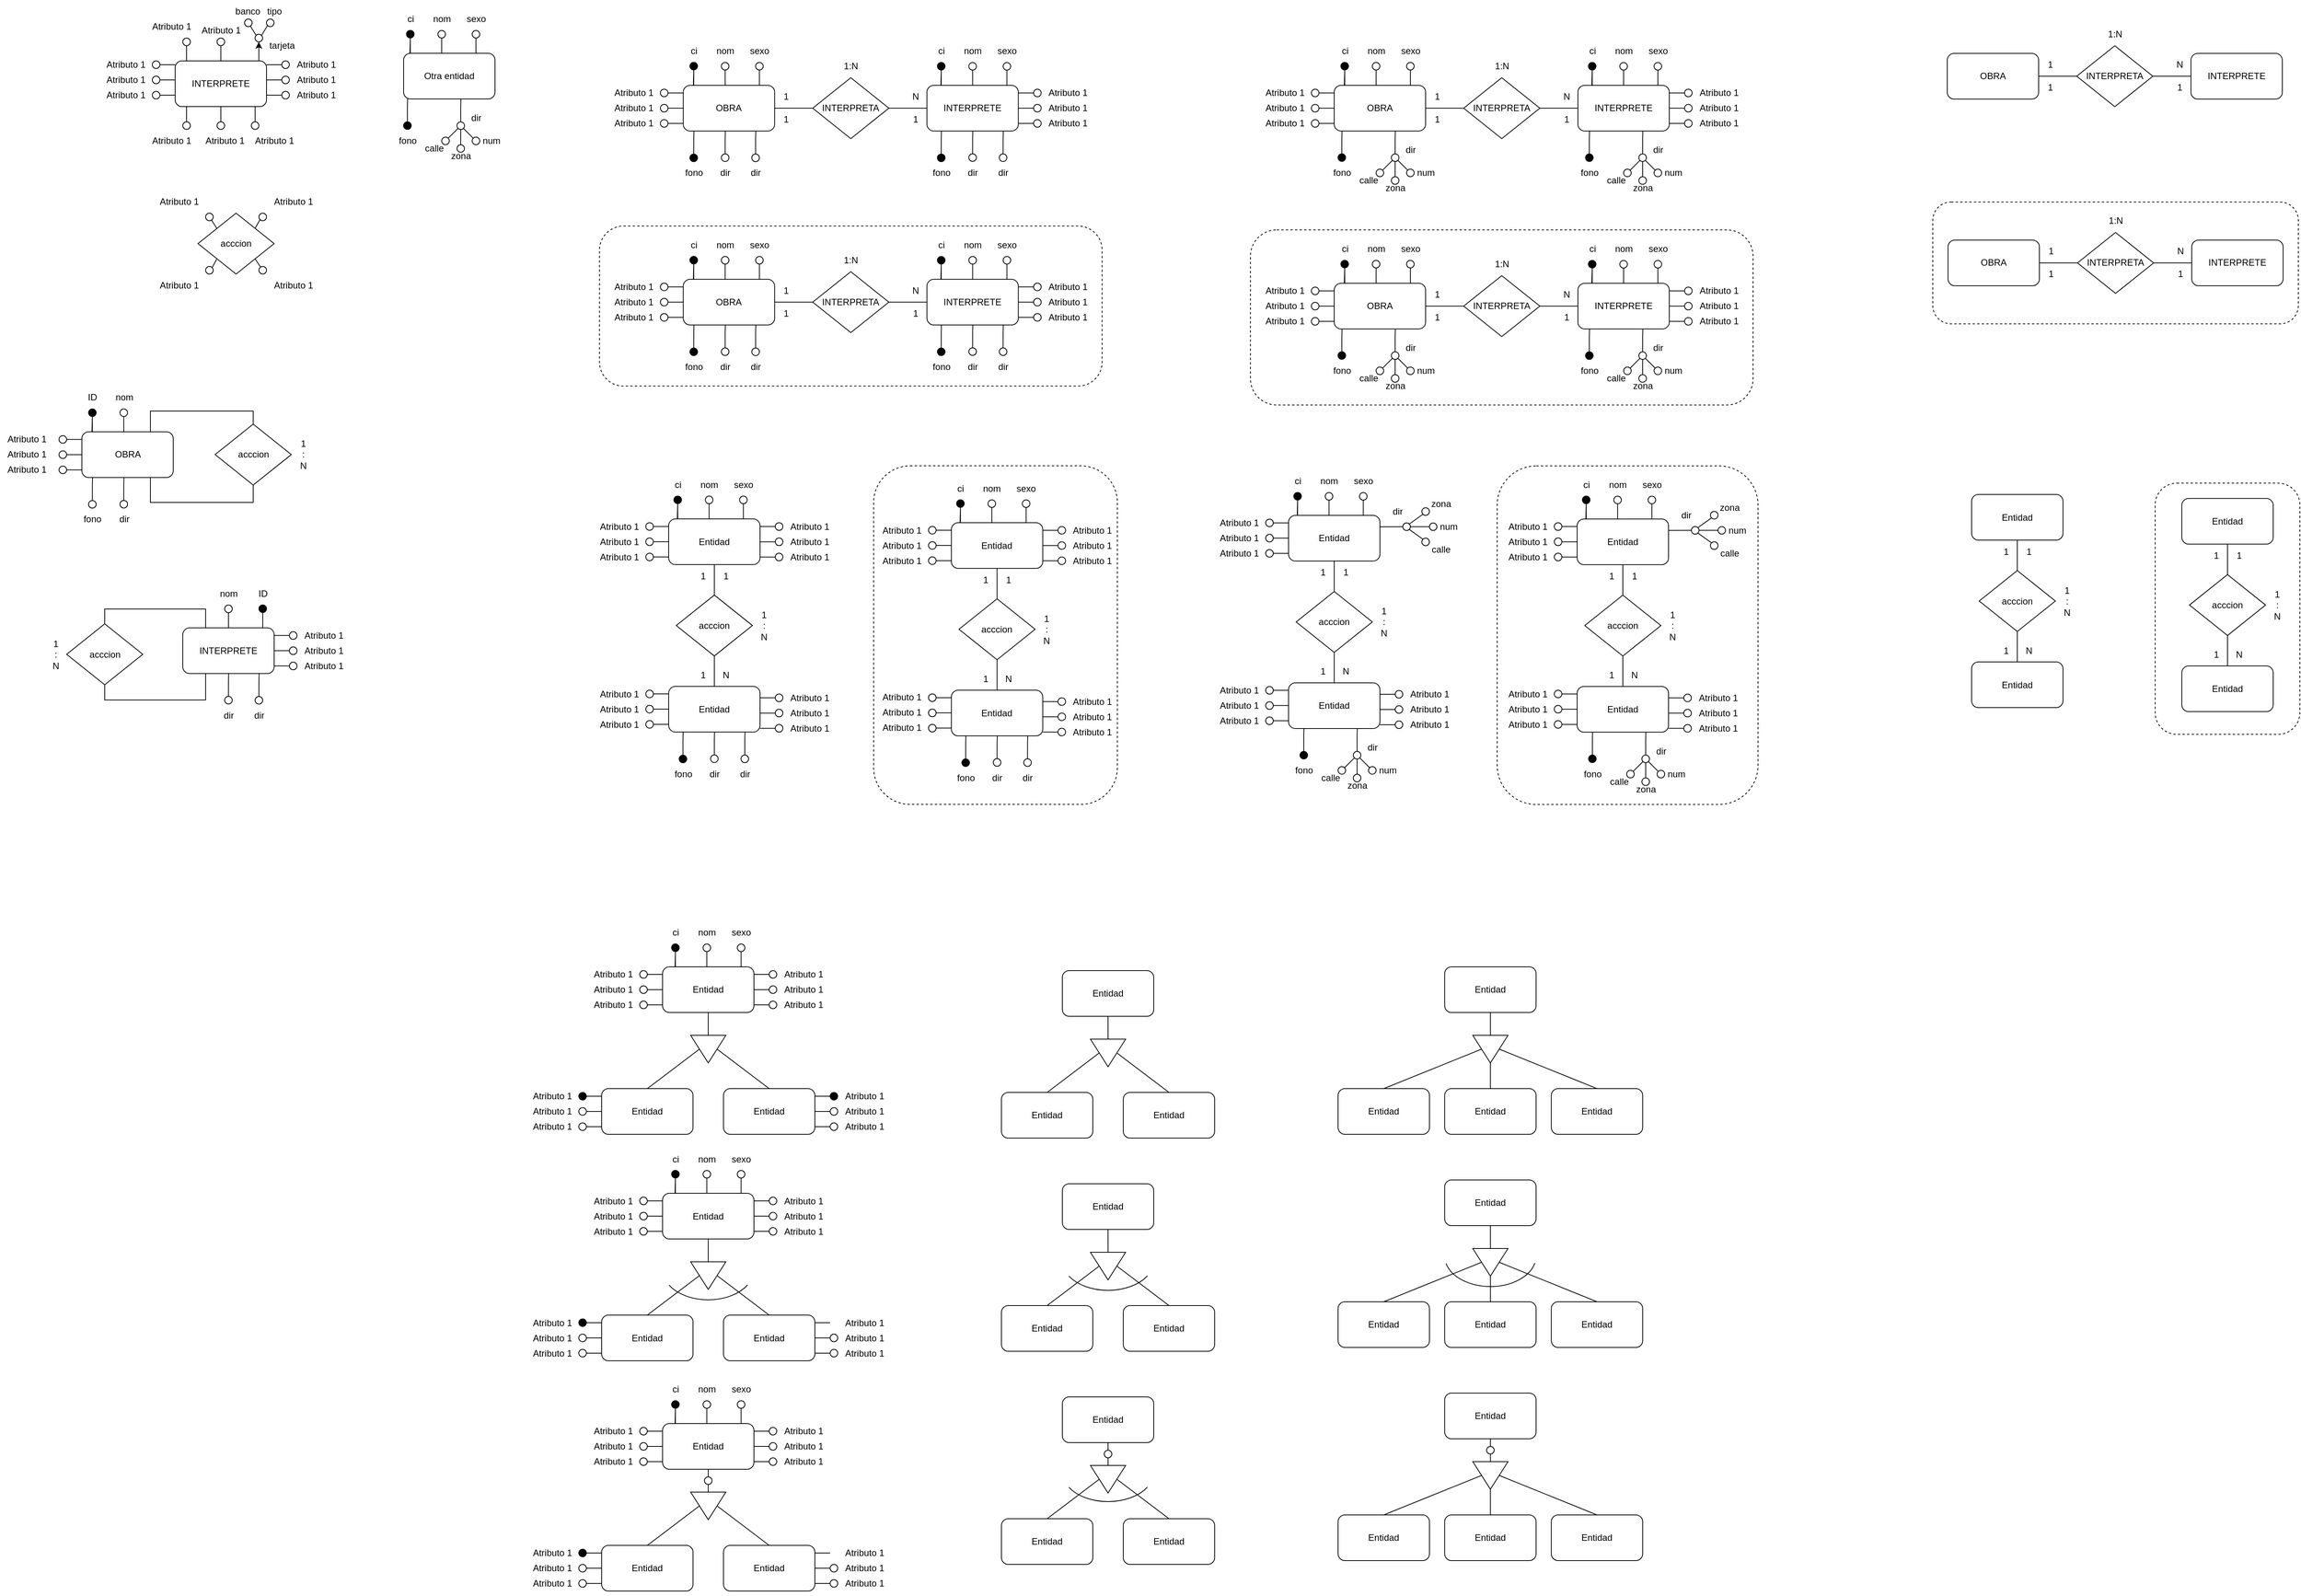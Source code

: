 <mxfile version="21.8.2" type="github">
  <diagram name="Página-1" id="UolY-JNz6V8QFxnW5Q4L">
    <mxGraphModel dx="1672" dy="535" grid="1" gridSize="10" guides="1" tooltips="1" connect="1" arrows="1" fold="1" page="1" pageScale="1" pageWidth="827" pageHeight="1169" math="0" shadow="0">
      <root>
        <mxCell id="0" />
        <mxCell id="1" parent="0" />
        <mxCell id="cQvedfexOUP9WgKagppP-6" value="INTERPRETA" style="rhombus;whiteSpace=wrap;html=1;" parent="1" vertex="1">
          <mxGeometry x="1212" y="132.08" width="100" height="80" as="geometry" />
        </mxCell>
        <mxCell id="cQvedfexOUP9WgKagppP-7" style="edgeStyle=none;rounded=0;orthogonalLoop=1;jettySize=auto;html=1;exitX=1;exitY=0.5;exitDx=0;exitDy=0;entryX=0;entryY=0.5;entryDx=0;entryDy=0;endArrow=none;endFill=0;" parent="1" source="cQvedfexOUP9WgKagppP-8" target="cQvedfexOUP9WgKagppP-6" edge="1">
          <mxGeometry relative="1" as="geometry" />
        </mxCell>
        <mxCell id="cQvedfexOUP9WgKagppP-8" value="OBRA" style="rounded=1;whiteSpace=wrap;html=1;" parent="1" vertex="1">
          <mxGeometry x="1042" y="142.08" width="120" height="60" as="geometry" />
        </mxCell>
        <mxCell id="cQvedfexOUP9WgKagppP-9" style="edgeStyle=none;rounded=0;orthogonalLoop=1;jettySize=auto;html=1;exitX=0;exitY=0.5;exitDx=0;exitDy=0;entryX=1;entryY=0.5;entryDx=0;entryDy=0;endArrow=none;endFill=0;" parent="1" source="cQvedfexOUP9WgKagppP-10" target="cQvedfexOUP9WgKagppP-6" edge="1">
          <mxGeometry relative="1" as="geometry" />
        </mxCell>
        <mxCell id="cQvedfexOUP9WgKagppP-10" value="INTERPRETE" style="rounded=1;whiteSpace=wrap;html=1;" parent="1" vertex="1">
          <mxGeometry x="1362" y="142.08" width="120" height="60" as="geometry" />
        </mxCell>
        <mxCell id="cQvedfexOUP9WgKagppP-11" value="1:N" style="text;html=1;align=center;verticalAlign=middle;resizable=0;points=[];autosize=1;strokeColor=none;fillColor=none;" parent="1" vertex="1">
          <mxGeometry x="1242" y="102.08" width="40" height="30" as="geometry" />
        </mxCell>
        <mxCell id="cQvedfexOUP9WgKagppP-12" value="1" style="text;html=1;align=center;verticalAlign=middle;resizable=0;points=[];autosize=1;strokeColor=none;fillColor=none;" parent="1" vertex="1">
          <mxGeometry x="1162" y="142.08" width="30" height="30" as="geometry" />
        </mxCell>
        <mxCell id="cQvedfexOUP9WgKagppP-13" value="1" style="text;html=1;align=center;verticalAlign=middle;resizable=0;points=[];autosize=1;strokeColor=none;fillColor=none;" parent="1" vertex="1">
          <mxGeometry x="1162" y="172.08" width="30" height="30" as="geometry" />
        </mxCell>
        <mxCell id="cQvedfexOUP9WgKagppP-14" value="N" style="text;html=1;align=center;verticalAlign=middle;resizable=0;points=[];autosize=1;strokeColor=none;fillColor=none;" parent="1" vertex="1">
          <mxGeometry x="1332" y="142.08" width="30" height="30" as="geometry" />
        </mxCell>
        <mxCell id="cQvedfexOUP9WgKagppP-15" value="1" style="text;html=1;align=center;verticalAlign=middle;resizable=0;points=[];autosize=1;strokeColor=none;fillColor=none;" parent="1" vertex="1">
          <mxGeometry x="1332" y="172.08" width="30" height="30" as="geometry" />
        </mxCell>
        <mxCell id="cQvedfexOUP9WgKagppP-27" style="edgeStyle=orthogonalEdgeStyle;rounded=0;orthogonalLoop=1;jettySize=auto;html=1;entryX=0.5;entryY=0;entryDx=0;entryDy=0;endArrow=none;endFill=0;" parent="1" source="cQvedfexOUP9WgKagppP-16" target="cQvedfexOUP9WgKagppP-20" edge="1">
          <mxGeometry relative="1" as="geometry" />
        </mxCell>
        <mxCell id="cQvedfexOUP9WgKagppP-16" value="acccion" style="rhombus;whiteSpace=wrap;html=1;" parent="1" vertex="1">
          <mxGeometry x="992.03" y="806.96" width="100" height="80" as="geometry" />
        </mxCell>
        <mxCell id="cQvedfexOUP9WgKagppP-26" style="edgeStyle=orthogonalEdgeStyle;rounded=0;orthogonalLoop=1;jettySize=auto;html=1;entryX=0.5;entryY=0;entryDx=0;entryDy=0;endArrow=none;endFill=0;" parent="1" source="cQvedfexOUP9WgKagppP-18" target="cQvedfexOUP9WgKagppP-16" edge="1">
          <mxGeometry relative="1" as="geometry" />
        </mxCell>
        <mxCell id="cQvedfexOUP9WgKagppP-18" value="Entidad" style="rounded=1;whiteSpace=wrap;html=1;" parent="1" vertex="1">
          <mxGeometry x="982.03" y="706.96" width="120" height="60" as="geometry" />
        </mxCell>
        <mxCell id="cQvedfexOUP9WgKagppP-20" value="Entidad" style="rounded=1;whiteSpace=wrap;html=1;" parent="1" vertex="1">
          <mxGeometry x="982.03" y="926.96" width="120" height="60" as="geometry" />
        </mxCell>
        <mxCell id="cQvedfexOUP9WgKagppP-21" value="&lt;div&gt;1&lt;/div&gt;&lt;div&gt;:&lt;/div&gt;&lt;div&gt;N&lt;/div&gt;" style="text;html=1;align=center;verticalAlign=middle;resizable=0;points=[];autosize=1;strokeColor=none;fillColor=none;" parent="1" vertex="1">
          <mxGeometry x="1092.03" y="816.96" width="30" height="60" as="geometry" />
        </mxCell>
        <mxCell id="cQvedfexOUP9WgKagppP-22" value="1" style="text;html=1;align=center;verticalAlign=middle;resizable=0;points=[];autosize=1;strokeColor=none;fillColor=none;" parent="1" vertex="1">
          <mxGeometry x="1042.03" y="766.96" width="30" height="30" as="geometry" />
        </mxCell>
        <mxCell id="cQvedfexOUP9WgKagppP-23" value="1" style="text;html=1;align=center;verticalAlign=middle;resizable=0;points=[];autosize=1;strokeColor=none;fillColor=none;" parent="1" vertex="1">
          <mxGeometry x="1012.03" y="766.96" width="30" height="30" as="geometry" />
        </mxCell>
        <mxCell id="cQvedfexOUP9WgKagppP-24" value="N" style="text;html=1;align=center;verticalAlign=middle;resizable=0;points=[];autosize=1;strokeColor=none;fillColor=none;" parent="1" vertex="1">
          <mxGeometry x="1042.03" y="896.96" width="30" height="30" as="geometry" />
        </mxCell>
        <mxCell id="cQvedfexOUP9WgKagppP-25" value="1" style="text;html=1;align=center;verticalAlign=middle;resizable=0;points=[];autosize=1;strokeColor=none;fillColor=none;" parent="1" vertex="1">
          <mxGeometry x="1012.03" y="896.96" width="30" height="30" as="geometry" />
        </mxCell>
        <mxCell id="cQvedfexOUP9WgKagppP-28" value="" style="rounded=1;whiteSpace=wrap;html=1;dashed=1;fillColor=none;" parent="1" vertex="1">
          <mxGeometry x="1828" y="295.4" width="480" height="160" as="geometry" />
        </mxCell>
        <mxCell id="cQvedfexOUP9WgKagppP-39" value="INTERPRETA" style="rhombus;whiteSpace=wrap;html=1;" parent="1" vertex="1">
          <mxGeometry x="2018" y="335.4" width="100" height="80" as="geometry" />
        </mxCell>
        <mxCell id="cQvedfexOUP9WgKagppP-40" style="edgeStyle=none;rounded=0;orthogonalLoop=1;jettySize=auto;html=1;exitX=1;exitY=0.5;exitDx=0;exitDy=0;entryX=0;entryY=0.5;entryDx=0;entryDy=0;endArrow=none;endFill=0;" parent="1" source="cQvedfexOUP9WgKagppP-41" target="cQvedfexOUP9WgKagppP-39" edge="1">
          <mxGeometry relative="1" as="geometry" />
        </mxCell>
        <mxCell id="cQvedfexOUP9WgKagppP-41" value="OBRA" style="rounded=1;whiteSpace=wrap;html=1;" parent="1" vertex="1">
          <mxGeometry x="1848" y="345.4" width="120" height="60" as="geometry" />
        </mxCell>
        <mxCell id="cQvedfexOUP9WgKagppP-42" style="edgeStyle=none;rounded=0;orthogonalLoop=1;jettySize=auto;html=1;exitX=0;exitY=0.5;exitDx=0;exitDy=0;entryX=1;entryY=0.5;entryDx=0;entryDy=0;endArrow=none;endFill=0;" parent="1" source="cQvedfexOUP9WgKagppP-43" target="cQvedfexOUP9WgKagppP-39" edge="1">
          <mxGeometry relative="1" as="geometry" />
        </mxCell>
        <mxCell id="cQvedfexOUP9WgKagppP-43" value="INTERPRETE" style="rounded=1;whiteSpace=wrap;html=1;" parent="1" vertex="1">
          <mxGeometry x="2168" y="345.4" width="120" height="60" as="geometry" />
        </mxCell>
        <mxCell id="cQvedfexOUP9WgKagppP-44" value="1:N" style="text;html=1;align=center;verticalAlign=middle;resizable=0;points=[];autosize=1;strokeColor=none;fillColor=none;" parent="1" vertex="1">
          <mxGeometry x="2048" y="305.4" width="40" height="30" as="geometry" />
        </mxCell>
        <mxCell id="cQvedfexOUP9WgKagppP-45" value="1" style="text;html=1;align=center;verticalAlign=middle;resizable=0;points=[];autosize=1;strokeColor=none;fillColor=none;" parent="1" vertex="1">
          <mxGeometry x="1968" y="345.4" width="30" height="30" as="geometry" />
        </mxCell>
        <mxCell id="cQvedfexOUP9WgKagppP-46" value="1" style="text;html=1;align=center;verticalAlign=middle;resizable=0;points=[];autosize=1;strokeColor=none;fillColor=none;" parent="1" vertex="1">
          <mxGeometry x="1968" y="375.4" width="30" height="30" as="geometry" />
        </mxCell>
        <mxCell id="cQvedfexOUP9WgKagppP-47" value="N" style="text;html=1;align=center;verticalAlign=middle;resizable=0;points=[];autosize=1;strokeColor=none;fillColor=none;" parent="1" vertex="1">
          <mxGeometry x="2138" y="345.4" width="30" height="30" as="geometry" />
        </mxCell>
        <mxCell id="cQvedfexOUP9WgKagppP-48" value="1" style="text;html=1;align=center;verticalAlign=middle;resizable=0;points=[];autosize=1;strokeColor=none;fillColor=none;" parent="1" vertex="1">
          <mxGeometry x="2138" y="375.4" width="30" height="30" as="geometry" />
        </mxCell>
        <mxCell id="cQvedfexOUP9WgKagppP-49" style="edgeStyle=orthogonalEdgeStyle;rounded=0;orthogonalLoop=1;jettySize=auto;html=1;entryX=0.5;entryY=0;entryDx=0;entryDy=0;endArrow=none;endFill=0;" parent="1" source="cQvedfexOUP9WgKagppP-50" target="cQvedfexOUP9WgKagppP-53" edge="1">
          <mxGeometry relative="1" as="geometry" />
        </mxCell>
        <mxCell id="cQvedfexOUP9WgKagppP-50" value="acccion" style="rhombus;whiteSpace=wrap;html=1;" parent="1" vertex="1">
          <mxGeometry x="2165" y="784.8" width="100" height="80" as="geometry" />
        </mxCell>
        <mxCell id="cQvedfexOUP9WgKagppP-51" style="edgeStyle=orthogonalEdgeStyle;rounded=0;orthogonalLoop=1;jettySize=auto;html=1;entryX=0.5;entryY=0;entryDx=0;entryDy=0;endArrow=none;endFill=0;" parent="1" source="cQvedfexOUP9WgKagppP-52" target="cQvedfexOUP9WgKagppP-50" edge="1">
          <mxGeometry relative="1" as="geometry" />
        </mxCell>
        <mxCell id="cQvedfexOUP9WgKagppP-52" value="Entidad" style="rounded=1;whiteSpace=wrap;html=1;" parent="1" vertex="1">
          <mxGeometry x="2155" y="684.8" width="120" height="60" as="geometry" />
        </mxCell>
        <mxCell id="cQvedfexOUP9WgKagppP-53" value="Entidad" style="rounded=1;whiteSpace=wrap;html=1;" parent="1" vertex="1">
          <mxGeometry x="2155" y="904.8" width="120" height="60" as="geometry" />
        </mxCell>
        <mxCell id="cQvedfexOUP9WgKagppP-54" value="&lt;div&gt;1&lt;/div&gt;&lt;div&gt;:&lt;/div&gt;&lt;div&gt;N&lt;/div&gt;" style="text;html=1;align=center;verticalAlign=middle;resizable=0;points=[];autosize=1;strokeColor=none;fillColor=none;" parent="1" vertex="1">
          <mxGeometry x="2265" y="794.8" width="30" height="60" as="geometry" />
        </mxCell>
        <mxCell id="cQvedfexOUP9WgKagppP-55" value="1" style="text;html=1;align=center;verticalAlign=middle;resizable=0;points=[];autosize=1;strokeColor=none;fillColor=none;" parent="1" vertex="1">
          <mxGeometry x="2215" y="744.8" width="30" height="30" as="geometry" />
        </mxCell>
        <mxCell id="cQvedfexOUP9WgKagppP-56" value="1" style="text;html=1;align=center;verticalAlign=middle;resizable=0;points=[];autosize=1;strokeColor=none;fillColor=none;" parent="1" vertex="1">
          <mxGeometry x="2185" y="744.8" width="30" height="30" as="geometry" />
        </mxCell>
        <mxCell id="cQvedfexOUP9WgKagppP-57" value="N" style="text;html=1;align=center;verticalAlign=middle;resizable=0;points=[];autosize=1;strokeColor=none;fillColor=none;" parent="1" vertex="1">
          <mxGeometry x="2215" y="874.8" width="30" height="30" as="geometry" />
        </mxCell>
        <mxCell id="cQvedfexOUP9WgKagppP-62" value="" style="rounded=1;whiteSpace=wrap;html=1;dashed=1;fillColor=none;" parent="1" vertex="1">
          <mxGeometry x="1256" y="642.0" width="342.48" height="444.76" as="geometry" />
        </mxCell>
        <mxCell id="cQvedfexOUP9WgKagppP-58" value="1" style="text;html=1;align=center;verticalAlign=middle;resizable=0;points=[];autosize=1;strokeColor=none;fillColor=none;" parent="1" vertex="1">
          <mxGeometry x="2185" y="874.8" width="30" height="30" as="geometry" />
        </mxCell>
        <mxCell id="cQvedfexOUP9WgKagppP-65" style="edgeStyle=orthogonalEdgeStyle;rounded=0;orthogonalLoop=1;jettySize=auto;html=1;exitX=0.5;exitY=1;exitDx=0;exitDy=0;endArrow=none;endFill=0;" parent="1" source="cQvedfexOUP9WgKagppP-63" target="cQvedfexOUP9WgKagppP-64" edge="1">
          <mxGeometry relative="1" as="geometry" />
        </mxCell>
        <mxCell id="cQvedfexOUP9WgKagppP-63" value="Entidad" style="rounded=1;whiteSpace=wrap;html=1;" parent="1" vertex="1">
          <mxGeometry x="160.02" y="1300" width="120" height="60" as="geometry" />
        </mxCell>
        <mxCell id="cQvedfexOUP9WgKagppP-68" style="rounded=0;orthogonalLoop=1;jettySize=auto;html=1;entryX=0.5;entryY=0;entryDx=0;entryDy=0;exitX=0.5;exitY=0;exitDx=0;exitDy=0;endArrow=none;endFill=0;" parent="1" source="cQvedfexOUP9WgKagppP-64" target="cQvedfexOUP9WgKagppP-67" edge="1">
          <mxGeometry relative="1" as="geometry" />
        </mxCell>
        <mxCell id="cQvedfexOUP9WgKagppP-69" style="rounded=0;orthogonalLoop=1;jettySize=auto;html=1;exitX=0.5;exitY=1;exitDx=0;exitDy=0;entryX=0.5;entryY=0;entryDx=0;entryDy=0;endArrow=none;endFill=0;" parent="1" source="cQvedfexOUP9WgKagppP-64" target="cQvedfexOUP9WgKagppP-66" edge="1">
          <mxGeometry relative="1" as="geometry" />
        </mxCell>
        <mxCell id="cQvedfexOUP9WgKagppP-64" value="" style="triangle;whiteSpace=wrap;html=1;rotation=90;" parent="1" vertex="1">
          <mxGeometry x="201.9" y="1385.01" width="36.25" height="46.25" as="geometry" />
        </mxCell>
        <mxCell id="cQvedfexOUP9WgKagppP-66" value="Entidad" style="rounded=1;whiteSpace=wrap;html=1;" parent="1" vertex="1">
          <mxGeometry x="80.02" y="1460" width="120" height="60" as="geometry" />
        </mxCell>
        <mxCell id="cQvedfexOUP9WgKagppP-67" value="Entidad" style="rounded=1;whiteSpace=wrap;html=1;" parent="1" vertex="1">
          <mxGeometry x="240.02" y="1460" width="120" height="60" as="geometry" />
        </mxCell>
        <mxCell id="cQvedfexOUP9WgKagppP-70" style="edgeStyle=orthogonalEdgeStyle;rounded=0;orthogonalLoop=1;jettySize=auto;html=1;exitX=0.5;exitY=1;exitDx=0;exitDy=0;endArrow=none;endFill=0;" parent="1" source="cQvedfexOUP9WgKagppP-71" target="cQvedfexOUP9WgKagppP-74" edge="1">
          <mxGeometry relative="1" as="geometry" />
        </mxCell>
        <mxCell id="cQvedfexOUP9WgKagppP-71" value="Entidad" style="rounded=1;whiteSpace=wrap;html=1;" parent="1" vertex="1">
          <mxGeometry x="160.02" y="1597.5" width="120" height="60" as="geometry" />
        </mxCell>
        <mxCell id="cQvedfexOUP9WgKagppP-72" style="rounded=0;orthogonalLoop=1;jettySize=auto;html=1;entryX=0.5;entryY=0;entryDx=0;entryDy=0;exitX=0.5;exitY=0;exitDx=0;exitDy=0;endArrow=none;endFill=0;" parent="1" source="cQvedfexOUP9WgKagppP-74" target="cQvedfexOUP9WgKagppP-76" edge="1">
          <mxGeometry relative="1" as="geometry" />
        </mxCell>
        <mxCell id="cQvedfexOUP9WgKagppP-73" style="rounded=0;orthogonalLoop=1;jettySize=auto;html=1;exitX=0.5;exitY=1;exitDx=0;exitDy=0;entryX=0.5;entryY=0;entryDx=0;entryDy=0;endArrow=none;endFill=0;" parent="1" source="cQvedfexOUP9WgKagppP-74" target="cQvedfexOUP9WgKagppP-75" edge="1">
          <mxGeometry relative="1" as="geometry" />
        </mxCell>
        <mxCell id="cQvedfexOUP9WgKagppP-74" value="" style="triangle;whiteSpace=wrap;html=1;rotation=90;" parent="1" vertex="1">
          <mxGeometry x="201.9" y="1682.51" width="36.25" height="46.25" as="geometry" />
        </mxCell>
        <mxCell id="cQvedfexOUP9WgKagppP-75" value="Entidad" style="rounded=1;whiteSpace=wrap;html=1;" parent="1" vertex="1">
          <mxGeometry x="80.02" y="1757.5" width="120" height="60" as="geometry" />
        </mxCell>
        <mxCell id="cQvedfexOUP9WgKagppP-76" value="Entidad" style="rounded=1;whiteSpace=wrap;html=1;" parent="1" vertex="1">
          <mxGeometry x="240.02" y="1757.5" width="120" height="60" as="geometry" />
        </mxCell>
        <mxCell id="cQvedfexOUP9WgKagppP-78" value="" style="verticalLabelPosition=bottom;verticalAlign=top;html=1;shape=mxgraph.basic.arc;startAngle=0.335;endAngle=0.664;" parent="1" vertex="1">
          <mxGeometry x="160.02" y="1657.5" width="120" height="80" as="geometry" />
        </mxCell>
        <mxCell id="cQvedfexOUP9WgKagppP-79" style="edgeStyle=orthogonalEdgeStyle;rounded=0;orthogonalLoop=1;jettySize=auto;html=1;exitX=0.5;exitY=1;exitDx=0;exitDy=0;endArrow=none;endFill=0;" parent="1" source="cQvedfexOUP9WgKagppP-80" target="cQvedfexOUP9WgKagppP-83" edge="1">
          <mxGeometry relative="1" as="geometry" />
        </mxCell>
        <mxCell id="cQvedfexOUP9WgKagppP-80" value="Entidad" style="rounded=1;whiteSpace=wrap;html=1;" parent="1" vertex="1">
          <mxGeometry x="1187.07" y="1300" width="120" height="60" as="geometry" />
        </mxCell>
        <mxCell id="cQvedfexOUP9WgKagppP-81" style="rounded=0;orthogonalLoop=1;jettySize=auto;html=1;entryX=0.5;entryY=0;entryDx=0;entryDy=0;exitX=0.5;exitY=0;exitDx=0;exitDy=0;endArrow=none;endFill=0;" parent="1" source="cQvedfexOUP9WgKagppP-83" target="cQvedfexOUP9WgKagppP-85" edge="1">
          <mxGeometry relative="1" as="geometry" />
        </mxCell>
        <mxCell id="cQvedfexOUP9WgKagppP-82" style="rounded=0;orthogonalLoop=1;jettySize=auto;html=1;exitX=0.5;exitY=1;exitDx=0;exitDy=0;entryX=0.5;entryY=0;entryDx=0;entryDy=0;endArrow=none;endFill=0;" parent="1" source="cQvedfexOUP9WgKagppP-83" target="cQvedfexOUP9WgKagppP-84" edge="1">
          <mxGeometry relative="1" as="geometry" />
        </mxCell>
        <mxCell id="cQvedfexOUP9WgKagppP-95" style="edgeStyle=orthogonalEdgeStyle;rounded=0;orthogonalLoop=1;jettySize=auto;html=1;exitX=1;exitY=0.5;exitDx=0;exitDy=0;entryX=0.5;entryY=0;entryDx=0;entryDy=0;endArrow=none;endFill=0;" parent="1" source="cQvedfexOUP9WgKagppP-83" target="cQvedfexOUP9WgKagppP-94" edge="1">
          <mxGeometry relative="1" as="geometry" />
        </mxCell>
        <mxCell id="cQvedfexOUP9WgKagppP-83" value="" style="triangle;whiteSpace=wrap;html=1;rotation=90;" parent="1" vertex="1">
          <mxGeometry x="1228.95" y="1385.01" width="36.25" height="46.25" as="geometry" />
        </mxCell>
        <mxCell id="cQvedfexOUP9WgKagppP-84" value="Entidad" style="rounded=1;whiteSpace=wrap;html=1;" parent="1" vertex="1">
          <mxGeometry x="1047.07" y="1460" width="120" height="60" as="geometry" />
        </mxCell>
        <mxCell id="cQvedfexOUP9WgKagppP-85" value="Entidad" style="rounded=1;whiteSpace=wrap;html=1;" parent="1" vertex="1">
          <mxGeometry x="1327.07" y="1460" width="120" height="60" as="geometry" />
        </mxCell>
        <mxCell id="cQvedfexOUP9WgKagppP-86" style="edgeStyle=orthogonalEdgeStyle;rounded=0;orthogonalLoop=1;jettySize=auto;html=1;exitX=0.5;exitY=1;exitDx=0;exitDy=0;endArrow=none;endFill=0;" parent="1" source="cQvedfexOUP9WgKagppP-87" target="cQvedfexOUP9WgKagppP-90" edge="1">
          <mxGeometry relative="1" as="geometry" />
        </mxCell>
        <mxCell id="cQvedfexOUP9WgKagppP-87" value="Entidad" style="rounded=1;whiteSpace=wrap;html=1;" parent="1" vertex="1">
          <mxGeometry x="1187.07" y="1580" width="120" height="60" as="geometry" />
        </mxCell>
        <mxCell id="cQvedfexOUP9WgKagppP-88" style="rounded=0;orthogonalLoop=1;jettySize=auto;html=1;entryX=0.5;entryY=0;entryDx=0;entryDy=0;exitX=0.5;exitY=0;exitDx=0;exitDy=0;endArrow=none;endFill=0;" parent="1" source="cQvedfexOUP9WgKagppP-90" target="cQvedfexOUP9WgKagppP-92" edge="1">
          <mxGeometry relative="1" as="geometry" />
        </mxCell>
        <mxCell id="cQvedfexOUP9WgKagppP-89" style="rounded=0;orthogonalLoop=1;jettySize=auto;html=1;exitX=0.5;exitY=1;exitDx=0;exitDy=0;entryX=0.5;entryY=0;entryDx=0;entryDy=0;endArrow=none;endFill=0;" parent="1" source="cQvedfexOUP9WgKagppP-90" target="cQvedfexOUP9WgKagppP-91" edge="1">
          <mxGeometry relative="1" as="geometry" />
        </mxCell>
        <mxCell id="cQvedfexOUP9WgKagppP-98" style="edgeStyle=orthogonalEdgeStyle;rounded=0;orthogonalLoop=1;jettySize=auto;html=1;entryX=0.5;entryY=0;entryDx=0;entryDy=0;endArrow=none;endFill=0;" parent="1" source="cQvedfexOUP9WgKagppP-90" target="cQvedfexOUP9WgKagppP-96" edge="1">
          <mxGeometry relative="1" as="geometry" />
        </mxCell>
        <mxCell id="cQvedfexOUP9WgKagppP-90" value="" style="triangle;whiteSpace=wrap;html=1;rotation=90;" parent="1" vertex="1">
          <mxGeometry x="1228.95" y="1665.01" width="36.25" height="46.25" as="geometry" />
        </mxCell>
        <mxCell id="cQvedfexOUP9WgKagppP-91" value="Entidad" style="rounded=1;whiteSpace=wrap;html=1;" parent="1" vertex="1">
          <mxGeometry x="1047.07" y="1740" width="120" height="60" as="geometry" />
        </mxCell>
        <mxCell id="cQvedfexOUP9WgKagppP-92" value="Entidad" style="rounded=1;whiteSpace=wrap;html=1;" parent="1" vertex="1">
          <mxGeometry x="1327.07" y="1740" width="120" height="60" as="geometry" />
        </mxCell>
        <mxCell id="cQvedfexOUP9WgKagppP-93" value="" style="verticalLabelPosition=bottom;verticalAlign=top;html=1;shape=mxgraph.basic.arc;startAngle=0.287;endAngle=0.711;" parent="1" vertex="1">
          <mxGeometry x="1187.07" y="1640" width="120" height="80" as="geometry" />
        </mxCell>
        <mxCell id="cQvedfexOUP9WgKagppP-94" value="Entidad" style="rounded=1;whiteSpace=wrap;html=1;" parent="1" vertex="1">
          <mxGeometry x="1187.07" y="1460" width="120" height="60" as="geometry" />
        </mxCell>
        <mxCell id="cQvedfexOUP9WgKagppP-96" value="Entidad" style="rounded=1;whiteSpace=wrap;html=1;" parent="1" vertex="1">
          <mxGeometry x="1187.07" y="1740" width="120" height="60" as="geometry" />
        </mxCell>
        <mxCell id="cQvedfexOUP9WgKagppP-99" style="edgeStyle=orthogonalEdgeStyle;rounded=0;orthogonalLoop=1;jettySize=auto;html=1;exitX=0.5;exitY=1;exitDx=0;exitDy=0;endArrow=none;endFill=0;" parent="1" source="cQvedfexOUP9WgKagppP-100" target="cQvedfexOUP9WgKagppP-103" edge="1">
          <mxGeometry relative="1" as="geometry" />
        </mxCell>
        <mxCell id="cQvedfexOUP9WgKagppP-100" value="Entidad" style="rounded=1;whiteSpace=wrap;html=1;" parent="1" vertex="1">
          <mxGeometry x="160.03" y="1900" width="120" height="60" as="geometry" />
        </mxCell>
        <mxCell id="cQvedfexOUP9WgKagppP-101" style="rounded=0;orthogonalLoop=1;jettySize=auto;html=1;entryX=0.5;entryY=0;entryDx=0;entryDy=0;exitX=0.5;exitY=0;exitDx=0;exitDy=0;endArrow=none;endFill=0;" parent="1" source="cQvedfexOUP9WgKagppP-103" target="cQvedfexOUP9WgKagppP-105" edge="1">
          <mxGeometry relative="1" as="geometry" />
        </mxCell>
        <mxCell id="cQvedfexOUP9WgKagppP-102" style="rounded=0;orthogonalLoop=1;jettySize=auto;html=1;exitX=0.5;exitY=1;exitDx=0;exitDy=0;entryX=0.5;entryY=0;entryDx=0;entryDy=0;endArrow=none;endFill=0;" parent="1" source="cQvedfexOUP9WgKagppP-103" target="cQvedfexOUP9WgKagppP-104" edge="1">
          <mxGeometry relative="1" as="geometry" />
        </mxCell>
        <mxCell id="cQvedfexOUP9WgKagppP-103" value="" style="triangle;whiteSpace=wrap;html=1;rotation=90;" parent="1" vertex="1">
          <mxGeometry x="201.91" y="1985.01" width="36.25" height="46.25" as="geometry" />
        </mxCell>
        <mxCell id="cQvedfexOUP9WgKagppP-104" value="Entidad" style="rounded=1;whiteSpace=wrap;html=1;" parent="1" vertex="1">
          <mxGeometry x="80.03" y="2060" width="120" height="60" as="geometry" />
        </mxCell>
        <mxCell id="cQvedfexOUP9WgKagppP-105" value="Entidad" style="rounded=1;whiteSpace=wrap;html=1;" parent="1" vertex="1">
          <mxGeometry x="240.03" y="2060" width="120" height="60" as="geometry" />
        </mxCell>
        <mxCell id="cQvedfexOUP9WgKagppP-107" value="" style="ellipse;whiteSpace=wrap;html=1;aspect=fixed;" parent="1" vertex="1">
          <mxGeometry x="215.02" y="1970" width="10" height="10" as="geometry" />
        </mxCell>
        <mxCell id="cQvedfexOUP9WgKagppP-111" style="edgeStyle=orthogonalEdgeStyle;rounded=0;orthogonalLoop=1;jettySize=auto;html=1;exitX=0.5;exitY=1;exitDx=0;exitDy=0;endArrow=none;endFill=0;" parent="1" source="cQvedfexOUP9WgKagppP-112" target="cQvedfexOUP9WgKagppP-116" edge="1">
          <mxGeometry relative="1" as="geometry" />
        </mxCell>
        <mxCell id="cQvedfexOUP9WgKagppP-112" value="Entidad" style="rounded=1;whiteSpace=wrap;html=1;" parent="1" vertex="1">
          <mxGeometry x="1187.07" y="1860" width="120" height="60" as="geometry" />
        </mxCell>
        <mxCell id="cQvedfexOUP9WgKagppP-113" style="rounded=0;orthogonalLoop=1;jettySize=auto;html=1;entryX=0.5;entryY=0;entryDx=0;entryDy=0;exitX=0.5;exitY=0;exitDx=0;exitDy=0;endArrow=none;endFill=0;" parent="1" source="cQvedfexOUP9WgKagppP-116" target="cQvedfexOUP9WgKagppP-118" edge="1">
          <mxGeometry relative="1" as="geometry" />
        </mxCell>
        <mxCell id="cQvedfexOUP9WgKagppP-114" style="rounded=0;orthogonalLoop=1;jettySize=auto;html=1;exitX=0.5;exitY=1;exitDx=0;exitDy=0;entryX=0.5;entryY=0;entryDx=0;entryDy=0;endArrow=none;endFill=0;" parent="1" source="cQvedfexOUP9WgKagppP-116" target="cQvedfexOUP9WgKagppP-117" edge="1">
          <mxGeometry relative="1" as="geometry" />
        </mxCell>
        <mxCell id="cQvedfexOUP9WgKagppP-115" style="edgeStyle=orthogonalEdgeStyle;rounded=0;orthogonalLoop=1;jettySize=auto;html=1;exitX=1;exitY=0.5;exitDx=0;exitDy=0;entryX=0.5;entryY=0;entryDx=0;entryDy=0;endArrow=none;endFill=0;" parent="1" source="cQvedfexOUP9WgKagppP-116" target="cQvedfexOUP9WgKagppP-119" edge="1">
          <mxGeometry relative="1" as="geometry" />
        </mxCell>
        <mxCell id="cQvedfexOUP9WgKagppP-116" value="" style="triangle;whiteSpace=wrap;html=1;rotation=90;" parent="1" vertex="1">
          <mxGeometry x="1228.95" y="1945.01" width="36.25" height="46.25" as="geometry" />
        </mxCell>
        <mxCell id="cQvedfexOUP9WgKagppP-117" value="Entidad" style="rounded=1;whiteSpace=wrap;html=1;" parent="1" vertex="1">
          <mxGeometry x="1047.07" y="2020" width="120" height="60" as="geometry" />
        </mxCell>
        <mxCell id="cQvedfexOUP9WgKagppP-118" value="Entidad" style="rounded=1;whiteSpace=wrap;html=1;" parent="1" vertex="1">
          <mxGeometry x="1327.07" y="2020" width="120" height="60" as="geometry" />
        </mxCell>
        <mxCell id="cQvedfexOUP9WgKagppP-119" value="Entidad" style="rounded=1;whiteSpace=wrap;html=1;" parent="1" vertex="1">
          <mxGeometry x="1187.07" y="2020" width="120" height="60" as="geometry" />
        </mxCell>
        <mxCell id="cQvedfexOUP9WgKagppP-120" value="" style="ellipse;whiteSpace=wrap;html=1;aspect=fixed;" parent="1" vertex="1">
          <mxGeometry x="1242.07" y="1930" width="10" height="10" as="geometry" />
        </mxCell>
        <mxCell id="cQvedfexOUP9WgKagppP-158" style="edgeStyle=orthogonalEdgeStyle;rounded=0;orthogonalLoop=1;jettySize=auto;html=1;entryX=0.099;entryY=0.028;entryDx=0;entryDy=0;entryPerimeter=0;endArrow=none;endFill=0;" parent="1" source="cQvedfexOUP9WgKagppP-137" target="cQvedfexOUP9WgKagppP-138" edge="1">
          <mxGeometry relative="1" as="geometry" />
        </mxCell>
        <mxCell id="cQvedfexOUP9WgKagppP-137" value="" style="ellipse;whiteSpace=wrap;html=1;aspect=fixed;" parent="1" vertex="1">
          <mxGeometry x="-470" y="80" width="10" height="10" as="geometry" />
        </mxCell>
        <mxCell id="cQvedfexOUP9WgKagppP-138" value="INTERPRETE" style="rounded=1;whiteSpace=wrap;html=1;" parent="1" vertex="1">
          <mxGeometry x="-480" y="110" width="120" height="60" as="geometry" />
        </mxCell>
        <mxCell id="cQvedfexOUP9WgKagppP-139" value="Atributo 1" style="text;html=1;align=center;verticalAlign=middle;resizable=0;points=[];autosize=1;strokeColor=none;fillColor=none;" parent="1" vertex="1">
          <mxGeometry x="-520" y="50" width="70" height="30" as="geometry" />
        </mxCell>
        <mxCell id="cQvedfexOUP9WgKagppP-159" style="edgeStyle=orthogonalEdgeStyle;rounded=0;orthogonalLoop=1;jettySize=auto;html=1;exitX=0.5;exitY=1;exitDx=0;exitDy=0;entryX=0.5;entryY=0;entryDx=0;entryDy=0;endArrow=none;endFill=0;" parent="1" source="cQvedfexOUP9WgKagppP-140" target="cQvedfexOUP9WgKagppP-138" edge="1">
          <mxGeometry relative="1" as="geometry" />
        </mxCell>
        <mxCell id="cQvedfexOUP9WgKagppP-140" value="" style="ellipse;whiteSpace=wrap;html=1;aspect=fixed;" parent="1" vertex="1">
          <mxGeometry x="-425" y="80" width="10" height="10" as="geometry" />
        </mxCell>
        <mxCell id="cQvedfexOUP9WgKagppP-141" value="Atributo 1" style="text;html=1;align=center;verticalAlign=middle;resizable=0;points=[];autosize=1;strokeColor=none;fillColor=none;" parent="1" vertex="1">
          <mxGeometry x="-455" y="55" width="70" height="30" as="geometry" />
        </mxCell>
        <mxCell id="cQvedfexOUP9WgKagppP-162" style="edgeStyle=orthogonalEdgeStyle;rounded=0;orthogonalLoop=1;jettySize=auto;html=1;exitX=0;exitY=0.5;exitDx=0;exitDy=0;entryX=1;entryY=0.085;entryDx=0;entryDy=0;entryPerimeter=0;endArrow=none;endFill=0;" parent="1" source="cQvedfexOUP9WgKagppP-144" target="cQvedfexOUP9WgKagppP-138" edge="1">
          <mxGeometry relative="1" as="geometry" />
        </mxCell>
        <mxCell id="cQvedfexOUP9WgKagppP-144" value="" style="ellipse;whiteSpace=wrap;html=1;aspect=fixed;" parent="1" vertex="1">
          <mxGeometry x="-340" y="110" width="10" height="10" as="geometry" />
        </mxCell>
        <mxCell id="cQvedfexOUP9WgKagppP-145" value="Atributo 1" style="text;html=1;align=center;verticalAlign=middle;resizable=0;points=[];autosize=1;strokeColor=none;fillColor=none;" parent="1" vertex="1">
          <mxGeometry x="-330" y="100" width="70" height="30" as="geometry" />
        </mxCell>
        <mxCell id="cQvedfexOUP9WgKagppP-166" style="edgeStyle=orthogonalEdgeStyle;rounded=0;orthogonalLoop=1;jettySize=auto;html=1;entryX=0.875;entryY=1;entryDx=0;entryDy=0;entryPerimeter=0;endArrow=none;endFill=0;" parent="1" source="cQvedfexOUP9WgKagppP-148" target="cQvedfexOUP9WgKagppP-138" edge="1">
          <mxGeometry relative="1" as="geometry" />
        </mxCell>
        <mxCell id="cQvedfexOUP9WgKagppP-148" value="" style="ellipse;whiteSpace=wrap;html=1;aspect=fixed;" parent="1" vertex="1">
          <mxGeometry x="-380" y="190" width="10" height="10" as="geometry" />
        </mxCell>
        <mxCell id="cQvedfexOUP9WgKagppP-149" value="Atributo 1" style="text;html=1;align=center;verticalAlign=middle;resizable=0;points=[];autosize=1;strokeColor=none;fillColor=none;" parent="1" vertex="1">
          <mxGeometry x="-385" y="200" width="70" height="30" as="geometry" />
        </mxCell>
        <mxCell id="cQvedfexOUP9WgKagppP-164" style="edgeStyle=orthogonalEdgeStyle;rounded=0;orthogonalLoop=1;jettySize=auto;html=1;entryX=1.003;entryY=0.421;entryDx=0;entryDy=0;entryPerimeter=0;endArrow=none;endFill=0;" parent="1" source="cQvedfexOUP9WgKagppP-150" target="cQvedfexOUP9WgKagppP-138" edge="1">
          <mxGeometry relative="1" as="geometry" />
        </mxCell>
        <mxCell id="cQvedfexOUP9WgKagppP-150" value="" style="ellipse;whiteSpace=wrap;html=1;aspect=fixed;" parent="1" vertex="1">
          <mxGeometry x="-340" y="130" width="10" height="10" as="geometry" />
        </mxCell>
        <mxCell id="cQvedfexOUP9WgKagppP-165" style="edgeStyle=orthogonalEdgeStyle;rounded=0;orthogonalLoop=1;jettySize=auto;html=1;entryX=1;entryY=0.75;entryDx=0;entryDy=0;endArrow=none;endFill=0;" parent="1" source="cQvedfexOUP9WgKagppP-151" target="cQvedfexOUP9WgKagppP-138" edge="1">
          <mxGeometry relative="1" as="geometry" />
        </mxCell>
        <mxCell id="cQvedfexOUP9WgKagppP-151" value="" style="ellipse;whiteSpace=wrap;html=1;aspect=fixed;" parent="1" vertex="1">
          <mxGeometry x="-340" y="150" width="10" height="10" as="geometry" />
        </mxCell>
        <mxCell id="cQvedfexOUP9WgKagppP-152" value="Atributo 1" style="text;html=1;align=center;verticalAlign=middle;resizable=0;points=[];autosize=1;strokeColor=none;fillColor=none;" parent="1" vertex="1">
          <mxGeometry x="-330" y="120" width="70" height="30" as="geometry" />
        </mxCell>
        <mxCell id="cQvedfexOUP9WgKagppP-153" value="Atributo 1" style="text;html=1;align=center;verticalAlign=middle;resizable=0;points=[];autosize=1;strokeColor=none;fillColor=none;" parent="1" vertex="1">
          <mxGeometry x="-330" y="140" width="70" height="30" as="geometry" />
        </mxCell>
        <mxCell id="cQvedfexOUP9WgKagppP-168" style="edgeStyle=orthogonalEdgeStyle;rounded=0;orthogonalLoop=1;jettySize=auto;html=1;entryX=0.125;entryY=1;entryDx=0;entryDy=0;entryPerimeter=0;endArrow=none;endFill=0;" parent="1" source="cQvedfexOUP9WgKagppP-154" target="cQvedfexOUP9WgKagppP-138" edge="1">
          <mxGeometry relative="1" as="geometry" />
        </mxCell>
        <mxCell id="cQvedfexOUP9WgKagppP-154" value="" style="ellipse;whiteSpace=wrap;html=1;aspect=fixed;" parent="1" vertex="1">
          <mxGeometry x="-470" y="190" width="10" height="10" as="geometry" />
        </mxCell>
        <mxCell id="cQvedfexOUP9WgKagppP-155" value="Atributo 1" style="text;html=1;align=center;verticalAlign=middle;resizable=0;points=[];autosize=1;strokeColor=none;fillColor=none;" parent="1" vertex="1">
          <mxGeometry x="-520" y="200" width="70" height="30" as="geometry" />
        </mxCell>
        <mxCell id="cQvedfexOUP9WgKagppP-167" style="edgeStyle=orthogonalEdgeStyle;rounded=0;orthogonalLoop=1;jettySize=auto;html=1;entryX=0.5;entryY=1;entryDx=0;entryDy=0;endArrow=none;endFill=0;" parent="1" source="cQvedfexOUP9WgKagppP-156" target="cQvedfexOUP9WgKagppP-138" edge="1">
          <mxGeometry relative="1" as="geometry" />
        </mxCell>
        <mxCell id="cQvedfexOUP9WgKagppP-156" value="" style="ellipse;whiteSpace=wrap;html=1;aspect=fixed;" parent="1" vertex="1">
          <mxGeometry x="-425" y="190" width="10" height="10" as="geometry" />
        </mxCell>
        <mxCell id="cQvedfexOUP9WgKagppP-157" value="Atributo 1" style="text;html=1;align=center;verticalAlign=middle;resizable=0;points=[];autosize=1;strokeColor=none;fillColor=none;" parent="1" vertex="1">
          <mxGeometry x="-450" y="200" width="70" height="30" as="geometry" />
        </mxCell>
        <mxCell id="cQvedfexOUP9WgKagppP-169" value="" style="ellipse;whiteSpace=wrap;html=1;aspect=fixed;" parent="1" vertex="1">
          <mxGeometry x="-510" y="110" width="10" height="10" as="geometry" />
        </mxCell>
        <mxCell id="cQvedfexOUP9WgKagppP-178" style="edgeStyle=orthogonalEdgeStyle;rounded=0;orthogonalLoop=1;jettySize=auto;html=1;entryX=-0.008;entryY=0.419;entryDx=0;entryDy=0;entryPerimeter=0;endArrow=none;endFill=0;" parent="1" source="cQvedfexOUP9WgKagppP-170" target="cQvedfexOUP9WgKagppP-138" edge="1">
          <mxGeometry relative="1" as="geometry" />
        </mxCell>
        <mxCell id="cQvedfexOUP9WgKagppP-170" value="" style="ellipse;whiteSpace=wrap;html=1;aspect=fixed;" parent="1" vertex="1">
          <mxGeometry x="-510" y="130" width="10" height="10" as="geometry" />
        </mxCell>
        <mxCell id="cQvedfexOUP9WgKagppP-179" style="edgeStyle=orthogonalEdgeStyle;rounded=0;orthogonalLoop=1;jettySize=auto;html=1;entryX=0;entryY=0.75;entryDx=0;entryDy=0;endArrow=none;endFill=0;" parent="1" source="cQvedfexOUP9WgKagppP-171" target="cQvedfexOUP9WgKagppP-138" edge="1">
          <mxGeometry relative="1" as="geometry" />
        </mxCell>
        <mxCell id="cQvedfexOUP9WgKagppP-171" value="" style="ellipse;whiteSpace=wrap;html=1;aspect=fixed;" parent="1" vertex="1">
          <mxGeometry x="-510" y="150" width="10" height="10" as="geometry" />
        </mxCell>
        <mxCell id="cQvedfexOUP9WgKagppP-173" value="Atributo 1" style="text;html=1;align=center;verticalAlign=middle;resizable=0;points=[];autosize=1;strokeColor=none;fillColor=none;" parent="1" vertex="1">
          <mxGeometry x="-580" y="100" width="70" height="30" as="geometry" />
        </mxCell>
        <mxCell id="cQvedfexOUP9WgKagppP-174" value="Atributo 1" style="text;html=1;align=center;verticalAlign=middle;resizable=0;points=[];autosize=1;strokeColor=none;fillColor=none;" parent="1" vertex="1">
          <mxGeometry x="-580" y="120" width="70" height="30" as="geometry" />
        </mxCell>
        <mxCell id="cQvedfexOUP9WgKagppP-175" value="Atributo 1" style="text;html=1;align=center;verticalAlign=middle;resizable=0;points=[];autosize=1;strokeColor=none;fillColor=none;" parent="1" vertex="1">
          <mxGeometry x="-580" y="140" width="70" height="30" as="geometry" />
        </mxCell>
        <mxCell id="cQvedfexOUP9WgKagppP-182" style="edgeStyle=orthogonalEdgeStyle;rounded=0;orthogonalLoop=1;jettySize=auto;html=1;exitX=0;exitY=0.5;exitDx=0;exitDy=0;entryX=1;entryY=0.085;entryDx=0;entryDy=0;entryPerimeter=0;endArrow=none;endFill=0;" parent="1" edge="1">
          <mxGeometry relative="1" as="geometry">
            <mxPoint x="-480" y="115" as="sourcePoint" />
            <mxPoint x="-500" y="115" as="targetPoint" />
          </mxGeometry>
        </mxCell>
        <mxCell id="cQvedfexOUP9WgKagppP-184" value="acccion" style="rhombus;whiteSpace=wrap;html=1;" parent="1" vertex="1">
          <mxGeometry x="-450" y="310" width="100" height="80" as="geometry" />
        </mxCell>
        <mxCell id="cQvedfexOUP9WgKagppP-189" style="rounded=0;orthogonalLoop=1;jettySize=auto;html=1;exitX=0;exitY=1;exitDx=0;exitDy=0;entryX=1;entryY=0;entryDx=0;entryDy=0;endArrow=none;endFill=0;" parent="1" source="cQvedfexOUP9WgKagppP-185" target="cQvedfexOUP9WgKagppP-184" edge="1">
          <mxGeometry relative="1" as="geometry" />
        </mxCell>
        <mxCell id="cQvedfexOUP9WgKagppP-185" value="" style="ellipse;whiteSpace=wrap;html=1;aspect=fixed;" parent="1" vertex="1">
          <mxGeometry x="-370" y="310" width="10" height="10" as="geometry" />
        </mxCell>
        <mxCell id="cQvedfexOUP9WgKagppP-186" value="" style="ellipse;whiteSpace=wrap;html=1;aspect=fixed;" parent="1" vertex="1">
          <mxGeometry x="-440" y="310" width="10" height="10" as="geometry" />
        </mxCell>
        <mxCell id="cQvedfexOUP9WgKagppP-187" value="" style="ellipse;whiteSpace=wrap;html=1;aspect=fixed;" parent="1" vertex="1">
          <mxGeometry x="-440" y="380" width="10" height="10" as="geometry" />
        </mxCell>
        <mxCell id="cQvedfexOUP9WgKagppP-191" style="rounded=0;orthogonalLoop=1;jettySize=auto;html=1;entryX=1;entryY=1;entryDx=0;entryDy=0;endArrow=none;endFill=0;" parent="1" source="cQvedfexOUP9WgKagppP-188" target="cQvedfexOUP9WgKagppP-184" edge="1">
          <mxGeometry relative="1" as="geometry" />
        </mxCell>
        <mxCell id="cQvedfexOUP9WgKagppP-188" value="" style="ellipse;whiteSpace=wrap;html=1;aspect=fixed;" parent="1" vertex="1">
          <mxGeometry x="-370" y="380" width="10" height="10" as="geometry" />
        </mxCell>
        <mxCell id="cQvedfexOUP9WgKagppP-193" value="Atributo 1" style="text;html=1;align=center;verticalAlign=middle;resizable=0;points=[];autosize=1;strokeColor=none;fillColor=none;" parent="1" vertex="1">
          <mxGeometry x="-360" y="280" width="70" height="30" as="geometry" />
        </mxCell>
        <mxCell id="cQvedfexOUP9WgKagppP-194" value="Atributo 1" style="text;html=1;align=center;verticalAlign=middle;resizable=0;points=[];autosize=1;strokeColor=none;fillColor=none;" parent="1" vertex="1">
          <mxGeometry x="-510" y="280" width="70" height="30" as="geometry" />
        </mxCell>
        <mxCell id="cQvedfexOUP9WgKagppP-196" value="Atributo 1" style="text;html=1;align=center;verticalAlign=middle;resizable=0;points=[];autosize=1;strokeColor=none;fillColor=none;" parent="1" vertex="1">
          <mxGeometry x="-510" y="390" width="70" height="30" as="geometry" />
        </mxCell>
        <mxCell id="cQvedfexOUP9WgKagppP-197" value="Atributo 1" style="text;html=1;align=center;verticalAlign=middle;resizable=0;points=[];autosize=1;strokeColor=none;fillColor=none;" parent="1" vertex="1">
          <mxGeometry x="-360" y="390" width="70" height="30" as="geometry" />
        </mxCell>
        <mxCell id="cQvedfexOUP9WgKagppP-200" style="rounded=0;orthogonalLoop=1;jettySize=auto;html=1;exitX=0;exitY=1;exitDx=0;exitDy=0;entryX=1;entryY=0;entryDx=0;entryDy=0;endArrow=none;endFill=0;" parent="1" edge="1">
          <mxGeometry relative="1" as="geometry">
            <mxPoint x="-425.46" y="370.46" as="sourcePoint" />
            <mxPoint x="-431.46" y="381.46" as="targetPoint" />
          </mxGeometry>
        </mxCell>
        <mxCell id="cQvedfexOUP9WgKagppP-201" style="rounded=0;orthogonalLoop=1;jettySize=auto;html=1;entryX=1;entryY=1;entryDx=0;entryDy=0;endArrow=none;endFill=0;" parent="1" edge="1">
          <mxGeometry relative="1" as="geometry">
            <mxPoint x="-425.23" y="330.16" as="sourcePoint" />
            <mxPoint x="-432.23" y="319.16" as="targetPoint" />
          </mxGeometry>
        </mxCell>
        <mxCell id="INXap_1rz9p3yzkfv5af-1" value="Otra entidad" style="rounded=1;whiteSpace=wrap;html=1;" parent="1" vertex="1">
          <mxGeometry x="-180" y="100" width="120" height="60" as="geometry" />
        </mxCell>
        <mxCell id="INXap_1rz9p3yzkfv5af-4" style="edgeStyle=orthogonalEdgeStyle;rounded=0;orthogonalLoop=1;jettySize=auto;html=1;entryX=0.1;entryY=-0.032;entryDx=0;entryDy=0;entryPerimeter=0;endArrow=none;endFill=0;" parent="1" source="INXap_1rz9p3yzkfv5af-5" edge="1">
          <mxGeometry relative="1" as="geometry">
            <mxPoint x="-171.75" y="100.0" as="targetPoint" />
          </mxGeometry>
        </mxCell>
        <mxCell id="INXap_1rz9p3yzkfv5af-5" value="" style="ellipse;whiteSpace=wrap;html=1;aspect=fixed;fillColor=#000;" parent="1" vertex="1">
          <mxGeometry x="-176.25" y="69.92" width="10" height="10" as="geometry" />
        </mxCell>
        <mxCell id="INXap_1rz9p3yzkfv5af-6" value="ci" style="text;html=1;align=center;verticalAlign=middle;resizable=0;points=[];autosize=1;strokeColor=none;fillColor=none;" parent="1" vertex="1">
          <mxGeometry x="-186.25" y="40" width="30" height="30" as="geometry" />
        </mxCell>
        <mxCell id="INXap_1rz9p3yzkfv5af-7" style="edgeStyle=orthogonalEdgeStyle;rounded=0;orthogonalLoop=1;jettySize=auto;html=1;exitX=0.5;exitY=1;exitDx=0;exitDy=0;entryX=0.5;entryY=0;entryDx=0;entryDy=0;endArrow=none;endFill=0;" parent="1" source="INXap_1rz9p3yzkfv5af-8" edge="1">
          <mxGeometry relative="1" as="geometry">
            <mxPoint x="-130" y="100" as="targetPoint" />
          </mxGeometry>
        </mxCell>
        <mxCell id="INXap_1rz9p3yzkfv5af-8" value="" style="ellipse;whiteSpace=wrap;html=1;aspect=fixed;" parent="1" vertex="1">
          <mxGeometry x="-135" y="70" width="10" height="10" as="geometry" />
        </mxCell>
        <mxCell id="INXap_1rz9p3yzkfv5af-9" value="nom" style="text;html=1;align=center;verticalAlign=middle;resizable=0;points=[];autosize=1;strokeColor=none;fillColor=none;" parent="1" vertex="1">
          <mxGeometry x="-155" y="40" width="50" height="30" as="geometry" />
        </mxCell>
        <mxCell id="INXap_1rz9p3yzkfv5af-10" style="edgeStyle=orthogonalEdgeStyle;rounded=0;orthogonalLoop=1;jettySize=auto;html=1;exitX=0.5;exitY=1;exitDx=0;exitDy=0;entryX=0.874;entryY=0;entryDx=0;entryDy=0;entryPerimeter=0;endArrow=none;endFill=0;" parent="1" source="INXap_1rz9p3yzkfv5af-11" edge="1">
          <mxGeometry relative="1" as="geometry">
            <mxPoint x="-85" y="100" as="targetPoint" />
          </mxGeometry>
        </mxCell>
        <mxCell id="INXap_1rz9p3yzkfv5af-11" value="" style="ellipse;whiteSpace=wrap;html=1;aspect=fixed;" parent="1" vertex="1">
          <mxGeometry x="-90" y="70" width="10" height="10" as="geometry" />
        </mxCell>
        <mxCell id="INXap_1rz9p3yzkfv5af-12" value="sexo" style="text;html=1;align=center;verticalAlign=middle;resizable=0;points=[];autosize=1;strokeColor=none;fillColor=none;" parent="1" vertex="1">
          <mxGeometry x="-110" y="40" width="50" height="30" as="geometry" />
        </mxCell>
        <mxCell id="INXap_1rz9p3yzkfv5af-13" style="edgeStyle=orthogonalEdgeStyle;rounded=0;orthogonalLoop=1;jettySize=auto;html=1;entryX=0.083;entryY=1;entryDx=0;entryDy=0;entryPerimeter=0;endArrow=none;endFill=0;" parent="1" source="INXap_1rz9p3yzkfv5af-14" edge="1">
          <mxGeometry relative="1" as="geometry">
            <mxPoint x="-174.75" y="160.0" as="targetPoint" />
          </mxGeometry>
        </mxCell>
        <mxCell id="INXap_1rz9p3yzkfv5af-14" value="" style="ellipse;whiteSpace=wrap;html=1;aspect=fixed;fillColor=#000;" parent="1" vertex="1">
          <mxGeometry x="-180" y="190.0" width="10" height="10" as="geometry" />
        </mxCell>
        <mxCell id="INXap_1rz9p3yzkfv5af-15" value="fono" style="text;html=1;align=center;verticalAlign=middle;resizable=0;points=[];autosize=1;strokeColor=none;fillColor=none;" parent="1" vertex="1">
          <mxGeometry x="-200" y="200.0" width="50" height="30" as="geometry" />
        </mxCell>
        <mxCell id="INXap_1rz9p3yzkfv5af-16" style="edgeStyle=orthogonalEdgeStyle;rounded=0;orthogonalLoop=1;jettySize=auto;html=1;entryX=0.5;entryY=1;entryDx=0;entryDy=0;endArrow=none;endFill=0;" parent="1" source="INXap_1rz9p3yzkfv5af-17" edge="1">
          <mxGeometry relative="1" as="geometry">
            <mxPoint x="-104.74" y="160.0" as="targetPoint" />
          </mxGeometry>
        </mxCell>
        <mxCell id="INXap_1rz9p3yzkfv5af-17" value="" style="ellipse;whiteSpace=wrap;html=1;aspect=fixed;" parent="1" vertex="1">
          <mxGeometry x="-110" y="190.08" width="10" height="10" as="geometry" />
        </mxCell>
        <mxCell id="INXap_1rz9p3yzkfv5af-18" value="dir" style="text;html=1;align=center;verticalAlign=middle;resizable=0;points=[];autosize=1;strokeColor=none;fillColor=none;" parent="1" vertex="1">
          <mxGeometry x="-105" y="170.08" width="40" height="30" as="geometry" />
        </mxCell>
        <mxCell id="INXap_1rz9p3yzkfv5af-19" style="edgeStyle=orthogonalEdgeStyle;rounded=0;orthogonalLoop=1;jettySize=auto;html=1;exitX=0.5;exitY=0;exitDx=0;exitDy=0;entryX=0.5;entryY=1;entryDx=0;entryDy=0;endArrow=none;endFill=0;" parent="1" source="INXap_1rz9p3yzkfv5af-20" target="INXap_1rz9p3yzkfv5af-17" edge="1">
          <mxGeometry relative="1" as="geometry" />
        </mxCell>
        <mxCell id="INXap_1rz9p3yzkfv5af-20" value="" style="ellipse;whiteSpace=wrap;html=1;aspect=fixed;" parent="1" vertex="1">
          <mxGeometry x="-109.92" y="220.16" width="9.84" height="9.84" as="geometry" />
        </mxCell>
        <mxCell id="INXap_1rz9p3yzkfv5af-21" style="rounded=0;orthogonalLoop=1;jettySize=auto;html=1;entryX=1;entryY=1;entryDx=0;entryDy=0;endArrow=none;endFill=0;" parent="1" source="INXap_1rz9p3yzkfv5af-22" target="INXap_1rz9p3yzkfv5af-17" edge="1">
          <mxGeometry relative="1" as="geometry" />
        </mxCell>
        <mxCell id="INXap_1rz9p3yzkfv5af-22" value="" style="ellipse;whiteSpace=wrap;html=1;aspect=fixed;" parent="1" vertex="1">
          <mxGeometry x="-90" y="210.08" width="10" height="10" as="geometry" />
        </mxCell>
        <mxCell id="INXap_1rz9p3yzkfv5af-23" style="rounded=0;orthogonalLoop=1;jettySize=auto;html=1;exitX=1;exitY=0;exitDx=0;exitDy=0;entryX=0;entryY=1;entryDx=0;entryDy=0;endArrow=none;endFill=0;" parent="1" source="INXap_1rz9p3yzkfv5af-24" target="INXap_1rz9p3yzkfv5af-17" edge="1">
          <mxGeometry relative="1" as="geometry" />
        </mxCell>
        <mxCell id="INXap_1rz9p3yzkfv5af-24" value="" style="ellipse;whiteSpace=wrap;html=1;aspect=fixed;" parent="1" vertex="1">
          <mxGeometry x="-130" y="210.08" width="10" height="10" as="geometry" />
        </mxCell>
        <mxCell id="INXap_1rz9p3yzkfv5af-25" value="num" style="text;html=1;align=center;verticalAlign=middle;resizable=0;points=[];autosize=1;strokeColor=none;fillColor=none;" parent="1" vertex="1">
          <mxGeometry x="-90" y="200.0" width="50" height="30" as="geometry" />
        </mxCell>
        <mxCell id="INXap_1rz9p3yzkfv5af-26" value="zona" style="text;html=1;align=center;verticalAlign=middle;resizable=0;points=[];autosize=1;strokeColor=none;fillColor=none;" parent="1" vertex="1">
          <mxGeometry x="-130" y="220.08" width="50" height="30" as="geometry" />
        </mxCell>
        <mxCell id="INXap_1rz9p3yzkfv5af-27" value="calle" style="text;html=1;align=center;verticalAlign=middle;resizable=0;points=[];autosize=1;strokeColor=none;fillColor=none;" parent="1" vertex="1">
          <mxGeometry x="-165" y="210.08" width="50" height="30" as="geometry" />
        </mxCell>
        <mxCell id="8y1CcEhJ8IdiY-zH7Nla-319" style="edgeStyle=orthogonalEdgeStyle;rounded=0;orthogonalLoop=1;jettySize=auto;html=1;entryX=0.1;entryY=-0.032;entryDx=0;entryDy=0;entryPerimeter=0;endArrow=none;endFill=0;" parent="1" source="8y1CcEhJ8IdiY-zH7Nla-320" edge="1">
          <mxGeometry relative="1" as="geometry">
            <mxPoint x="1055.25" y="142" as="targetPoint" />
          </mxGeometry>
        </mxCell>
        <mxCell id="8y1CcEhJ8IdiY-zH7Nla-320" value="" style="ellipse;whiteSpace=wrap;html=1;aspect=fixed;fillColor=#000;" parent="1" vertex="1">
          <mxGeometry x="1050.75" y="111.92" width="10" height="10" as="geometry" />
        </mxCell>
        <mxCell id="8y1CcEhJ8IdiY-zH7Nla-321" value="ci" style="text;html=1;align=center;verticalAlign=middle;resizable=0;points=[];autosize=1;strokeColor=none;fillColor=none;" parent="1" vertex="1">
          <mxGeometry x="1040.75" y="82" width="30" height="30" as="geometry" />
        </mxCell>
        <mxCell id="8y1CcEhJ8IdiY-zH7Nla-322" style="edgeStyle=orthogonalEdgeStyle;rounded=0;orthogonalLoop=1;jettySize=auto;html=1;exitX=0.5;exitY=1;exitDx=0;exitDy=0;entryX=0.5;entryY=0;entryDx=0;entryDy=0;endArrow=none;endFill=0;" parent="1" source="8y1CcEhJ8IdiY-zH7Nla-323" edge="1">
          <mxGeometry relative="1" as="geometry">
            <mxPoint x="1097" y="142" as="targetPoint" />
          </mxGeometry>
        </mxCell>
        <mxCell id="8y1CcEhJ8IdiY-zH7Nla-323" value="" style="ellipse;whiteSpace=wrap;html=1;aspect=fixed;" parent="1" vertex="1">
          <mxGeometry x="1092" y="112" width="10" height="10" as="geometry" />
        </mxCell>
        <mxCell id="8y1CcEhJ8IdiY-zH7Nla-324" value="nom" style="text;html=1;align=center;verticalAlign=middle;resizable=0;points=[];autosize=1;strokeColor=none;fillColor=none;" parent="1" vertex="1">
          <mxGeometry x="1072" y="82" width="50" height="30" as="geometry" />
        </mxCell>
        <mxCell id="8y1CcEhJ8IdiY-zH7Nla-325" style="edgeStyle=orthogonalEdgeStyle;rounded=0;orthogonalLoop=1;jettySize=auto;html=1;exitX=0.5;exitY=1;exitDx=0;exitDy=0;entryX=0.874;entryY=0;entryDx=0;entryDy=0;entryPerimeter=0;endArrow=none;endFill=0;" parent="1" source="8y1CcEhJ8IdiY-zH7Nla-326" edge="1">
          <mxGeometry relative="1" as="geometry">
            <mxPoint x="1142" y="142" as="targetPoint" />
          </mxGeometry>
        </mxCell>
        <mxCell id="8y1CcEhJ8IdiY-zH7Nla-326" value="" style="ellipse;whiteSpace=wrap;html=1;aspect=fixed;" parent="1" vertex="1">
          <mxGeometry x="1137" y="112" width="10" height="10" as="geometry" />
        </mxCell>
        <mxCell id="8y1CcEhJ8IdiY-zH7Nla-327" value="sexo" style="text;html=1;align=center;verticalAlign=middle;resizable=0;points=[];autosize=1;strokeColor=none;fillColor=none;" parent="1" vertex="1">
          <mxGeometry x="1117" y="82" width="50" height="30" as="geometry" />
        </mxCell>
        <mxCell id="8y1CcEhJ8IdiY-zH7Nla-328" style="edgeStyle=orthogonalEdgeStyle;rounded=0;orthogonalLoop=1;jettySize=auto;html=1;entryX=0.083;entryY=1;entryDx=0;entryDy=0;entryPerimeter=0;endArrow=none;endFill=0;" parent="1" source="8y1CcEhJ8IdiY-zH7Nla-329" edge="1">
          <mxGeometry relative="1" as="geometry">
            <mxPoint x="1052.25" y="202.0" as="targetPoint" />
          </mxGeometry>
        </mxCell>
        <mxCell id="8y1CcEhJ8IdiY-zH7Nla-329" value="" style="ellipse;whiteSpace=wrap;html=1;aspect=fixed;fillColor=#000;" parent="1" vertex="1">
          <mxGeometry x="1047" y="232.0" width="10" height="10" as="geometry" />
        </mxCell>
        <mxCell id="8y1CcEhJ8IdiY-zH7Nla-330" value="fono" style="text;html=1;align=center;verticalAlign=middle;resizable=0;points=[];autosize=1;strokeColor=none;fillColor=none;" parent="1" vertex="1">
          <mxGeometry x="1027" y="242.0" width="50" height="30" as="geometry" />
        </mxCell>
        <mxCell id="8y1CcEhJ8IdiY-zH7Nla-331" style="edgeStyle=orthogonalEdgeStyle;rounded=0;orthogonalLoop=1;jettySize=auto;html=1;entryX=0.5;entryY=1;entryDx=0;entryDy=0;endArrow=none;endFill=0;" parent="1" source="8y1CcEhJ8IdiY-zH7Nla-332" edge="1">
          <mxGeometry relative="1" as="geometry">
            <mxPoint x="1122.26" y="202.0" as="targetPoint" />
          </mxGeometry>
        </mxCell>
        <mxCell id="8y1CcEhJ8IdiY-zH7Nla-332" value="" style="ellipse;whiteSpace=wrap;html=1;aspect=fixed;" parent="1" vertex="1">
          <mxGeometry x="1117" y="232.08" width="10" height="10" as="geometry" />
        </mxCell>
        <mxCell id="8y1CcEhJ8IdiY-zH7Nla-333" value="dir" style="text;html=1;align=center;verticalAlign=middle;resizable=0;points=[];autosize=1;strokeColor=none;fillColor=none;" parent="1" vertex="1">
          <mxGeometry x="1122" y="212.08" width="40" height="30" as="geometry" />
        </mxCell>
        <mxCell id="8y1CcEhJ8IdiY-zH7Nla-334" style="edgeStyle=orthogonalEdgeStyle;rounded=0;orthogonalLoop=1;jettySize=auto;html=1;exitX=0.5;exitY=0;exitDx=0;exitDy=0;entryX=0.5;entryY=1;entryDx=0;entryDy=0;endArrow=none;endFill=0;" parent="1" source="8y1CcEhJ8IdiY-zH7Nla-335" target="8y1CcEhJ8IdiY-zH7Nla-332" edge="1">
          <mxGeometry relative="1" as="geometry" />
        </mxCell>
        <mxCell id="8y1CcEhJ8IdiY-zH7Nla-335" value="" style="ellipse;whiteSpace=wrap;html=1;aspect=fixed;" parent="1" vertex="1">
          <mxGeometry x="1117" y="262.08" width="10" height="10" as="geometry" />
        </mxCell>
        <mxCell id="8y1CcEhJ8IdiY-zH7Nla-336" style="rounded=0;orthogonalLoop=1;jettySize=auto;html=1;entryX=1;entryY=1;entryDx=0;entryDy=0;endArrow=none;endFill=0;" parent="1" source="8y1CcEhJ8IdiY-zH7Nla-337" target="8y1CcEhJ8IdiY-zH7Nla-332" edge="1">
          <mxGeometry relative="1" as="geometry" />
        </mxCell>
        <mxCell id="8y1CcEhJ8IdiY-zH7Nla-337" value="" style="ellipse;whiteSpace=wrap;html=1;aspect=fixed;" parent="1" vertex="1">
          <mxGeometry x="1137" y="252.08" width="10" height="10" as="geometry" />
        </mxCell>
        <mxCell id="8y1CcEhJ8IdiY-zH7Nla-338" style="rounded=0;orthogonalLoop=1;jettySize=auto;html=1;exitX=1;exitY=0;exitDx=0;exitDy=0;entryX=0;entryY=1;entryDx=0;entryDy=0;endArrow=none;endFill=0;" parent="1" source="8y1CcEhJ8IdiY-zH7Nla-339" target="8y1CcEhJ8IdiY-zH7Nla-332" edge="1">
          <mxGeometry relative="1" as="geometry" />
        </mxCell>
        <mxCell id="8y1CcEhJ8IdiY-zH7Nla-339" value="" style="ellipse;whiteSpace=wrap;html=1;aspect=fixed;" parent="1" vertex="1">
          <mxGeometry x="1097" y="252.08" width="10" height="10" as="geometry" />
        </mxCell>
        <mxCell id="8y1CcEhJ8IdiY-zH7Nla-340" value="num" style="text;html=1;align=center;verticalAlign=middle;resizable=0;points=[];autosize=1;strokeColor=none;fillColor=none;" parent="1" vertex="1">
          <mxGeometry x="1137" y="242.0" width="50" height="30" as="geometry" />
        </mxCell>
        <mxCell id="8y1CcEhJ8IdiY-zH7Nla-341" value="zona" style="text;html=1;align=center;verticalAlign=middle;resizable=0;points=[];autosize=1;strokeColor=none;fillColor=none;" parent="1" vertex="1">
          <mxGeometry x="1097" y="262.08" width="50" height="30" as="geometry" />
        </mxCell>
        <mxCell id="8y1CcEhJ8IdiY-zH7Nla-342" value="calle" style="text;html=1;align=center;verticalAlign=middle;resizable=0;points=[];autosize=1;strokeColor=none;fillColor=none;" parent="1" vertex="1">
          <mxGeometry x="1062" y="252.08" width="50" height="30" as="geometry" />
        </mxCell>
        <mxCell id="8y1CcEhJ8IdiY-zH7Nla-343" style="edgeStyle=orthogonalEdgeStyle;rounded=0;orthogonalLoop=1;jettySize=auto;html=1;entryX=0.1;entryY=-0.032;entryDx=0;entryDy=0;entryPerimeter=0;endArrow=none;endFill=0;" parent="1" source="8y1CcEhJ8IdiY-zH7Nla-344" edge="1">
          <mxGeometry relative="1" as="geometry">
            <mxPoint x="1380.25" y="142.08" as="targetPoint" />
          </mxGeometry>
        </mxCell>
        <mxCell id="8y1CcEhJ8IdiY-zH7Nla-344" value="" style="ellipse;whiteSpace=wrap;html=1;aspect=fixed;fillColor=#000;" parent="1" vertex="1">
          <mxGeometry x="1375.75" y="112" width="10" height="10" as="geometry" />
        </mxCell>
        <mxCell id="8y1CcEhJ8IdiY-zH7Nla-345" value="ci" style="text;html=1;align=center;verticalAlign=middle;resizable=0;points=[];autosize=1;strokeColor=none;fillColor=none;" parent="1" vertex="1">
          <mxGeometry x="1365.75" y="82.08" width="30" height="30" as="geometry" />
        </mxCell>
        <mxCell id="8y1CcEhJ8IdiY-zH7Nla-346" style="edgeStyle=orthogonalEdgeStyle;rounded=0;orthogonalLoop=1;jettySize=auto;html=1;exitX=0.5;exitY=1;exitDx=0;exitDy=0;entryX=0.5;entryY=0;entryDx=0;entryDy=0;endArrow=none;endFill=0;" parent="1" source="8y1CcEhJ8IdiY-zH7Nla-347" edge="1">
          <mxGeometry relative="1" as="geometry">
            <mxPoint x="1422" y="142.08" as="targetPoint" />
          </mxGeometry>
        </mxCell>
        <mxCell id="8y1CcEhJ8IdiY-zH7Nla-347" value="" style="ellipse;whiteSpace=wrap;html=1;aspect=fixed;" parent="1" vertex="1">
          <mxGeometry x="1417" y="112.08" width="10" height="10" as="geometry" />
        </mxCell>
        <mxCell id="8y1CcEhJ8IdiY-zH7Nla-348" value="nom" style="text;html=1;align=center;verticalAlign=middle;resizable=0;points=[];autosize=1;strokeColor=none;fillColor=none;" parent="1" vertex="1">
          <mxGeometry x="1397" y="82.08" width="50" height="30" as="geometry" />
        </mxCell>
        <mxCell id="8y1CcEhJ8IdiY-zH7Nla-349" style="edgeStyle=orthogonalEdgeStyle;rounded=0;orthogonalLoop=1;jettySize=auto;html=1;exitX=0.5;exitY=1;exitDx=0;exitDy=0;entryX=0.874;entryY=0;entryDx=0;entryDy=0;entryPerimeter=0;endArrow=none;endFill=0;" parent="1" source="8y1CcEhJ8IdiY-zH7Nla-350" edge="1">
          <mxGeometry relative="1" as="geometry">
            <mxPoint x="1467" y="142.08" as="targetPoint" />
          </mxGeometry>
        </mxCell>
        <mxCell id="8y1CcEhJ8IdiY-zH7Nla-350" value="" style="ellipse;whiteSpace=wrap;html=1;aspect=fixed;" parent="1" vertex="1">
          <mxGeometry x="1462" y="112.08" width="10" height="10" as="geometry" />
        </mxCell>
        <mxCell id="8y1CcEhJ8IdiY-zH7Nla-351" value="sexo" style="text;html=1;align=center;verticalAlign=middle;resizable=0;points=[];autosize=1;strokeColor=none;fillColor=none;" parent="1" vertex="1">
          <mxGeometry x="1442" y="82.08" width="50" height="30" as="geometry" />
        </mxCell>
        <mxCell id="8y1CcEhJ8IdiY-zH7Nla-352" style="edgeStyle=orthogonalEdgeStyle;rounded=0;orthogonalLoop=1;jettySize=auto;html=1;entryX=0.083;entryY=1;entryDx=0;entryDy=0;entryPerimeter=0;endArrow=none;endFill=0;" parent="1" source="8y1CcEhJ8IdiY-zH7Nla-353" edge="1">
          <mxGeometry relative="1" as="geometry">
            <mxPoint x="1377.25" y="202.08" as="targetPoint" />
          </mxGeometry>
        </mxCell>
        <mxCell id="8y1CcEhJ8IdiY-zH7Nla-353" value="" style="ellipse;whiteSpace=wrap;html=1;aspect=fixed;fillColor=#000;" parent="1" vertex="1">
          <mxGeometry x="1372" y="232.08" width="10" height="10" as="geometry" />
        </mxCell>
        <mxCell id="8y1CcEhJ8IdiY-zH7Nla-354" value="fono" style="text;html=1;align=center;verticalAlign=middle;resizable=0;points=[];autosize=1;strokeColor=none;fillColor=none;" parent="1" vertex="1">
          <mxGeometry x="1352" y="242.08" width="50" height="30" as="geometry" />
        </mxCell>
        <mxCell id="8y1CcEhJ8IdiY-zH7Nla-355" style="edgeStyle=orthogonalEdgeStyle;rounded=0;orthogonalLoop=1;jettySize=auto;html=1;entryX=0.5;entryY=1;entryDx=0;entryDy=0;endArrow=none;endFill=0;" parent="1" source="8y1CcEhJ8IdiY-zH7Nla-356" edge="1">
          <mxGeometry relative="1" as="geometry">
            <mxPoint x="1447.26" y="202.08" as="targetPoint" />
          </mxGeometry>
        </mxCell>
        <mxCell id="8y1CcEhJ8IdiY-zH7Nla-356" value="" style="ellipse;whiteSpace=wrap;html=1;aspect=fixed;" parent="1" vertex="1">
          <mxGeometry x="1442" y="232.16" width="10" height="10" as="geometry" />
        </mxCell>
        <mxCell id="8y1CcEhJ8IdiY-zH7Nla-357" value="dir" style="text;html=1;align=center;verticalAlign=middle;resizable=0;points=[];autosize=1;strokeColor=none;fillColor=none;" parent="1" vertex="1">
          <mxGeometry x="1447" y="212.16" width="40" height="30" as="geometry" />
        </mxCell>
        <mxCell id="8y1CcEhJ8IdiY-zH7Nla-358" style="edgeStyle=orthogonalEdgeStyle;rounded=0;orthogonalLoop=1;jettySize=auto;html=1;exitX=0.5;exitY=0;exitDx=0;exitDy=0;entryX=0.5;entryY=1;entryDx=0;entryDy=0;endArrow=none;endFill=0;" parent="1" source="8y1CcEhJ8IdiY-zH7Nla-359" target="8y1CcEhJ8IdiY-zH7Nla-356" edge="1">
          <mxGeometry relative="1" as="geometry" />
        </mxCell>
        <mxCell id="8y1CcEhJ8IdiY-zH7Nla-359" value="" style="ellipse;whiteSpace=wrap;html=1;aspect=fixed;" parent="1" vertex="1">
          <mxGeometry x="1442" y="262.16" width="10" height="10" as="geometry" />
        </mxCell>
        <mxCell id="8y1CcEhJ8IdiY-zH7Nla-360" style="rounded=0;orthogonalLoop=1;jettySize=auto;html=1;entryX=1;entryY=1;entryDx=0;entryDy=0;endArrow=none;endFill=0;" parent="1" source="8y1CcEhJ8IdiY-zH7Nla-361" target="8y1CcEhJ8IdiY-zH7Nla-356" edge="1">
          <mxGeometry relative="1" as="geometry" />
        </mxCell>
        <mxCell id="8y1CcEhJ8IdiY-zH7Nla-361" value="" style="ellipse;whiteSpace=wrap;html=1;aspect=fixed;" parent="1" vertex="1">
          <mxGeometry x="1462" y="252.16" width="10" height="10" as="geometry" />
        </mxCell>
        <mxCell id="8y1CcEhJ8IdiY-zH7Nla-362" style="rounded=0;orthogonalLoop=1;jettySize=auto;html=1;exitX=1;exitY=0;exitDx=0;exitDy=0;entryX=0;entryY=1;entryDx=0;entryDy=0;endArrow=none;endFill=0;" parent="1" source="8y1CcEhJ8IdiY-zH7Nla-363" target="8y1CcEhJ8IdiY-zH7Nla-356" edge="1">
          <mxGeometry relative="1" as="geometry" />
        </mxCell>
        <mxCell id="8y1CcEhJ8IdiY-zH7Nla-363" value="" style="ellipse;whiteSpace=wrap;html=1;aspect=fixed;" parent="1" vertex="1">
          <mxGeometry x="1422" y="252.16" width="10" height="10" as="geometry" />
        </mxCell>
        <mxCell id="8y1CcEhJ8IdiY-zH7Nla-364" value="num" style="text;html=1;align=center;verticalAlign=middle;resizable=0;points=[];autosize=1;strokeColor=none;fillColor=none;" parent="1" vertex="1">
          <mxGeometry x="1462" y="242.08" width="50" height="30" as="geometry" />
        </mxCell>
        <mxCell id="8y1CcEhJ8IdiY-zH7Nla-365" value="zona" style="text;html=1;align=center;verticalAlign=middle;resizable=0;points=[];autosize=1;strokeColor=none;fillColor=none;" parent="1" vertex="1">
          <mxGeometry x="1422" y="262.16" width="50" height="30" as="geometry" />
        </mxCell>
        <mxCell id="8y1CcEhJ8IdiY-zH7Nla-366" value="calle" style="text;html=1;align=center;verticalAlign=middle;resizable=0;points=[];autosize=1;strokeColor=none;fillColor=none;" parent="1" vertex="1">
          <mxGeometry x="1387" y="252.16" width="50" height="30" as="geometry" />
        </mxCell>
        <mxCell id="8y1CcEhJ8IdiY-zH7Nla-367" value="INTERPRETA" style="rhombus;whiteSpace=wrap;html=1;" parent="1" vertex="1">
          <mxGeometry x="2017" y="90.16" width="100" height="80" as="geometry" />
        </mxCell>
        <mxCell id="8y1CcEhJ8IdiY-zH7Nla-368" style="edgeStyle=none;rounded=0;orthogonalLoop=1;jettySize=auto;html=1;exitX=1;exitY=0.5;exitDx=0;exitDy=0;entryX=0;entryY=0.5;entryDx=0;entryDy=0;endArrow=none;endFill=0;" parent="1" source="8y1CcEhJ8IdiY-zH7Nla-369" target="8y1CcEhJ8IdiY-zH7Nla-367" edge="1">
          <mxGeometry relative="1" as="geometry" />
        </mxCell>
        <mxCell id="8y1CcEhJ8IdiY-zH7Nla-369" value="OBRA" style="rounded=1;whiteSpace=wrap;html=1;" parent="1" vertex="1">
          <mxGeometry x="1847" y="100.16" width="120" height="60" as="geometry" />
        </mxCell>
        <mxCell id="8y1CcEhJ8IdiY-zH7Nla-370" style="edgeStyle=none;rounded=0;orthogonalLoop=1;jettySize=auto;html=1;exitX=0;exitY=0.5;exitDx=0;exitDy=0;entryX=1;entryY=0.5;entryDx=0;entryDy=0;endArrow=none;endFill=0;" parent="1" source="8y1CcEhJ8IdiY-zH7Nla-371" target="8y1CcEhJ8IdiY-zH7Nla-367" edge="1">
          <mxGeometry relative="1" as="geometry" />
        </mxCell>
        <mxCell id="8y1CcEhJ8IdiY-zH7Nla-371" value="INTERPRETE" style="rounded=1;whiteSpace=wrap;html=1;" parent="1" vertex="1">
          <mxGeometry x="2167" y="100.16" width="120" height="60" as="geometry" />
        </mxCell>
        <mxCell id="8y1CcEhJ8IdiY-zH7Nla-372" value="1:N" style="text;html=1;align=center;verticalAlign=middle;resizable=0;points=[];autosize=1;strokeColor=none;fillColor=none;" parent="1" vertex="1">
          <mxGeometry x="2047" y="60.16" width="40" height="30" as="geometry" />
        </mxCell>
        <mxCell id="8y1CcEhJ8IdiY-zH7Nla-373" value="1" style="text;html=1;align=center;verticalAlign=middle;resizable=0;points=[];autosize=1;strokeColor=none;fillColor=none;" parent="1" vertex="1">
          <mxGeometry x="1967" y="100.16" width="30" height="30" as="geometry" />
        </mxCell>
        <mxCell id="8y1CcEhJ8IdiY-zH7Nla-374" value="1" style="text;html=1;align=center;verticalAlign=middle;resizable=0;points=[];autosize=1;strokeColor=none;fillColor=none;" parent="1" vertex="1">
          <mxGeometry x="1967" y="130.16" width="30" height="30" as="geometry" />
        </mxCell>
        <mxCell id="8y1CcEhJ8IdiY-zH7Nla-375" value="N" style="text;html=1;align=center;verticalAlign=middle;resizable=0;points=[];autosize=1;strokeColor=none;fillColor=none;" parent="1" vertex="1">
          <mxGeometry x="2137" y="100.16" width="30" height="30" as="geometry" />
        </mxCell>
        <mxCell id="8y1CcEhJ8IdiY-zH7Nla-376" value="1" style="text;html=1;align=center;verticalAlign=middle;resizable=0;points=[];autosize=1;strokeColor=none;fillColor=none;" parent="1" vertex="1">
          <mxGeometry x="2137" y="130.16" width="30" height="30" as="geometry" />
        </mxCell>
        <mxCell id="8y1CcEhJ8IdiY-zH7Nla-425" style="edgeStyle=orthogonalEdgeStyle;rounded=0;orthogonalLoop=1;jettySize=auto;html=1;exitX=0;exitY=0.5;exitDx=0;exitDy=0;entryX=1;entryY=0.085;entryDx=0;entryDy=0;entryPerimeter=0;endArrow=none;endFill=0;" parent="1" source="8y1CcEhJ8IdiY-zH7Nla-426" edge="1">
          <mxGeometry relative="1" as="geometry">
            <mxPoint x="1482" y="152.08" as="targetPoint" />
          </mxGeometry>
        </mxCell>
        <mxCell id="8y1CcEhJ8IdiY-zH7Nla-426" value="" style="ellipse;whiteSpace=wrap;html=1;aspect=fixed;" parent="1" vertex="1">
          <mxGeometry x="1502" y="147.08" width="10" height="10" as="geometry" />
        </mxCell>
        <mxCell id="8y1CcEhJ8IdiY-zH7Nla-427" value="Atributo 1" style="text;html=1;align=center;verticalAlign=middle;resizable=0;points=[];autosize=1;strokeColor=none;fillColor=none;" parent="1" vertex="1">
          <mxGeometry x="1512" y="137.08" width="70" height="30" as="geometry" />
        </mxCell>
        <mxCell id="8y1CcEhJ8IdiY-zH7Nla-428" style="edgeStyle=orthogonalEdgeStyle;rounded=0;orthogonalLoop=1;jettySize=auto;html=1;entryX=1.003;entryY=0.421;entryDx=0;entryDy=0;entryPerimeter=0;endArrow=none;endFill=0;" parent="1" source="8y1CcEhJ8IdiY-zH7Nla-429" edge="1">
          <mxGeometry relative="1" as="geometry">
            <mxPoint x="1482" y="172.08" as="targetPoint" />
          </mxGeometry>
        </mxCell>
        <mxCell id="8y1CcEhJ8IdiY-zH7Nla-429" value="" style="ellipse;whiteSpace=wrap;html=1;aspect=fixed;" parent="1" vertex="1">
          <mxGeometry x="1502" y="167.08" width="10" height="10" as="geometry" />
        </mxCell>
        <mxCell id="8y1CcEhJ8IdiY-zH7Nla-430" style="edgeStyle=orthogonalEdgeStyle;rounded=0;orthogonalLoop=1;jettySize=auto;html=1;entryX=1;entryY=0.75;entryDx=0;entryDy=0;endArrow=none;endFill=0;" parent="1" source="8y1CcEhJ8IdiY-zH7Nla-431" edge="1">
          <mxGeometry relative="1" as="geometry">
            <mxPoint x="1482" y="192.08" as="targetPoint" />
          </mxGeometry>
        </mxCell>
        <mxCell id="8y1CcEhJ8IdiY-zH7Nla-431" value="" style="ellipse;whiteSpace=wrap;html=1;aspect=fixed;" parent="1" vertex="1">
          <mxGeometry x="1502" y="187.08" width="10" height="10" as="geometry" />
        </mxCell>
        <mxCell id="8y1CcEhJ8IdiY-zH7Nla-432" value="Atributo 1" style="text;html=1;align=center;verticalAlign=middle;resizable=0;points=[];autosize=1;strokeColor=none;fillColor=none;" parent="1" vertex="1">
          <mxGeometry x="1512" y="157.08" width="70" height="30" as="geometry" />
        </mxCell>
        <mxCell id="8y1CcEhJ8IdiY-zH7Nla-433" value="Atributo 1" style="text;html=1;align=center;verticalAlign=middle;resizable=0;points=[];autosize=1;strokeColor=none;fillColor=none;" parent="1" vertex="1">
          <mxGeometry x="1512" y="177.08" width="70" height="30" as="geometry" />
        </mxCell>
        <mxCell id="8y1CcEhJ8IdiY-zH7Nla-434" value="" style="ellipse;whiteSpace=wrap;html=1;aspect=fixed;" parent="1" vertex="1">
          <mxGeometry x="1011.97" y="147.08" width="10" height="10" as="geometry" />
        </mxCell>
        <mxCell id="8y1CcEhJ8IdiY-zH7Nla-435" style="edgeStyle=orthogonalEdgeStyle;rounded=0;orthogonalLoop=1;jettySize=auto;html=1;entryX=-0.008;entryY=0.419;entryDx=0;entryDy=0;entryPerimeter=0;endArrow=none;endFill=0;" parent="1" source="8y1CcEhJ8IdiY-zH7Nla-436" edge="1">
          <mxGeometry relative="1" as="geometry">
            <mxPoint x="1040.97" y="172.08" as="targetPoint" />
          </mxGeometry>
        </mxCell>
        <mxCell id="8y1CcEhJ8IdiY-zH7Nla-436" value="" style="ellipse;whiteSpace=wrap;html=1;aspect=fixed;" parent="1" vertex="1">
          <mxGeometry x="1011.97" y="167.08" width="10" height="10" as="geometry" />
        </mxCell>
        <mxCell id="8y1CcEhJ8IdiY-zH7Nla-437" style="edgeStyle=orthogonalEdgeStyle;rounded=0;orthogonalLoop=1;jettySize=auto;html=1;entryX=0;entryY=0.75;entryDx=0;entryDy=0;endArrow=none;endFill=0;" parent="1" source="8y1CcEhJ8IdiY-zH7Nla-438" edge="1">
          <mxGeometry relative="1" as="geometry">
            <mxPoint x="1041.97" y="192.08" as="targetPoint" />
          </mxGeometry>
        </mxCell>
        <mxCell id="8y1CcEhJ8IdiY-zH7Nla-438" value="" style="ellipse;whiteSpace=wrap;html=1;aspect=fixed;" parent="1" vertex="1">
          <mxGeometry x="1011.97" y="187.08" width="10" height="10" as="geometry" />
        </mxCell>
        <mxCell id="8y1CcEhJ8IdiY-zH7Nla-439" value="Atributo 1" style="text;html=1;align=center;verticalAlign=middle;resizable=0;points=[];autosize=1;strokeColor=none;fillColor=none;" parent="1" vertex="1">
          <mxGeometry x="941.97" y="137.08" width="70" height="30" as="geometry" />
        </mxCell>
        <mxCell id="8y1CcEhJ8IdiY-zH7Nla-440" value="Atributo 1" style="text;html=1;align=center;verticalAlign=middle;resizable=0;points=[];autosize=1;strokeColor=none;fillColor=none;" parent="1" vertex="1">
          <mxGeometry x="941.97" y="157.08" width="70" height="30" as="geometry" />
        </mxCell>
        <mxCell id="8y1CcEhJ8IdiY-zH7Nla-441" value="Atributo 1" style="text;html=1;align=center;verticalAlign=middle;resizable=0;points=[];autosize=1;strokeColor=none;fillColor=none;" parent="1" vertex="1">
          <mxGeometry x="941.97" y="177.08" width="70" height="30" as="geometry" />
        </mxCell>
        <mxCell id="8y1CcEhJ8IdiY-zH7Nla-442" style="edgeStyle=orthogonalEdgeStyle;rounded=0;orthogonalLoop=1;jettySize=auto;html=1;exitX=0;exitY=0.5;exitDx=0;exitDy=0;entryX=1;entryY=0.085;entryDx=0;entryDy=0;entryPerimeter=0;endArrow=none;endFill=0;" parent="1" edge="1">
          <mxGeometry relative="1" as="geometry">
            <mxPoint x="1041.97" y="152.08" as="sourcePoint" />
            <mxPoint x="1021.97" y="152.08" as="targetPoint" />
          </mxGeometry>
        </mxCell>
        <mxCell id="8y1CcEhJ8IdiY-zH7Nla-443" value="INTERPRETA" style="rhombus;whiteSpace=wrap;html=1;" parent="1" vertex="1">
          <mxGeometry x="1212" y="392.08" width="100" height="80" as="geometry" />
        </mxCell>
        <mxCell id="8y1CcEhJ8IdiY-zH7Nla-444" style="edgeStyle=none;rounded=0;orthogonalLoop=1;jettySize=auto;html=1;exitX=1;exitY=0.5;exitDx=0;exitDy=0;entryX=0;entryY=0.5;entryDx=0;entryDy=0;endArrow=none;endFill=0;" parent="1" source="8y1CcEhJ8IdiY-zH7Nla-445" target="8y1CcEhJ8IdiY-zH7Nla-443" edge="1">
          <mxGeometry relative="1" as="geometry" />
        </mxCell>
        <mxCell id="8y1CcEhJ8IdiY-zH7Nla-445" value="OBRA" style="rounded=1;whiteSpace=wrap;html=1;" parent="1" vertex="1">
          <mxGeometry x="1042" y="402.08" width="120" height="60" as="geometry" />
        </mxCell>
        <mxCell id="8y1CcEhJ8IdiY-zH7Nla-446" style="edgeStyle=none;rounded=0;orthogonalLoop=1;jettySize=auto;html=1;exitX=0;exitY=0.5;exitDx=0;exitDy=0;entryX=1;entryY=0.5;entryDx=0;entryDy=0;endArrow=none;endFill=0;" parent="1" source="8y1CcEhJ8IdiY-zH7Nla-447" target="8y1CcEhJ8IdiY-zH7Nla-443" edge="1">
          <mxGeometry relative="1" as="geometry" />
        </mxCell>
        <mxCell id="8y1CcEhJ8IdiY-zH7Nla-447" value="INTERPRETE" style="rounded=1;whiteSpace=wrap;html=1;" parent="1" vertex="1">
          <mxGeometry x="1362" y="402.08" width="120" height="60" as="geometry" />
        </mxCell>
        <mxCell id="8y1CcEhJ8IdiY-zH7Nla-448" value="1:N" style="text;html=1;align=center;verticalAlign=middle;resizable=0;points=[];autosize=1;strokeColor=none;fillColor=none;" parent="1" vertex="1">
          <mxGeometry x="1242" y="362.08" width="40" height="30" as="geometry" />
        </mxCell>
        <mxCell id="8y1CcEhJ8IdiY-zH7Nla-449" value="1" style="text;html=1;align=center;verticalAlign=middle;resizable=0;points=[];autosize=1;strokeColor=none;fillColor=none;" parent="1" vertex="1">
          <mxGeometry x="1162" y="402.08" width="30" height="30" as="geometry" />
        </mxCell>
        <mxCell id="8y1CcEhJ8IdiY-zH7Nla-450" value="1" style="text;html=1;align=center;verticalAlign=middle;resizable=0;points=[];autosize=1;strokeColor=none;fillColor=none;" parent="1" vertex="1">
          <mxGeometry x="1162" y="432.08" width="30" height="30" as="geometry" />
        </mxCell>
        <mxCell id="8y1CcEhJ8IdiY-zH7Nla-451" value="N" style="text;html=1;align=center;verticalAlign=middle;resizable=0;points=[];autosize=1;strokeColor=none;fillColor=none;" parent="1" vertex="1">
          <mxGeometry x="1332" y="402.08" width="30" height="30" as="geometry" />
        </mxCell>
        <mxCell id="8y1CcEhJ8IdiY-zH7Nla-452" value="1" style="text;html=1;align=center;verticalAlign=middle;resizable=0;points=[];autosize=1;strokeColor=none;fillColor=none;" parent="1" vertex="1">
          <mxGeometry x="1332" y="432.08" width="30" height="30" as="geometry" />
        </mxCell>
        <mxCell id="8y1CcEhJ8IdiY-zH7Nla-453" style="edgeStyle=orthogonalEdgeStyle;rounded=0;orthogonalLoop=1;jettySize=auto;html=1;entryX=0.1;entryY=-0.032;entryDx=0;entryDy=0;entryPerimeter=0;endArrow=none;endFill=0;" parent="1" source="8y1CcEhJ8IdiY-zH7Nla-454" edge="1">
          <mxGeometry relative="1" as="geometry">
            <mxPoint x="1055.25" y="402.0" as="targetPoint" />
          </mxGeometry>
        </mxCell>
        <mxCell id="8y1CcEhJ8IdiY-zH7Nla-454" value="" style="ellipse;whiteSpace=wrap;html=1;aspect=fixed;fillColor=#000;" parent="1" vertex="1">
          <mxGeometry x="1050.75" y="371.92" width="10" height="10" as="geometry" />
        </mxCell>
        <mxCell id="8y1CcEhJ8IdiY-zH7Nla-455" value="ci" style="text;html=1;align=center;verticalAlign=middle;resizable=0;points=[];autosize=1;strokeColor=none;fillColor=none;" parent="1" vertex="1">
          <mxGeometry x="1040.75" y="342.0" width="30" height="30" as="geometry" />
        </mxCell>
        <mxCell id="8y1CcEhJ8IdiY-zH7Nla-456" style="edgeStyle=orthogonalEdgeStyle;rounded=0;orthogonalLoop=1;jettySize=auto;html=1;exitX=0.5;exitY=1;exitDx=0;exitDy=0;entryX=0.5;entryY=0;entryDx=0;entryDy=0;endArrow=none;endFill=0;" parent="1" source="8y1CcEhJ8IdiY-zH7Nla-457" edge="1">
          <mxGeometry relative="1" as="geometry">
            <mxPoint x="1097" y="402.0" as="targetPoint" />
          </mxGeometry>
        </mxCell>
        <mxCell id="8y1CcEhJ8IdiY-zH7Nla-457" value="" style="ellipse;whiteSpace=wrap;html=1;aspect=fixed;" parent="1" vertex="1">
          <mxGeometry x="1092" y="372.0" width="10" height="10" as="geometry" />
        </mxCell>
        <mxCell id="8y1CcEhJ8IdiY-zH7Nla-458" value="nom" style="text;html=1;align=center;verticalAlign=middle;resizable=0;points=[];autosize=1;strokeColor=none;fillColor=none;" parent="1" vertex="1">
          <mxGeometry x="1072" y="342.0" width="50" height="30" as="geometry" />
        </mxCell>
        <mxCell id="8y1CcEhJ8IdiY-zH7Nla-459" style="edgeStyle=orthogonalEdgeStyle;rounded=0;orthogonalLoop=1;jettySize=auto;html=1;exitX=0.5;exitY=1;exitDx=0;exitDy=0;entryX=0.874;entryY=0;entryDx=0;entryDy=0;entryPerimeter=0;endArrow=none;endFill=0;" parent="1" source="8y1CcEhJ8IdiY-zH7Nla-460" edge="1">
          <mxGeometry relative="1" as="geometry">
            <mxPoint x="1142" y="402.0" as="targetPoint" />
          </mxGeometry>
        </mxCell>
        <mxCell id="8y1CcEhJ8IdiY-zH7Nla-460" value="" style="ellipse;whiteSpace=wrap;html=1;aspect=fixed;" parent="1" vertex="1">
          <mxGeometry x="1137" y="372.0" width="10" height="10" as="geometry" />
        </mxCell>
        <mxCell id="8y1CcEhJ8IdiY-zH7Nla-461" value="sexo" style="text;html=1;align=center;verticalAlign=middle;resizable=0;points=[];autosize=1;strokeColor=none;fillColor=none;" parent="1" vertex="1">
          <mxGeometry x="1117" y="342.0" width="50" height="30" as="geometry" />
        </mxCell>
        <mxCell id="8y1CcEhJ8IdiY-zH7Nla-462" style="edgeStyle=orthogonalEdgeStyle;rounded=0;orthogonalLoop=1;jettySize=auto;html=1;entryX=0.083;entryY=1;entryDx=0;entryDy=0;entryPerimeter=0;endArrow=none;endFill=0;" parent="1" source="8y1CcEhJ8IdiY-zH7Nla-463" edge="1">
          <mxGeometry relative="1" as="geometry">
            <mxPoint x="1052.25" y="462.0" as="targetPoint" />
          </mxGeometry>
        </mxCell>
        <mxCell id="8y1CcEhJ8IdiY-zH7Nla-463" value="" style="ellipse;whiteSpace=wrap;html=1;aspect=fixed;fillColor=#000;" parent="1" vertex="1">
          <mxGeometry x="1047" y="492.0" width="10" height="10" as="geometry" />
        </mxCell>
        <mxCell id="8y1CcEhJ8IdiY-zH7Nla-464" value="fono" style="text;html=1;align=center;verticalAlign=middle;resizable=0;points=[];autosize=1;strokeColor=none;fillColor=none;" parent="1" vertex="1">
          <mxGeometry x="1027" y="502.0" width="50" height="30" as="geometry" />
        </mxCell>
        <mxCell id="8y1CcEhJ8IdiY-zH7Nla-465" style="edgeStyle=orthogonalEdgeStyle;rounded=0;orthogonalLoop=1;jettySize=auto;html=1;entryX=0.5;entryY=1;entryDx=0;entryDy=0;endArrow=none;endFill=0;" parent="1" source="8y1CcEhJ8IdiY-zH7Nla-466" edge="1">
          <mxGeometry relative="1" as="geometry">
            <mxPoint x="1122.26" y="462.0" as="targetPoint" />
          </mxGeometry>
        </mxCell>
        <mxCell id="8y1CcEhJ8IdiY-zH7Nla-466" value="" style="ellipse;whiteSpace=wrap;html=1;aspect=fixed;" parent="1" vertex="1">
          <mxGeometry x="1117" y="492.08" width="10" height="10" as="geometry" />
        </mxCell>
        <mxCell id="8y1CcEhJ8IdiY-zH7Nla-467" value="dir" style="text;html=1;align=center;verticalAlign=middle;resizable=0;points=[];autosize=1;strokeColor=none;fillColor=none;" parent="1" vertex="1">
          <mxGeometry x="1122" y="472.08" width="40" height="30" as="geometry" />
        </mxCell>
        <mxCell id="8y1CcEhJ8IdiY-zH7Nla-468" style="edgeStyle=orthogonalEdgeStyle;rounded=0;orthogonalLoop=1;jettySize=auto;html=1;exitX=0.5;exitY=0;exitDx=0;exitDy=0;entryX=0.5;entryY=1;entryDx=0;entryDy=0;endArrow=none;endFill=0;" parent="1" source="8y1CcEhJ8IdiY-zH7Nla-469" target="8y1CcEhJ8IdiY-zH7Nla-466" edge="1">
          <mxGeometry relative="1" as="geometry" />
        </mxCell>
        <mxCell id="8y1CcEhJ8IdiY-zH7Nla-469" value="" style="ellipse;whiteSpace=wrap;html=1;aspect=fixed;" parent="1" vertex="1">
          <mxGeometry x="1117" y="522.08" width="10" height="10" as="geometry" />
        </mxCell>
        <mxCell id="8y1CcEhJ8IdiY-zH7Nla-470" style="rounded=0;orthogonalLoop=1;jettySize=auto;html=1;entryX=1;entryY=1;entryDx=0;entryDy=0;endArrow=none;endFill=0;" parent="1" source="8y1CcEhJ8IdiY-zH7Nla-471" target="8y1CcEhJ8IdiY-zH7Nla-466" edge="1">
          <mxGeometry relative="1" as="geometry" />
        </mxCell>
        <mxCell id="8y1CcEhJ8IdiY-zH7Nla-471" value="" style="ellipse;whiteSpace=wrap;html=1;aspect=fixed;" parent="1" vertex="1">
          <mxGeometry x="1137" y="512.08" width="10" height="10" as="geometry" />
        </mxCell>
        <mxCell id="8y1CcEhJ8IdiY-zH7Nla-472" style="rounded=0;orthogonalLoop=1;jettySize=auto;html=1;exitX=1;exitY=0;exitDx=0;exitDy=0;entryX=0;entryY=1;entryDx=0;entryDy=0;endArrow=none;endFill=0;" parent="1" source="8y1CcEhJ8IdiY-zH7Nla-473" target="8y1CcEhJ8IdiY-zH7Nla-466" edge="1">
          <mxGeometry relative="1" as="geometry" />
        </mxCell>
        <mxCell id="8y1CcEhJ8IdiY-zH7Nla-473" value="" style="ellipse;whiteSpace=wrap;html=1;aspect=fixed;" parent="1" vertex="1">
          <mxGeometry x="1097" y="512.08" width="10" height="10" as="geometry" />
        </mxCell>
        <mxCell id="8y1CcEhJ8IdiY-zH7Nla-474" value="num" style="text;html=1;align=center;verticalAlign=middle;resizable=0;points=[];autosize=1;strokeColor=none;fillColor=none;" parent="1" vertex="1">
          <mxGeometry x="1137" y="502.0" width="50" height="30" as="geometry" />
        </mxCell>
        <mxCell id="8y1CcEhJ8IdiY-zH7Nla-475" value="zona" style="text;html=1;align=center;verticalAlign=middle;resizable=0;points=[];autosize=1;strokeColor=none;fillColor=none;" parent="1" vertex="1">
          <mxGeometry x="1097" y="522.08" width="50" height="30" as="geometry" />
        </mxCell>
        <mxCell id="8y1CcEhJ8IdiY-zH7Nla-476" value="calle" style="text;html=1;align=center;verticalAlign=middle;resizable=0;points=[];autosize=1;strokeColor=none;fillColor=none;" parent="1" vertex="1">
          <mxGeometry x="1062" y="512.08" width="50" height="30" as="geometry" />
        </mxCell>
        <mxCell id="8y1CcEhJ8IdiY-zH7Nla-477" style="edgeStyle=orthogonalEdgeStyle;rounded=0;orthogonalLoop=1;jettySize=auto;html=1;entryX=0.1;entryY=-0.032;entryDx=0;entryDy=0;entryPerimeter=0;endArrow=none;endFill=0;" parent="1" source="8y1CcEhJ8IdiY-zH7Nla-478" edge="1">
          <mxGeometry relative="1" as="geometry">
            <mxPoint x="1380.25" y="402.08" as="targetPoint" />
          </mxGeometry>
        </mxCell>
        <mxCell id="8y1CcEhJ8IdiY-zH7Nla-478" value="" style="ellipse;whiteSpace=wrap;html=1;aspect=fixed;fillColor=#000;" parent="1" vertex="1">
          <mxGeometry x="1375.75" y="372.0" width="10" height="10" as="geometry" />
        </mxCell>
        <mxCell id="8y1CcEhJ8IdiY-zH7Nla-479" value="ci" style="text;html=1;align=center;verticalAlign=middle;resizable=0;points=[];autosize=1;strokeColor=none;fillColor=none;" parent="1" vertex="1">
          <mxGeometry x="1365.75" y="342.08" width="30" height="30" as="geometry" />
        </mxCell>
        <mxCell id="8y1CcEhJ8IdiY-zH7Nla-480" style="edgeStyle=orthogonalEdgeStyle;rounded=0;orthogonalLoop=1;jettySize=auto;html=1;exitX=0.5;exitY=1;exitDx=0;exitDy=0;entryX=0.5;entryY=0;entryDx=0;entryDy=0;endArrow=none;endFill=0;" parent="1" source="8y1CcEhJ8IdiY-zH7Nla-481" edge="1">
          <mxGeometry relative="1" as="geometry">
            <mxPoint x="1422" y="402.08" as="targetPoint" />
          </mxGeometry>
        </mxCell>
        <mxCell id="8y1CcEhJ8IdiY-zH7Nla-481" value="" style="ellipse;whiteSpace=wrap;html=1;aspect=fixed;" parent="1" vertex="1">
          <mxGeometry x="1417" y="372.08" width="10" height="10" as="geometry" />
        </mxCell>
        <mxCell id="8y1CcEhJ8IdiY-zH7Nla-482" value="nom" style="text;html=1;align=center;verticalAlign=middle;resizable=0;points=[];autosize=1;strokeColor=none;fillColor=none;" parent="1" vertex="1">
          <mxGeometry x="1397" y="342.08" width="50" height="30" as="geometry" />
        </mxCell>
        <mxCell id="8y1CcEhJ8IdiY-zH7Nla-483" style="edgeStyle=orthogonalEdgeStyle;rounded=0;orthogonalLoop=1;jettySize=auto;html=1;exitX=0.5;exitY=1;exitDx=0;exitDy=0;entryX=0.874;entryY=0;entryDx=0;entryDy=0;entryPerimeter=0;endArrow=none;endFill=0;" parent="1" source="8y1CcEhJ8IdiY-zH7Nla-484" edge="1">
          <mxGeometry relative="1" as="geometry">
            <mxPoint x="1467" y="402.08" as="targetPoint" />
          </mxGeometry>
        </mxCell>
        <mxCell id="8y1CcEhJ8IdiY-zH7Nla-484" value="" style="ellipse;whiteSpace=wrap;html=1;aspect=fixed;" parent="1" vertex="1">
          <mxGeometry x="1462" y="372.08" width="10" height="10" as="geometry" />
        </mxCell>
        <mxCell id="8y1CcEhJ8IdiY-zH7Nla-485" value="sexo" style="text;html=1;align=center;verticalAlign=middle;resizable=0;points=[];autosize=1;strokeColor=none;fillColor=none;" parent="1" vertex="1">
          <mxGeometry x="1442" y="342.08" width="50" height="30" as="geometry" />
        </mxCell>
        <mxCell id="8y1CcEhJ8IdiY-zH7Nla-486" style="edgeStyle=orthogonalEdgeStyle;rounded=0;orthogonalLoop=1;jettySize=auto;html=1;entryX=0.083;entryY=1;entryDx=0;entryDy=0;entryPerimeter=0;endArrow=none;endFill=0;" parent="1" source="8y1CcEhJ8IdiY-zH7Nla-487" edge="1">
          <mxGeometry relative="1" as="geometry">
            <mxPoint x="1377.25" y="462.08" as="targetPoint" />
          </mxGeometry>
        </mxCell>
        <mxCell id="8y1CcEhJ8IdiY-zH7Nla-487" value="" style="ellipse;whiteSpace=wrap;html=1;aspect=fixed;fillColor=#000;" parent="1" vertex="1">
          <mxGeometry x="1372" y="492.08" width="10" height="10" as="geometry" />
        </mxCell>
        <mxCell id="8y1CcEhJ8IdiY-zH7Nla-488" value="fono" style="text;html=1;align=center;verticalAlign=middle;resizable=0;points=[];autosize=1;strokeColor=none;fillColor=none;" parent="1" vertex="1">
          <mxGeometry x="1352" y="502.08" width="50" height="30" as="geometry" />
        </mxCell>
        <mxCell id="8y1CcEhJ8IdiY-zH7Nla-489" style="edgeStyle=orthogonalEdgeStyle;rounded=0;orthogonalLoop=1;jettySize=auto;html=1;entryX=0.5;entryY=1;entryDx=0;entryDy=0;endArrow=none;endFill=0;" parent="1" source="8y1CcEhJ8IdiY-zH7Nla-490" edge="1">
          <mxGeometry relative="1" as="geometry">
            <mxPoint x="1447.26" y="462.08" as="targetPoint" />
          </mxGeometry>
        </mxCell>
        <mxCell id="8y1CcEhJ8IdiY-zH7Nla-490" value="" style="ellipse;whiteSpace=wrap;html=1;aspect=fixed;" parent="1" vertex="1">
          <mxGeometry x="1442" y="492.16" width="10" height="10" as="geometry" />
        </mxCell>
        <mxCell id="8y1CcEhJ8IdiY-zH7Nla-491" value="dir" style="text;html=1;align=center;verticalAlign=middle;resizable=0;points=[];autosize=1;strokeColor=none;fillColor=none;" parent="1" vertex="1">
          <mxGeometry x="1447" y="472.16" width="40" height="30" as="geometry" />
        </mxCell>
        <mxCell id="8y1CcEhJ8IdiY-zH7Nla-492" style="edgeStyle=orthogonalEdgeStyle;rounded=0;orthogonalLoop=1;jettySize=auto;html=1;exitX=0.5;exitY=0;exitDx=0;exitDy=0;entryX=0.5;entryY=1;entryDx=0;entryDy=0;endArrow=none;endFill=0;" parent="1" source="8y1CcEhJ8IdiY-zH7Nla-493" target="8y1CcEhJ8IdiY-zH7Nla-490" edge="1">
          <mxGeometry relative="1" as="geometry" />
        </mxCell>
        <mxCell id="8y1CcEhJ8IdiY-zH7Nla-493" value="" style="ellipse;whiteSpace=wrap;html=1;aspect=fixed;" parent="1" vertex="1">
          <mxGeometry x="1442" y="522.16" width="10" height="10" as="geometry" />
        </mxCell>
        <mxCell id="8y1CcEhJ8IdiY-zH7Nla-494" style="rounded=0;orthogonalLoop=1;jettySize=auto;html=1;entryX=1;entryY=1;entryDx=0;entryDy=0;endArrow=none;endFill=0;" parent="1" source="8y1CcEhJ8IdiY-zH7Nla-495" target="8y1CcEhJ8IdiY-zH7Nla-490" edge="1">
          <mxGeometry relative="1" as="geometry" />
        </mxCell>
        <mxCell id="8y1CcEhJ8IdiY-zH7Nla-495" value="" style="ellipse;whiteSpace=wrap;html=1;aspect=fixed;" parent="1" vertex="1">
          <mxGeometry x="1462" y="512.16" width="10" height="10" as="geometry" />
        </mxCell>
        <mxCell id="8y1CcEhJ8IdiY-zH7Nla-496" style="rounded=0;orthogonalLoop=1;jettySize=auto;html=1;exitX=1;exitY=0;exitDx=0;exitDy=0;entryX=0;entryY=1;entryDx=0;entryDy=0;endArrow=none;endFill=0;" parent="1" source="8y1CcEhJ8IdiY-zH7Nla-497" target="8y1CcEhJ8IdiY-zH7Nla-490" edge="1">
          <mxGeometry relative="1" as="geometry" />
        </mxCell>
        <mxCell id="8y1CcEhJ8IdiY-zH7Nla-497" value="" style="ellipse;whiteSpace=wrap;html=1;aspect=fixed;" parent="1" vertex="1">
          <mxGeometry x="1422" y="512.16" width="10" height="10" as="geometry" />
        </mxCell>
        <mxCell id="8y1CcEhJ8IdiY-zH7Nla-498" value="num" style="text;html=1;align=center;verticalAlign=middle;resizable=0;points=[];autosize=1;strokeColor=none;fillColor=none;" parent="1" vertex="1">
          <mxGeometry x="1462" y="502.08" width="50" height="30" as="geometry" />
        </mxCell>
        <mxCell id="8y1CcEhJ8IdiY-zH7Nla-499" value="zona" style="text;html=1;align=center;verticalAlign=middle;resizable=0;points=[];autosize=1;strokeColor=none;fillColor=none;" parent="1" vertex="1">
          <mxGeometry x="1422" y="522.16" width="50" height="30" as="geometry" />
        </mxCell>
        <mxCell id="8y1CcEhJ8IdiY-zH7Nla-500" value="calle" style="text;html=1;align=center;verticalAlign=middle;resizable=0;points=[];autosize=1;strokeColor=none;fillColor=none;" parent="1" vertex="1">
          <mxGeometry x="1387" y="512.16" width="50" height="30" as="geometry" />
        </mxCell>
        <mxCell id="8y1CcEhJ8IdiY-zH7Nla-501" style="edgeStyle=orthogonalEdgeStyle;rounded=0;orthogonalLoop=1;jettySize=auto;html=1;exitX=0;exitY=0.5;exitDx=0;exitDy=0;entryX=1;entryY=0.085;entryDx=0;entryDy=0;entryPerimeter=0;endArrow=none;endFill=0;" parent="1" source="8y1CcEhJ8IdiY-zH7Nla-502" edge="1">
          <mxGeometry relative="1" as="geometry">
            <mxPoint x="1482" y="412.08" as="targetPoint" />
          </mxGeometry>
        </mxCell>
        <mxCell id="8y1CcEhJ8IdiY-zH7Nla-502" value="" style="ellipse;whiteSpace=wrap;html=1;aspect=fixed;" parent="1" vertex="1">
          <mxGeometry x="1502" y="407.08" width="10" height="10" as="geometry" />
        </mxCell>
        <mxCell id="8y1CcEhJ8IdiY-zH7Nla-503" value="Atributo 1" style="text;html=1;align=center;verticalAlign=middle;resizable=0;points=[];autosize=1;strokeColor=none;fillColor=none;" parent="1" vertex="1">
          <mxGeometry x="1512" y="397.08" width="70" height="30" as="geometry" />
        </mxCell>
        <mxCell id="8y1CcEhJ8IdiY-zH7Nla-504" style="edgeStyle=orthogonalEdgeStyle;rounded=0;orthogonalLoop=1;jettySize=auto;html=1;entryX=1.003;entryY=0.421;entryDx=0;entryDy=0;entryPerimeter=0;endArrow=none;endFill=0;" parent="1" source="8y1CcEhJ8IdiY-zH7Nla-505" edge="1">
          <mxGeometry relative="1" as="geometry">
            <mxPoint x="1482" y="432.08" as="targetPoint" />
          </mxGeometry>
        </mxCell>
        <mxCell id="8y1CcEhJ8IdiY-zH7Nla-505" value="" style="ellipse;whiteSpace=wrap;html=1;aspect=fixed;" parent="1" vertex="1">
          <mxGeometry x="1502" y="427.08" width="10" height="10" as="geometry" />
        </mxCell>
        <mxCell id="8y1CcEhJ8IdiY-zH7Nla-506" style="edgeStyle=orthogonalEdgeStyle;rounded=0;orthogonalLoop=1;jettySize=auto;html=1;entryX=1;entryY=0.75;entryDx=0;entryDy=0;endArrow=none;endFill=0;" parent="1" source="8y1CcEhJ8IdiY-zH7Nla-507" edge="1">
          <mxGeometry relative="1" as="geometry">
            <mxPoint x="1482" y="452.08" as="targetPoint" />
          </mxGeometry>
        </mxCell>
        <mxCell id="8y1CcEhJ8IdiY-zH7Nla-507" value="" style="ellipse;whiteSpace=wrap;html=1;aspect=fixed;" parent="1" vertex="1">
          <mxGeometry x="1502" y="447.08" width="10" height="10" as="geometry" />
        </mxCell>
        <mxCell id="8y1CcEhJ8IdiY-zH7Nla-508" value="Atributo 1" style="text;html=1;align=center;verticalAlign=middle;resizable=0;points=[];autosize=1;strokeColor=none;fillColor=none;" parent="1" vertex="1">
          <mxGeometry x="1512" y="417.08" width="70" height="30" as="geometry" />
        </mxCell>
        <mxCell id="8y1CcEhJ8IdiY-zH7Nla-509" value="Atributo 1" style="text;html=1;align=center;verticalAlign=middle;resizable=0;points=[];autosize=1;strokeColor=none;fillColor=none;" parent="1" vertex="1">
          <mxGeometry x="1512" y="437.08" width="70" height="30" as="geometry" />
        </mxCell>
        <mxCell id="8y1CcEhJ8IdiY-zH7Nla-510" value="" style="ellipse;whiteSpace=wrap;html=1;aspect=fixed;" parent="1" vertex="1">
          <mxGeometry x="1011.97" y="407.08" width="10" height="10" as="geometry" />
        </mxCell>
        <mxCell id="8y1CcEhJ8IdiY-zH7Nla-511" style="edgeStyle=orthogonalEdgeStyle;rounded=0;orthogonalLoop=1;jettySize=auto;html=1;entryX=-0.008;entryY=0.419;entryDx=0;entryDy=0;entryPerimeter=0;endArrow=none;endFill=0;" parent="1" source="8y1CcEhJ8IdiY-zH7Nla-512" edge="1">
          <mxGeometry relative="1" as="geometry">
            <mxPoint x="1040.97" y="432.08" as="targetPoint" />
          </mxGeometry>
        </mxCell>
        <mxCell id="8y1CcEhJ8IdiY-zH7Nla-512" value="" style="ellipse;whiteSpace=wrap;html=1;aspect=fixed;" parent="1" vertex="1">
          <mxGeometry x="1011.97" y="427.08" width="10" height="10" as="geometry" />
        </mxCell>
        <mxCell id="8y1CcEhJ8IdiY-zH7Nla-513" style="edgeStyle=orthogonalEdgeStyle;rounded=0;orthogonalLoop=1;jettySize=auto;html=1;entryX=0;entryY=0.75;entryDx=0;entryDy=0;endArrow=none;endFill=0;" parent="1" source="8y1CcEhJ8IdiY-zH7Nla-514" edge="1">
          <mxGeometry relative="1" as="geometry">
            <mxPoint x="1041.97" y="452.08" as="targetPoint" />
          </mxGeometry>
        </mxCell>
        <mxCell id="8y1CcEhJ8IdiY-zH7Nla-514" value="" style="ellipse;whiteSpace=wrap;html=1;aspect=fixed;" parent="1" vertex="1">
          <mxGeometry x="1011.97" y="447.08" width="10" height="10" as="geometry" />
        </mxCell>
        <mxCell id="8y1CcEhJ8IdiY-zH7Nla-515" value="Atributo 1" style="text;html=1;align=center;verticalAlign=middle;resizable=0;points=[];autosize=1;strokeColor=none;fillColor=none;" parent="1" vertex="1">
          <mxGeometry x="941.97" y="397.08" width="70" height="30" as="geometry" />
        </mxCell>
        <mxCell id="8y1CcEhJ8IdiY-zH7Nla-516" value="Atributo 1" style="text;html=1;align=center;verticalAlign=middle;resizable=0;points=[];autosize=1;strokeColor=none;fillColor=none;" parent="1" vertex="1">
          <mxGeometry x="941.97" y="417.08" width="70" height="30" as="geometry" />
        </mxCell>
        <mxCell id="8y1CcEhJ8IdiY-zH7Nla-517" value="Atributo 1" style="text;html=1;align=center;verticalAlign=middle;resizable=0;points=[];autosize=1;strokeColor=none;fillColor=none;" parent="1" vertex="1">
          <mxGeometry x="941.97" y="437.08" width="70" height="30" as="geometry" />
        </mxCell>
        <mxCell id="8y1CcEhJ8IdiY-zH7Nla-518" style="edgeStyle=orthogonalEdgeStyle;rounded=0;orthogonalLoop=1;jettySize=auto;html=1;exitX=0;exitY=0.5;exitDx=0;exitDy=0;entryX=1;entryY=0.085;entryDx=0;entryDy=0;entryPerimeter=0;endArrow=none;endFill=0;" parent="1" edge="1">
          <mxGeometry relative="1" as="geometry">
            <mxPoint x="1041.97" y="412.08" as="sourcePoint" />
            <mxPoint x="1021.97" y="412.08" as="targetPoint" />
          </mxGeometry>
        </mxCell>
        <mxCell id="8y1CcEhJ8IdiY-zH7Nla-519" value="" style="rounded=1;whiteSpace=wrap;html=1;dashed=1;fillColor=none;" parent="1" vertex="1">
          <mxGeometry x="932" y="332.0" width="660" height="230" as="geometry" />
        </mxCell>
        <mxCell id="8y1CcEhJ8IdiY-zH7Nla-521" style="edgeStyle=orthogonalEdgeStyle;rounded=0;orthogonalLoop=1;jettySize=auto;html=1;entryX=0.1;entryY=-0.032;entryDx=0;entryDy=0;entryPerimeter=0;endArrow=none;endFill=0;" parent="1" source="8y1CcEhJ8IdiY-zH7Nla-522" edge="1">
          <mxGeometry relative="1" as="geometry">
            <mxPoint x="993.41" y="706.96" as="targetPoint" />
          </mxGeometry>
        </mxCell>
        <mxCell id="8y1CcEhJ8IdiY-zH7Nla-522" value="" style="ellipse;whiteSpace=wrap;html=1;aspect=fixed;fillColor=#000;" parent="1" vertex="1">
          <mxGeometry x="988.91" y="676.88" width="10" height="10" as="geometry" />
        </mxCell>
        <mxCell id="8y1CcEhJ8IdiY-zH7Nla-523" value="ci" style="text;html=1;align=center;verticalAlign=middle;resizable=0;points=[];autosize=1;strokeColor=none;fillColor=none;" parent="1" vertex="1">
          <mxGeometry x="978.91" y="646.96" width="30" height="30" as="geometry" />
        </mxCell>
        <mxCell id="8y1CcEhJ8IdiY-zH7Nla-524" style="edgeStyle=orthogonalEdgeStyle;rounded=0;orthogonalLoop=1;jettySize=auto;html=1;exitX=0.5;exitY=1;exitDx=0;exitDy=0;entryX=0.5;entryY=0;entryDx=0;entryDy=0;endArrow=none;endFill=0;" parent="1" source="8y1CcEhJ8IdiY-zH7Nla-525" edge="1">
          <mxGeometry relative="1" as="geometry">
            <mxPoint x="1035.16" y="706.96" as="targetPoint" />
          </mxGeometry>
        </mxCell>
        <mxCell id="8y1CcEhJ8IdiY-zH7Nla-525" value="" style="ellipse;whiteSpace=wrap;html=1;aspect=fixed;" parent="1" vertex="1">
          <mxGeometry x="1030.16" y="676.96" width="10" height="10" as="geometry" />
        </mxCell>
        <mxCell id="8y1CcEhJ8IdiY-zH7Nla-526" value="nom" style="text;html=1;align=center;verticalAlign=middle;resizable=0;points=[];autosize=1;strokeColor=none;fillColor=none;" parent="1" vertex="1">
          <mxGeometry x="1010.16" y="646.96" width="50" height="30" as="geometry" />
        </mxCell>
        <mxCell id="8y1CcEhJ8IdiY-zH7Nla-527" style="edgeStyle=orthogonalEdgeStyle;rounded=0;orthogonalLoop=1;jettySize=auto;html=1;exitX=0.5;exitY=1;exitDx=0;exitDy=0;entryX=0.874;entryY=0;entryDx=0;entryDy=0;entryPerimeter=0;endArrow=none;endFill=0;" parent="1" source="8y1CcEhJ8IdiY-zH7Nla-528" edge="1">
          <mxGeometry relative="1" as="geometry">
            <mxPoint x="1080.16" y="706.96" as="targetPoint" />
          </mxGeometry>
        </mxCell>
        <mxCell id="8y1CcEhJ8IdiY-zH7Nla-528" value="" style="ellipse;whiteSpace=wrap;html=1;aspect=fixed;" parent="1" vertex="1">
          <mxGeometry x="1075.16" y="676.96" width="10" height="10" as="geometry" />
        </mxCell>
        <mxCell id="8y1CcEhJ8IdiY-zH7Nla-529" value="sexo" style="text;html=1;align=center;verticalAlign=middle;resizable=0;points=[];autosize=1;strokeColor=none;fillColor=none;" parent="1" vertex="1">
          <mxGeometry x="1055.16" y="646.96" width="50" height="30" as="geometry" />
        </mxCell>
        <mxCell id="8y1CcEhJ8IdiY-zH7Nla-542" style="rounded=0;orthogonalLoop=1;jettySize=auto;html=1;entryX=1;entryY=0.25;entryDx=0;entryDy=0;endArrow=none;endFill=0;" parent="1" source="8y1CcEhJ8IdiY-zH7Nla-531" target="cQvedfexOUP9WgKagppP-18" edge="1">
          <mxGeometry relative="1" as="geometry" />
        </mxCell>
        <mxCell id="8y1CcEhJ8IdiY-zH7Nla-544" style="rounded=0;orthogonalLoop=1;jettySize=auto;html=1;exitX=1;exitY=0;exitDx=0;exitDy=0;entryX=0;entryY=1;entryDx=0;entryDy=0;endArrow=none;endFill=0;" parent="1" source="8y1CcEhJ8IdiY-zH7Nla-531" target="8y1CcEhJ8IdiY-zH7Nla-536" edge="1">
          <mxGeometry relative="1" as="geometry" />
        </mxCell>
        <mxCell id="8y1CcEhJ8IdiY-zH7Nla-545" style="rounded=0;orthogonalLoop=1;jettySize=auto;html=1;exitX=1;exitY=1;exitDx=0;exitDy=0;entryX=0;entryY=0;entryDx=0;entryDy=0;endArrow=none;endFill=0;" parent="1" source="8y1CcEhJ8IdiY-zH7Nla-531" target="8y1CcEhJ8IdiY-zH7Nla-538" edge="1">
          <mxGeometry relative="1" as="geometry" />
        </mxCell>
        <mxCell id="8y1CcEhJ8IdiY-zH7Nla-531" value="" style="ellipse;whiteSpace=wrap;html=1;aspect=fixed;" parent="1" vertex="1">
          <mxGeometry x="1132.03" y="716.88" width="10" height="10" as="geometry" />
        </mxCell>
        <mxCell id="8y1CcEhJ8IdiY-zH7Nla-532" value="dir" style="text;html=1;align=center;verticalAlign=middle;resizable=0;points=[];autosize=1;strokeColor=none;fillColor=none;" parent="1" vertex="1">
          <mxGeometry x="1105.16" y="686.96" width="40" height="30" as="geometry" />
        </mxCell>
        <mxCell id="8y1CcEhJ8IdiY-zH7Nla-546" style="rounded=0;orthogonalLoop=1;jettySize=auto;html=1;exitX=0;exitY=0.5;exitDx=0;exitDy=0;entryX=1;entryY=0.5;entryDx=0;entryDy=0;endArrow=none;endFill=0;" parent="1" source="8y1CcEhJ8IdiY-zH7Nla-534" target="8y1CcEhJ8IdiY-zH7Nla-531" edge="1">
          <mxGeometry relative="1" as="geometry" />
        </mxCell>
        <mxCell id="8y1CcEhJ8IdiY-zH7Nla-534" value="" style="ellipse;whiteSpace=wrap;html=1;aspect=fixed;" parent="1" vertex="1">
          <mxGeometry x="1167.03" y="716.96" width="9.84" height="9.84" as="geometry" />
        </mxCell>
        <mxCell id="8y1CcEhJ8IdiY-zH7Nla-536" value="" style="ellipse;whiteSpace=wrap;html=1;aspect=fixed;" parent="1" vertex="1">
          <mxGeometry x="1157.03" y="696.96" width="10" height="10" as="geometry" />
        </mxCell>
        <mxCell id="8y1CcEhJ8IdiY-zH7Nla-538" value="" style="ellipse;whiteSpace=wrap;html=1;aspect=fixed;" parent="1" vertex="1">
          <mxGeometry x="1157.03" y="736.88" width="10" height="10" as="geometry" />
        </mxCell>
        <mxCell id="8y1CcEhJ8IdiY-zH7Nla-539" value="num" style="text;html=1;align=center;verticalAlign=middle;resizable=0;points=[];autosize=1;strokeColor=none;fillColor=none;" parent="1" vertex="1">
          <mxGeometry x="1167.03" y="706.88" width="50" height="30" as="geometry" />
        </mxCell>
        <mxCell id="8y1CcEhJ8IdiY-zH7Nla-540" value="zona" style="text;html=1;align=center;verticalAlign=middle;resizable=0;points=[];autosize=1;strokeColor=none;fillColor=none;" parent="1" vertex="1">
          <mxGeometry x="1157.03" y="676.96" width="50" height="30" as="geometry" />
        </mxCell>
        <mxCell id="8y1CcEhJ8IdiY-zH7Nla-541" value="calle" style="text;html=1;align=center;verticalAlign=middle;resizable=0;points=[];autosize=1;strokeColor=none;fillColor=none;" parent="1" vertex="1">
          <mxGeometry x="1157.03" y="736.96" width="50" height="30" as="geometry" />
        </mxCell>
        <mxCell id="8y1CcEhJ8IdiY-zH7Nla-548" style="edgeStyle=orthogonalEdgeStyle;rounded=0;orthogonalLoop=1;jettySize=auto;html=1;entryX=0.083;entryY=1;entryDx=0;entryDy=0;entryPerimeter=0;endArrow=none;endFill=0;" parent="1" source="8y1CcEhJ8IdiY-zH7Nla-549" edge="1">
          <mxGeometry relative="1" as="geometry">
            <mxPoint x="1002.28" y="986.96" as="targetPoint" />
          </mxGeometry>
        </mxCell>
        <mxCell id="8y1CcEhJ8IdiY-zH7Nla-549" value="" style="ellipse;whiteSpace=wrap;html=1;aspect=fixed;fillColor=#000;" parent="1" vertex="1">
          <mxGeometry x="997.03" y="1016.96" width="10" height="10" as="geometry" />
        </mxCell>
        <mxCell id="8y1CcEhJ8IdiY-zH7Nla-550" value="fono" style="text;html=1;align=center;verticalAlign=middle;resizable=0;points=[];autosize=1;strokeColor=none;fillColor=none;" parent="1" vertex="1">
          <mxGeometry x="977.03" y="1026.96" width="50" height="30" as="geometry" />
        </mxCell>
        <mxCell id="8y1CcEhJ8IdiY-zH7Nla-551" style="edgeStyle=orthogonalEdgeStyle;rounded=0;orthogonalLoop=1;jettySize=auto;html=1;entryX=0.5;entryY=1;entryDx=0;entryDy=0;endArrow=none;endFill=0;" parent="1" source="8y1CcEhJ8IdiY-zH7Nla-552" edge="1">
          <mxGeometry relative="1" as="geometry">
            <mxPoint x="1072.29" y="986.96" as="targetPoint" />
          </mxGeometry>
        </mxCell>
        <mxCell id="8y1CcEhJ8IdiY-zH7Nla-552" value="" style="ellipse;whiteSpace=wrap;html=1;aspect=fixed;" parent="1" vertex="1">
          <mxGeometry x="1067.03" y="1017.04" width="10" height="10" as="geometry" />
        </mxCell>
        <mxCell id="8y1CcEhJ8IdiY-zH7Nla-553" value="dir" style="text;html=1;align=center;verticalAlign=middle;resizable=0;points=[];autosize=1;strokeColor=none;fillColor=none;" parent="1" vertex="1">
          <mxGeometry x="1072.03" y="997.04" width="40" height="30" as="geometry" />
        </mxCell>
        <mxCell id="8y1CcEhJ8IdiY-zH7Nla-554" style="edgeStyle=orthogonalEdgeStyle;rounded=0;orthogonalLoop=1;jettySize=auto;html=1;exitX=0.5;exitY=0;exitDx=0;exitDy=0;entryX=0.5;entryY=1;entryDx=0;entryDy=0;endArrow=none;endFill=0;" parent="1" source="8y1CcEhJ8IdiY-zH7Nla-555" target="8y1CcEhJ8IdiY-zH7Nla-552" edge="1">
          <mxGeometry relative="1" as="geometry" />
        </mxCell>
        <mxCell id="8y1CcEhJ8IdiY-zH7Nla-555" value="" style="ellipse;whiteSpace=wrap;html=1;aspect=fixed;" parent="1" vertex="1">
          <mxGeometry x="1067.03" y="1047.04" width="10" height="10" as="geometry" />
        </mxCell>
        <mxCell id="8y1CcEhJ8IdiY-zH7Nla-556" style="rounded=0;orthogonalLoop=1;jettySize=auto;html=1;entryX=1;entryY=1;entryDx=0;entryDy=0;endArrow=none;endFill=0;" parent="1" source="8y1CcEhJ8IdiY-zH7Nla-557" target="8y1CcEhJ8IdiY-zH7Nla-552" edge="1">
          <mxGeometry relative="1" as="geometry" />
        </mxCell>
        <mxCell id="8y1CcEhJ8IdiY-zH7Nla-557" value="" style="ellipse;whiteSpace=wrap;html=1;aspect=fixed;" parent="1" vertex="1">
          <mxGeometry x="1087.03" y="1037.04" width="10" height="10" as="geometry" />
        </mxCell>
        <mxCell id="8y1CcEhJ8IdiY-zH7Nla-558" style="rounded=0;orthogonalLoop=1;jettySize=auto;html=1;exitX=1;exitY=0;exitDx=0;exitDy=0;entryX=0;entryY=1;entryDx=0;entryDy=0;endArrow=none;endFill=0;" parent="1" source="8y1CcEhJ8IdiY-zH7Nla-559" target="8y1CcEhJ8IdiY-zH7Nla-552" edge="1">
          <mxGeometry relative="1" as="geometry" />
        </mxCell>
        <mxCell id="8y1CcEhJ8IdiY-zH7Nla-559" value="" style="ellipse;whiteSpace=wrap;html=1;aspect=fixed;" parent="1" vertex="1">
          <mxGeometry x="1047.03" y="1037.04" width="10" height="10" as="geometry" />
        </mxCell>
        <mxCell id="8y1CcEhJ8IdiY-zH7Nla-560" value="num" style="text;html=1;align=center;verticalAlign=middle;resizable=0;points=[];autosize=1;strokeColor=none;fillColor=none;" parent="1" vertex="1">
          <mxGeometry x="1087.03" y="1026.96" width="50" height="30" as="geometry" />
        </mxCell>
        <mxCell id="8y1CcEhJ8IdiY-zH7Nla-561" value="zona" style="text;html=1;align=center;verticalAlign=middle;resizable=0;points=[];autosize=1;strokeColor=none;fillColor=none;" parent="1" vertex="1">
          <mxGeometry x="1047.03" y="1047.04" width="50" height="30" as="geometry" />
        </mxCell>
        <mxCell id="8y1CcEhJ8IdiY-zH7Nla-562" value="calle" style="text;html=1;align=center;verticalAlign=middle;resizable=0;points=[];autosize=1;strokeColor=none;fillColor=none;" parent="1" vertex="1">
          <mxGeometry x="1012.03" y="1037.04" width="50" height="30" as="geometry" />
        </mxCell>
        <mxCell id="8y1CcEhJ8IdiY-zH7Nla-563" value="" style="ellipse;whiteSpace=wrap;html=1;aspect=fixed;" parent="1" vertex="1">
          <mxGeometry x="952" y="711.88" width="10" height="10" as="geometry" />
        </mxCell>
        <mxCell id="8y1CcEhJ8IdiY-zH7Nla-564" style="edgeStyle=orthogonalEdgeStyle;rounded=0;orthogonalLoop=1;jettySize=auto;html=1;entryX=-0.008;entryY=0.419;entryDx=0;entryDy=0;entryPerimeter=0;endArrow=none;endFill=0;" parent="1" source="8y1CcEhJ8IdiY-zH7Nla-565" edge="1">
          <mxGeometry relative="1" as="geometry">
            <mxPoint x="981" y="736.88" as="targetPoint" />
          </mxGeometry>
        </mxCell>
        <mxCell id="8y1CcEhJ8IdiY-zH7Nla-565" value="" style="ellipse;whiteSpace=wrap;html=1;aspect=fixed;" parent="1" vertex="1">
          <mxGeometry x="952" y="731.88" width="10" height="10" as="geometry" />
        </mxCell>
        <mxCell id="8y1CcEhJ8IdiY-zH7Nla-566" style="edgeStyle=orthogonalEdgeStyle;rounded=0;orthogonalLoop=1;jettySize=auto;html=1;entryX=0;entryY=0.75;entryDx=0;entryDy=0;endArrow=none;endFill=0;" parent="1" source="8y1CcEhJ8IdiY-zH7Nla-567" edge="1">
          <mxGeometry relative="1" as="geometry">
            <mxPoint x="982" y="756.88" as="targetPoint" />
          </mxGeometry>
        </mxCell>
        <mxCell id="8y1CcEhJ8IdiY-zH7Nla-567" value="" style="ellipse;whiteSpace=wrap;html=1;aspect=fixed;" parent="1" vertex="1">
          <mxGeometry x="952" y="751.88" width="10" height="10" as="geometry" />
        </mxCell>
        <mxCell id="8y1CcEhJ8IdiY-zH7Nla-568" value="Atributo 1" style="text;html=1;align=center;verticalAlign=middle;resizable=0;points=[];autosize=1;strokeColor=none;fillColor=none;" parent="1" vertex="1">
          <mxGeometry x="882" y="701.88" width="70" height="30" as="geometry" />
        </mxCell>
        <mxCell id="8y1CcEhJ8IdiY-zH7Nla-569" value="Atributo 1" style="text;html=1;align=center;verticalAlign=middle;resizable=0;points=[];autosize=1;strokeColor=none;fillColor=none;" parent="1" vertex="1">
          <mxGeometry x="882" y="721.88" width="70" height="30" as="geometry" />
        </mxCell>
        <mxCell id="8y1CcEhJ8IdiY-zH7Nla-570" value="Atributo 1" style="text;html=1;align=center;verticalAlign=middle;resizable=0;points=[];autosize=1;strokeColor=none;fillColor=none;" parent="1" vertex="1">
          <mxGeometry x="882" y="741.88" width="70" height="30" as="geometry" />
        </mxCell>
        <mxCell id="8y1CcEhJ8IdiY-zH7Nla-571" style="edgeStyle=orthogonalEdgeStyle;rounded=0;orthogonalLoop=1;jettySize=auto;html=1;exitX=0;exitY=0.5;exitDx=0;exitDy=0;entryX=1;entryY=0.085;entryDx=0;entryDy=0;entryPerimeter=0;endArrow=none;endFill=0;" parent="1" edge="1">
          <mxGeometry relative="1" as="geometry">
            <mxPoint x="982" y="716.88" as="sourcePoint" />
            <mxPoint x="962" y="716.88" as="targetPoint" />
          </mxGeometry>
        </mxCell>
        <mxCell id="8y1CcEhJ8IdiY-zH7Nla-572" value="" style="ellipse;whiteSpace=wrap;html=1;aspect=fixed;" parent="1" vertex="1">
          <mxGeometry x="952" y="931.8" width="10" height="10" as="geometry" />
        </mxCell>
        <mxCell id="8y1CcEhJ8IdiY-zH7Nla-573" style="edgeStyle=orthogonalEdgeStyle;rounded=0;orthogonalLoop=1;jettySize=auto;html=1;entryX=-0.008;entryY=0.419;entryDx=0;entryDy=0;entryPerimeter=0;endArrow=none;endFill=0;" parent="1" source="8y1CcEhJ8IdiY-zH7Nla-574" edge="1">
          <mxGeometry relative="1" as="geometry">
            <mxPoint x="981" y="956.8" as="targetPoint" />
          </mxGeometry>
        </mxCell>
        <mxCell id="8y1CcEhJ8IdiY-zH7Nla-574" value="" style="ellipse;whiteSpace=wrap;html=1;aspect=fixed;" parent="1" vertex="1">
          <mxGeometry x="952" y="951.8" width="10" height="10" as="geometry" />
        </mxCell>
        <mxCell id="8y1CcEhJ8IdiY-zH7Nla-575" style="edgeStyle=orthogonalEdgeStyle;rounded=0;orthogonalLoop=1;jettySize=auto;html=1;entryX=0;entryY=0.75;entryDx=0;entryDy=0;endArrow=none;endFill=0;" parent="1" source="8y1CcEhJ8IdiY-zH7Nla-576" edge="1">
          <mxGeometry relative="1" as="geometry">
            <mxPoint x="982" y="976.8" as="targetPoint" />
          </mxGeometry>
        </mxCell>
        <mxCell id="8y1CcEhJ8IdiY-zH7Nla-576" value="" style="ellipse;whiteSpace=wrap;html=1;aspect=fixed;" parent="1" vertex="1">
          <mxGeometry x="952" y="971.8" width="10" height="10" as="geometry" />
        </mxCell>
        <mxCell id="8y1CcEhJ8IdiY-zH7Nla-577" value="Atributo 1" style="text;html=1;align=center;verticalAlign=middle;resizable=0;points=[];autosize=1;strokeColor=none;fillColor=none;" parent="1" vertex="1">
          <mxGeometry x="882" y="921.8" width="70" height="30" as="geometry" />
        </mxCell>
        <mxCell id="8y1CcEhJ8IdiY-zH7Nla-578" value="Atributo 1" style="text;html=1;align=center;verticalAlign=middle;resizable=0;points=[];autosize=1;strokeColor=none;fillColor=none;" parent="1" vertex="1">
          <mxGeometry x="882" y="941.8" width="70" height="30" as="geometry" />
        </mxCell>
        <mxCell id="8y1CcEhJ8IdiY-zH7Nla-579" value="Atributo 1" style="text;html=1;align=center;verticalAlign=middle;resizable=0;points=[];autosize=1;strokeColor=none;fillColor=none;" parent="1" vertex="1">
          <mxGeometry x="882" y="961.8" width="70" height="30" as="geometry" />
        </mxCell>
        <mxCell id="8y1CcEhJ8IdiY-zH7Nla-580" style="edgeStyle=orthogonalEdgeStyle;rounded=0;orthogonalLoop=1;jettySize=auto;html=1;exitX=0;exitY=0.5;exitDx=0;exitDy=0;entryX=1;entryY=0.085;entryDx=0;entryDy=0;entryPerimeter=0;endArrow=none;endFill=0;" parent="1" edge="1">
          <mxGeometry relative="1" as="geometry">
            <mxPoint x="982" y="936.8" as="sourcePoint" />
            <mxPoint x="962" y="936.8" as="targetPoint" />
          </mxGeometry>
        </mxCell>
        <mxCell id="8y1CcEhJ8IdiY-zH7Nla-581" style="edgeStyle=orthogonalEdgeStyle;rounded=0;orthogonalLoop=1;jettySize=auto;html=1;exitX=0;exitY=0.5;exitDx=0;exitDy=0;entryX=1;entryY=0.085;entryDx=0;entryDy=0;entryPerimeter=0;endArrow=none;endFill=0;" parent="1" source="8y1CcEhJ8IdiY-zH7Nla-582" edge="1">
          <mxGeometry relative="1" as="geometry">
            <mxPoint x="1102.03" y="941.96" as="targetPoint" />
          </mxGeometry>
        </mxCell>
        <mxCell id="8y1CcEhJ8IdiY-zH7Nla-582" value="" style="ellipse;whiteSpace=wrap;html=1;aspect=fixed;" parent="1" vertex="1">
          <mxGeometry x="1122.03" y="936.96" width="10" height="10" as="geometry" />
        </mxCell>
        <mxCell id="8y1CcEhJ8IdiY-zH7Nla-583" value="Atributo 1" style="text;html=1;align=center;verticalAlign=middle;resizable=0;points=[];autosize=1;strokeColor=none;fillColor=none;" parent="1" vertex="1">
          <mxGeometry x="1132.03" y="926.96" width="70" height="30" as="geometry" />
        </mxCell>
        <mxCell id="8y1CcEhJ8IdiY-zH7Nla-584" style="edgeStyle=orthogonalEdgeStyle;rounded=0;orthogonalLoop=1;jettySize=auto;html=1;entryX=1.003;entryY=0.421;entryDx=0;entryDy=0;entryPerimeter=0;endArrow=none;endFill=0;" parent="1" source="8y1CcEhJ8IdiY-zH7Nla-585" edge="1">
          <mxGeometry relative="1" as="geometry">
            <mxPoint x="1102.03" y="961.96" as="targetPoint" />
          </mxGeometry>
        </mxCell>
        <mxCell id="8y1CcEhJ8IdiY-zH7Nla-585" value="" style="ellipse;whiteSpace=wrap;html=1;aspect=fixed;" parent="1" vertex="1">
          <mxGeometry x="1122.03" y="956.96" width="10" height="10" as="geometry" />
        </mxCell>
        <mxCell id="8y1CcEhJ8IdiY-zH7Nla-586" style="edgeStyle=orthogonalEdgeStyle;rounded=0;orthogonalLoop=1;jettySize=auto;html=1;entryX=1;entryY=0.75;entryDx=0;entryDy=0;endArrow=none;endFill=0;" parent="1" source="8y1CcEhJ8IdiY-zH7Nla-587" edge="1">
          <mxGeometry relative="1" as="geometry">
            <mxPoint x="1102.03" y="981.96" as="targetPoint" />
          </mxGeometry>
        </mxCell>
        <mxCell id="8y1CcEhJ8IdiY-zH7Nla-587" value="" style="ellipse;whiteSpace=wrap;html=1;aspect=fixed;" parent="1" vertex="1">
          <mxGeometry x="1122.03" y="976.96" width="10" height="10" as="geometry" />
        </mxCell>
        <mxCell id="8y1CcEhJ8IdiY-zH7Nla-588" value="Atributo 1" style="text;html=1;align=center;verticalAlign=middle;resizable=0;points=[];autosize=1;strokeColor=none;fillColor=none;" parent="1" vertex="1">
          <mxGeometry x="1132.03" y="946.96" width="70" height="30" as="geometry" />
        </mxCell>
        <mxCell id="8y1CcEhJ8IdiY-zH7Nla-589" value="Atributo 1" style="text;html=1;align=center;verticalAlign=middle;resizable=0;points=[];autosize=1;strokeColor=none;fillColor=none;" parent="1" vertex="1">
          <mxGeometry x="1132.03" y="966.96" width="70" height="30" as="geometry" />
        </mxCell>
        <mxCell id="8y1CcEhJ8IdiY-zH7Nla-590" value="INTERPRETA" style="rhombus;whiteSpace=wrap;html=1;" parent="1" vertex="1">
          <mxGeometry x="357.2" y="132.08" width="100" height="80" as="geometry" />
        </mxCell>
        <mxCell id="8y1CcEhJ8IdiY-zH7Nla-591" style="edgeStyle=none;rounded=0;orthogonalLoop=1;jettySize=auto;html=1;exitX=1;exitY=0.5;exitDx=0;exitDy=0;entryX=0;entryY=0.5;entryDx=0;entryDy=0;endArrow=none;endFill=0;" parent="1" source="8y1CcEhJ8IdiY-zH7Nla-592" target="8y1CcEhJ8IdiY-zH7Nla-590" edge="1">
          <mxGeometry relative="1" as="geometry" />
        </mxCell>
        <mxCell id="8y1CcEhJ8IdiY-zH7Nla-592" value="OBRA" style="rounded=1;whiteSpace=wrap;html=1;" parent="1" vertex="1">
          <mxGeometry x="187.2" y="142.08" width="120" height="60" as="geometry" />
        </mxCell>
        <mxCell id="8y1CcEhJ8IdiY-zH7Nla-593" style="edgeStyle=none;rounded=0;orthogonalLoop=1;jettySize=auto;html=1;exitX=0;exitY=0.5;exitDx=0;exitDy=0;entryX=1;entryY=0.5;entryDx=0;entryDy=0;endArrow=none;endFill=0;" parent="1" source="8y1CcEhJ8IdiY-zH7Nla-594" target="8y1CcEhJ8IdiY-zH7Nla-590" edge="1">
          <mxGeometry relative="1" as="geometry" />
        </mxCell>
        <mxCell id="8y1CcEhJ8IdiY-zH7Nla-594" value="INTERPRETE" style="rounded=1;whiteSpace=wrap;html=1;" parent="1" vertex="1">
          <mxGeometry x="507.2" y="142.08" width="120" height="60" as="geometry" />
        </mxCell>
        <mxCell id="8y1CcEhJ8IdiY-zH7Nla-595" value="1:N" style="text;html=1;align=center;verticalAlign=middle;resizable=0;points=[];autosize=1;strokeColor=none;fillColor=none;" parent="1" vertex="1">
          <mxGeometry x="387.2" y="102.08" width="40" height="30" as="geometry" />
        </mxCell>
        <mxCell id="8y1CcEhJ8IdiY-zH7Nla-596" value="1" style="text;html=1;align=center;verticalAlign=middle;resizable=0;points=[];autosize=1;strokeColor=none;fillColor=none;" parent="1" vertex="1">
          <mxGeometry x="307.2" y="142.08" width="30" height="30" as="geometry" />
        </mxCell>
        <mxCell id="8y1CcEhJ8IdiY-zH7Nla-597" value="1" style="text;html=1;align=center;verticalAlign=middle;resizable=0;points=[];autosize=1;strokeColor=none;fillColor=none;" parent="1" vertex="1">
          <mxGeometry x="307.2" y="172.08" width="30" height="30" as="geometry" />
        </mxCell>
        <mxCell id="8y1CcEhJ8IdiY-zH7Nla-598" value="N" style="text;html=1;align=center;verticalAlign=middle;resizable=0;points=[];autosize=1;strokeColor=none;fillColor=none;" parent="1" vertex="1">
          <mxGeometry x="477.2" y="142.08" width="30" height="30" as="geometry" />
        </mxCell>
        <mxCell id="8y1CcEhJ8IdiY-zH7Nla-599" value="1" style="text;html=1;align=center;verticalAlign=middle;resizable=0;points=[];autosize=1;strokeColor=none;fillColor=none;" parent="1" vertex="1">
          <mxGeometry x="477.2" y="172.08" width="30" height="30" as="geometry" />
        </mxCell>
        <mxCell id="8y1CcEhJ8IdiY-zH7Nla-600" style="edgeStyle=orthogonalEdgeStyle;rounded=0;orthogonalLoop=1;jettySize=auto;html=1;entryX=0.1;entryY=-0.032;entryDx=0;entryDy=0;entryPerimeter=0;endArrow=none;endFill=0;" parent="1" source="8y1CcEhJ8IdiY-zH7Nla-601" edge="1">
          <mxGeometry relative="1" as="geometry">
            <mxPoint x="200.45" y="142" as="targetPoint" />
          </mxGeometry>
        </mxCell>
        <mxCell id="8y1CcEhJ8IdiY-zH7Nla-601" value="" style="ellipse;whiteSpace=wrap;html=1;aspect=fixed;fillColor=#000;" parent="1" vertex="1">
          <mxGeometry x="195.95" y="111.92" width="10" height="10" as="geometry" />
        </mxCell>
        <mxCell id="8y1CcEhJ8IdiY-zH7Nla-602" value="ci" style="text;html=1;align=center;verticalAlign=middle;resizable=0;points=[];autosize=1;strokeColor=none;fillColor=none;" parent="1" vertex="1">
          <mxGeometry x="185.95" y="82" width="30" height="30" as="geometry" />
        </mxCell>
        <mxCell id="8y1CcEhJ8IdiY-zH7Nla-603" style="edgeStyle=orthogonalEdgeStyle;rounded=0;orthogonalLoop=1;jettySize=auto;html=1;exitX=0.5;exitY=1;exitDx=0;exitDy=0;entryX=0.5;entryY=0;entryDx=0;entryDy=0;endArrow=none;endFill=0;" parent="1" source="8y1CcEhJ8IdiY-zH7Nla-604" edge="1">
          <mxGeometry relative="1" as="geometry">
            <mxPoint x="242.2" y="142" as="targetPoint" />
          </mxGeometry>
        </mxCell>
        <mxCell id="8y1CcEhJ8IdiY-zH7Nla-604" value="" style="ellipse;whiteSpace=wrap;html=1;aspect=fixed;" parent="1" vertex="1">
          <mxGeometry x="237.2" y="112" width="10" height="10" as="geometry" />
        </mxCell>
        <mxCell id="8y1CcEhJ8IdiY-zH7Nla-605" value="nom" style="text;html=1;align=center;verticalAlign=middle;resizable=0;points=[];autosize=1;strokeColor=none;fillColor=none;" parent="1" vertex="1">
          <mxGeometry x="217.2" y="82" width="50" height="30" as="geometry" />
        </mxCell>
        <mxCell id="8y1CcEhJ8IdiY-zH7Nla-606" style="edgeStyle=orthogonalEdgeStyle;rounded=0;orthogonalLoop=1;jettySize=auto;html=1;exitX=0.5;exitY=1;exitDx=0;exitDy=0;entryX=0.874;entryY=0;entryDx=0;entryDy=0;entryPerimeter=0;endArrow=none;endFill=0;" parent="1" source="8y1CcEhJ8IdiY-zH7Nla-607" edge="1">
          <mxGeometry relative="1" as="geometry">
            <mxPoint x="287.2" y="142" as="targetPoint" />
          </mxGeometry>
        </mxCell>
        <mxCell id="8y1CcEhJ8IdiY-zH7Nla-607" value="" style="ellipse;whiteSpace=wrap;html=1;aspect=fixed;" parent="1" vertex="1">
          <mxGeometry x="282.2" y="112" width="10" height="10" as="geometry" />
        </mxCell>
        <mxCell id="8y1CcEhJ8IdiY-zH7Nla-608" value="sexo" style="text;html=1;align=center;verticalAlign=middle;resizable=0;points=[];autosize=1;strokeColor=none;fillColor=none;" parent="1" vertex="1">
          <mxGeometry x="262.2" y="82" width="50" height="30" as="geometry" />
        </mxCell>
        <mxCell id="8y1CcEhJ8IdiY-zH7Nla-609" style="edgeStyle=orthogonalEdgeStyle;rounded=0;orthogonalLoop=1;jettySize=auto;html=1;entryX=0.083;entryY=1;entryDx=0;entryDy=0;entryPerimeter=0;endArrow=none;endFill=0;" parent="1" source="8y1CcEhJ8IdiY-zH7Nla-610" edge="1">
          <mxGeometry relative="1" as="geometry">
            <mxPoint x="201.2" y="202.32" as="targetPoint" />
          </mxGeometry>
        </mxCell>
        <mxCell id="8y1CcEhJ8IdiY-zH7Nla-610" value="" style="ellipse;whiteSpace=wrap;html=1;aspect=fixed;fillColor=#000;" parent="1" vertex="1">
          <mxGeometry x="195.95" y="232.32" width="10" height="10" as="geometry" />
        </mxCell>
        <mxCell id="8y1CcEhJ8IdiY-zH7Nla-611" value="fono" style="text;html=1;align=center;verticalAlign=middle;resizable=0;points=[];autosize=1;strokeColor=none;fillColor=none;" parent="1" vertex="1">
          <mxGeometry x="175.95" y="242.32" width="50" height="30" as="geometry" />
        </mxCell>
        <mxCell id="8y1CcEhJ8IdiY-zH7Nla-624" style="edgeStyle=orthogonalEdgeStyle;rounded=0;orthogonalLoop=1;jettySize=auto;html=1;entryX=0.1;entryY=-0.032;entryDx=0;entryDy=0;entryPerimeter=0;endArrow=none;endFill=0;" parent="1" source="8y1CcEhJ8IdiY-zH7Nla-625" edge="1">
          <mxGeometry relative="1" as="geometry">
            <mxPoint x="525.45" y="142.08" as="targetPoint" />
          </mxGeometry>
        </mxCell>
        <mxCell id="8y1CcEhJ8IdiY-zH7Nla-625" value="" style="ellipse;whiteSpace=wrap;html=1;aspect=fixed;fillColor=#000;" parent="1" vertex="1">
          <mxGeometry x="520.95" y="112" width="10" height="10" as="geometry" />
        </mxCell>
        <mxCell id="8y1CcEhJ8IdiY-zH7Nla-626" value="ci" style="text;html=1;align=center;verticalAlign=middle;resizable=0;points=[];autosize=1;strokeColor=none;fillColor=none;" parent="1" vertex="1">
          <mxGeometry x="510.95" y="82.08" width="30" height="30" as="geometry" />
        </mxCell>
        <mxCell id="8y1CcEhJ8IdiY-zH7Nla-627" style="edgeStyle=orthogonalEdgeStyle;rounded=0;orthogonalLoop=1;jettySize=auto;html=1;exitX=0.5;exitY=1;exitDx=0;exitDy=0;entryX=0.5;entryY=0;entryDx=0;entryDy=0;endArrow=none;endFill=0;" parent="1" source="8y1CcEhJ8IdiY-zH7Nla-628" edge="1">
          <mxGeometry relative="1" as="geometry">
            <mxPoint x="567.2" y="142.08" as="targetPoint" />
          </mxGeometry>
        </mxCell>
        <mxCell id="8y1CcEhJ8IdiY-zH7Nla-628" value="" style="ellipse;whiteSpace=wrap;html=1;aspect=fixed;" parent="1" vertex="1">
          <mxGeometry x="562.2" y="112.08" width="10" height="10" as="geometry" />
        </mxCell>
        <mxCell id="8y1CcEhJ8IdiY-zH7Nla-629" value="nom" style="text;html=1;align=center;verticalAlign=middle;resizable=0;points=[];autosize=1;strokeColor=none;fillColor=none;" parent="1" vertex="1">
          <mxGeometry x="542.2" y="82.08" width="50" height="30" as="geometry" />
        </mxCell>
        <mxCell id="8y1CcEhJ8IdiY-zH7Nla-630" style="edgeStyle=orthogonalEdgeStyle;rounded=0;orthogonalLoop=1;jettySize=auto;html=1;exitX=0.5;exitY=1;exitDx=0;exitDy=0;entryX=0.874;entryY=0;entryDx=0;entryDy=0;entryPerimeter=0;endArrow=none;endFill=0;" parent="1" source="8y1CcEhJ8IdiY-zH7Nla-631" edge="1">
          <mxGeometry relative="1" as="geometry">
            <mxPoint x="612.2" y="142.08" as="targetPoint" />
          </mxGeometry>
        </mxCell>
        <mxCell id="8y1CcEhJ8IdiY-zH7Nla-631" value="" style="ellipse;whiteSpace=wrap;html=1;aspect=fixed;" parent="1" vertex="1">
          <mxGeometry x="607.2" y="112.08" width="10" height="10" as="geometry" />
        </mxCell>
        <mxCell id="8y1CcEhJ8IdiY-zH7Nla-632" value="sexo" style="text;html=1;align=center;verticalAlign=middle;resizable=0;points=[];autosize=1;strokeColor=none;fillColor=none;" parent="1" vertex="1">
          <mxGeometry x="587.2" y="82.08" width="50" height="30" as="geometry" />
        </mxCell>
        <mxCell id="8y1CcEhJ8IdiY-zH7Nla-633" style="edgeStyle=orthogonalEdgeStyle;rounded=0;orthogonalLoop=1;jettySize=auto;html=1;entryX=0.083;entryY=1;entryDx=0;entryDy=0;entryPerimeter=0;endArrow=none;endFill=0;" parent="1" source="8y1CcEhJ8IdiY-zH7Nla-634" edge="1">
          <mxGeometry relative="1" as="geometry">
            <mxPoint x="526.2" y="202.32" as="targetPoint" />
          </mxGeometry>
        </mxCell>
        <mxCell id="8y1CcEhJ8IdiY-zH7Nla-634" value="" style="ellipse;whiteSpace=wrap;html=1;aspect=fixed;fillColor=#000;" parent="1" vertex="1">
          <mxGeometry x="520.95" y="232.32" width="10" height="10" as="geometry" />
        </mxCell>
        <mxCell id="8y1CcEhJ8IdiY-zH7Nla-635" value="fono" style="text;html=1;align=center;verticalAlign=middle;resizable=0;points=[];autosize=1;strokeColor=none;fillColor=none;" parent="1" vertex="1">
          <mxGeometry x="500.95" y="242.32" width="50" height="30" as="geometry" />
        </mxCell>
        <mxCell id="8y1CcEhJ8IdiY-zH7Nla-636" style="edgeStyle=orthogonalEdgeStyle;rounded=0;orthogonalLoop=1;jettySize=auto;html=1;entryX=0.5;entryY=1;entryDx=0;entryDy=0;endArrow=none;endFill=0;" parent="1" source="8y1CcEhJ8IdiY-zH7Nla-637" edge="1">
          <mxGeometry relative="1" as="geometry">
            <mxPoint x="607.43" y="202.08" as="targetPoint" />
          </mxGeometry>
        </mxCell>
        <mxCell id="8y1CcEhJ8IdiY-zH7Nla-637" value="" style="ellipse;whiteSpace=wrap;html=1;aspect=fixed;" parent="1" vertex="1">
          <mxGeometry x="602.17" y="232.16" width="10" height="10" as="geometry" />
        </mxCell>
        <mxCell id="8y1CcEhJ8IdiY-zH7Nla-638" value="dir" style="text;html=1;align=center;verticalAlign=middle;resizable=0;points=[];autosize=1;strokeColor=none;fillColor=none;" parent="1" vertex="1">
          <mxGeometry x="587.17" y="242.16" width="40" height="30" as="geometry" />
        </mxCell>
        <mxCell id="8y1CcEhJ8IdiY-zH7Nla-648" style="edgeStyle=orthogonalEdgeStyle;rounded=0;orthogonalLoop=1;jettySize=auto;html=1;exitX=0;exitY=0.5;exitDx=0;exitDy=0;entryX=1;entryY=0.085;entryDx=0;entryDy=0;entryPerimeter=0;endArrow=none;endFill=0;" parent="1" source="8y1CcEhJ8IdiY-zH7Nla-649" edge="1">
          <mxGeometry relative="1" as="geometry">
            <mxPoint x="627.2" y="152.08" as="targetPoint" />
          </mxGeometry>
        </mxCell>
        <mxCell id="8y1CcEhJ8IdiY-zH7Nla-649" value="" style="ellipse;whiteSpace=wrap;html=1;aspect=fixed;" parent="1" vertex="1">
          <mxGeometry x="647.2" y="147.08" width="10" height="10" as="geometry" />
        </mxCell>
        <mxCell id="8y1CcEhJ8IdiY-zH7Nla-650" value="Atributo 1" style="text;html=1;align=center;verticalAlign=middle;resizable=0;points=[];autosize=1;strokeColor=none;fillColor=none;" parent="1" vertex="1">
          <mxGeometry x="657.2" y="137.08" width="70" height="30" as="geometry" />
        </mxCell>
        <mxCell id="8y1CcEhJ8IdiY-zH7Nla-651" style="edgeStyle=orthogonalEdgeStyle;rounded=0;orthogonalLoop=1;jettySize=auto;html=1;entryX=1.003;entryY=0.421;entryDx=0;entryDy=0;entryPerimeter=0;endArrow=none;endFill=0;" parent="1" source="8y1CcEhJ8IdiY-zH7Nla-652" edge="1">
          <mxGeometry relative="1" as="geometry">
            <mxPoint x="627.2" y="172.08" as="targetPoint" />
          </mxGeometry>
        </mxCell>
        <mxCell id="8y1CcEhJ8IdiY-zH7Nla-652" value="" style="ellipse;whiteSpace=wrap;html=1;aspect=fixed;" parent="1" vertex="1">
          <mxGeometry x="647.2" y="167.08" width="10" height="10" as="geometry" />
        </mxCell>
        <mxCell id="8y1CcEhJ8IdiY-zH7Nla-653" style="edgeStyle=orthogonalEdgeStyle;rounded=0;orthogonalLoop=1;jettySize=auto;html=1;entryX=1;entryY=0.75;entryDx=0;entryDy=0;endArrow=none;endFill=0;" parent="1" source="8y1CcEhJ8IdiY-zH7Nla-654" edge="1">
          <mxGeometry relative="1" as="geometry">
            <mxPoint x="627.2" y="192.08" as="targetPoint" />
          </mxGeometry>
        </mxCell>
        <mxCell id="8y1CcEhJ8IdiY-zH7Nla-654" value="" style="ellipse;whiteSpace=wrap;html=1;aspect=fixed;" parent="1" vertex="1">
          <mxGeometry x="647.2" y="187.08" width="10" height="10" as="geometry" />
        </mxCell>
        <mxCell id="8y1CcEhJ8IdiY-zH7Nla-655" value="Atributo 1" style="text;html=1;align=center;verticalAlign=middle;resizable=0;points=[];autosize=1;strokeColor=none;fillColor=none;" parent="1" vertex="1">
          <mxGeometry x="657.2" y="157.08" width="70" height="30" as="geometry" />
        </mxCell>
        <mxCell id="8y1CcEhJ8IdiY-zH7Nla-656" value="Atributo 1" style="text;html=1;align=center;verticalAlign=middle;resizable=0;points=[];autosize=1;strokeColor=none;fillColor=none;" parent="1" vertex="1">
          <mxGeometry x="657.2" y="177.08" width="70" height="30" as="geometry" />
        </mxCell>
        <mxCell id="8y1CcEhJ8IdiY-zH7Nla-657" value="" style="ellipse;whiteSpace=wrap;html=1;aspect=fixed;" parent="1" vertex="1">
          <mxGeometry x="157.17" y="147.08" width="10" height="10" as="geometry" />
        </mxCell>
        <mxCell id="8y1CcEhJ8IdiY-zH7Nla-658" style="edgeStyle=orthogonalEdgeStyle;rounded=0;orthogonalLoop=1;jettySize=auto;html=1;entryX=-0.008;entryY=0.419;entryDx=0;entryDy=0;entryPerimeter=0;endArrow=none;endFill=0;" parent="1" source="8y1CcEhJ8IdiY-zH7Nla-659" edge="1">
          <mxGeometry relative="1" as="geometry">
            <mxPoint x="186.17" y="172.08" as="targetPoint" />
          </mxGeometry>
        </mxCell>
        <mxCell id="8y1CcEhJ8IdiY-zH7Nla-659" value="" style="ellipse;whiteSpace=wrap;html=1;aspect=fixed;" parent="1" vertex="1">
          <mxGeometry x="157.17" y="167.08" width="10" height="10" as="geometry" />
        </mxCell>
        <mxCell id="8y1CcEhJ8IdiY-zH7Nla-660" style="edgeStyle=orthogonalEdgeStyle;rounded=0;orthogonalLoop=1;jettySize=auto;html=1;entryX=0;entryY=0.75;entryDx=0;entryDy=0;endArrow=none;endFill=0;" parent="1" source="8y1CcEhJ8IdiY-zH7Nla-661" edge="1">
          <mxGeometry relative="1" as="geometry">
            <mxPoint x="187.17" y="192.08" as="targetPoint" />
          </mxGeometry>
        </mxCell>
        <mxCell id="8y1CcEhJ8IdiY-zH7Nla-661" value="" style="ellipse;whiteSpace=wrap;html=1;aspect=fixed;" parent="1" vertex="1">
          <mxGeometry x="157.17" y="187.08" width="10" height="10" as="geometry" />
        </mxCell>
        <mxCell id="8y1CcEhJ8IdiY-zH7Nla-662" value="Atributo 1" style="text;html=1;align=center;verticalAlign=middle;resizable=0;points=[];autosize=1;strokeColor=none;fillColor=none;" parent="1" vertex="1">
          <mxGeometry x="87.17" y="137.08" width="70" height="30" as="geometry" />
        </mxCell>
        <mxCell id="8y1CcEhJ8IdiY-zH7Nla-663" value="Atributo 1" style="text;html=1;align=center;verticalAlign=middle;resizable=0;points=[];autosize=1;strokeColor=none;fillColor=none;" parent="1" vertex="1">
          <mxGeometry x="87.17" y="157.08" width="70" height="30" as="geometry" />
        </mxCell>
        <mxCell id="8y1CcEhJ8IdiY-zH7Nla-664" value="Atributo 1" style="text;html=1;align=center;verticalAlign=middle;resizable=0;points=[];autosize=1;strokeColor=none;fillColor=none;" parent="1" vertex="1">
          <mxGeometry x="87.17" y="177.08" width="70" height="30" as="geometry" />
        </mxCell>
        <mxCell id="8y1CcEhJ8IdiY-zH7Nla-665" style="edgeStyle=orthogonalEdgeStyle;rounded=0;orthogonalLoop=1;jettySize=auto;html=1;exitX=0;exitY=0.5;exitDx=0;exitDy=0;entryX=1;entryY=0.085;entryDx=0;entryDy=0;entryPerimeter=0;endArrow=none;endFill=0;" parent="1" edge="1">
          <mxGeometry relative="1" as="geometry">
            <mxPoint x="187.17" y="152.08" as="sourcePoint" />
            <mxPoint x="167.17" y="152.08" as="targetPoint" />
          </mxGeometry>
        </mxCell>
        <mxCell id="8y1CcEhJ8IdiY-zH7Nla-666" style="edgeStyle=orthogonalEdgeStyle;rounded=0;orthogonalLoop=1;jettySize=auto;html=1;entryX=0.5;entryY=1;entryDx=0;entryDy=0;endArrow=none;endFill=0;" parent="1" source="8y1CcEhJ8IdiY-zH7Nla-667" edge="1">
          <mxGeometry relative="1" as="geometry">
            <mxPoint x="567.43" y="201.92" as="targetPoint" />
          </mxGeometry>
        </mxCell>
        <mxCell id="8y1CcEhJ8IdiY-zH7Nla-667" value="" style="ellipse;whiteSpace=wrap;html=1;aspect=fixed;" parent="1" vertex="1">
          <mxGeometry x="562.17" y="232" width="10" height="10" as="geometry" />
        </mxCell>
        <mxCell id="8y1CcEhJ8IdiY-zH7Nla-668" value="dir" style="text;html=1;align=center;verticalAlign=middle;resizable=0;points=[];autosize=1;strokeColor=none;fillColor=none;" parent="1" vertex="1">
          <mxGeometry x="547.17" y="242" width="40" height="30" as="geometry" />
        </mxCell>
        <mxCell id="8y1CcEhJ8IdiY-zH7Nla-669" style="edgeStyle=orthogonalEdgeStyle;rounded=0;orthogonalLoop=1;jettySize=auto;html=1;entryX=0.5;entryY=1;entryDx=0;entryDy=0;endArrow=none;endFill=0;" parent="1" source="8y1CcEhJ8IdiY-zH7Nla-670" edge="1">
          <mxGeometry relative="1" as="geometry">
            <mxPoint x="282.46" y="202.24" as="targetPoint" />
          </mxGeometry>
        </mxCell>
        <mxCell id="8y1CcEhJ8IdiY-zH7Nla-670" value="" style="ellipse;whiteSpace=wrap;html=1;aspect=fixed;" parent="1" vertex="1">
          <mxGeometry x="277.2" y="232.32" width="10" height="10" as="geometry" />
        </mxCell>
        <mxCell id="8y1CcEhJ8IdiY-zH7Nla-671" value="dir" style="text;html=1;align=center;verticalAlign=middle;resizable=0;points=[];autosize=1;strokeColor=none;fillColor=none;" parent="1" vertex="1">
          <mxGeometry x="262.2" y="242.32" width="40" height="30" as="geometry" />
        </mxCell>
        <mxCell id="8y1CcEhJ8IdiY-zH7Nla-672" style="edgeStyle=orthogonalEdgeStyle;rounded=0;orthogonalLoop=1;jettySize=auto;html=1;entryX=0.5;entryY=1;entryDx=0;entryDy=0;endArrow=none;endFill=0;" parent="1" source="8y1CcEhJ8IdiY-zH7Nla-673" edge="1">
          <mxGeometry relative="1" as="geometry">
            <mxPoint x="242.46" y="202.08" as="targetPoint" />
          </mxGeometry>
        </mxCell>
        <mxCell id="8y1CcEhJ8IdiY-zH7Nla-673" value="" style="ellipse;whiteSpace=wrap;html=1;aspect=fixed;" parent="1" vertex="1">
          <mxGeometry x="237.2" y="232.16" width="10" height="10" as="geometry" />
        </mxCell>
        <mxCell id="8y1CcEhJ8IdiY-zH7Nla-674" value="dir" style="text;html=1;align=center;verticalAlign=middle;resizable=0;points=[];autosize=1;strokeColor=none;fillColor=none;" parent="1" vertex="1">
          <mxGeometry x="222.2" y="242.16" width="40" height="30" as="geometry" />
        </mxCell>
        <mxCell id="8y1CcEhJ8IdiY-zH7Nla-675" style="edgeStyle=orthogonalEdgeStyle;rounded=0;orthogonalLoop=1;jettySize=auto;html=1;entryX=0.5;entryY=0;entryDx=0;entryDy=0;endArrow=none;endFill=0;" parent="1" source="8y1CcEhJ8IdiY-zH7Nla-676" target="8y1CcEhJ8IdiY-zH7Nla-679" edge="1">
          <mxGeometry relative="1" as="geometry" />
        </mxCell>
        <mxCell id="8y1CcEhJ8IdiY-zH7Nla-676" value="acccion" style="rhombus;whiteSpace=wrap;html=1;" parent="1" vertex="1">
          <mxGeometry x="178.03" y="811.68" width="100" height="80" as="geometry" />
        </mxCell>
        <mxCell id="8y1CcEhJ8IdiY-zH7Nla-677" style="edgeStyle=orthogonalEdgeStyle;rounded=0;orthogonalLoop=1;jettySize=auto;html=1;entryX=0.5;entryY=0;entryDx=0;entryDy=0;endArrow=none;endFill=0;" parent="1" source="8y1CcEhJ8IdiY-zH7Nla-678" target="8y1CcEhJ8IdiY-zH7Nla-676" edge="1">
          <mxGeometry relative="1" as="geometry" />
        </mxCell>
        <mxCell id="8y1CcEhJ8IdiY-zH7Nla-678" value="Entidad" style="rounded=1;whiteSpace=wrap;html=1;" parent="1" vertex="1">
          <mxGeometry x="168.03" y="711.68" width="120" height="60" as="geometry" />
        </mxCell>
        <mxCell id="8y1CcEhJ8IdiY-zH7Nla-679" value="Entidad" style="rounded=1;whiteSpace=wrap;html=1;" parent="1" vertex="1">
          <mxGeometry x="168.03" y="931.68" width="120" height="60" as="geometry" />
        </mxCell>
        <mxCell id="8y1CcEhJ8IdiY-zH7Nla-680" value="&lt;div&gt;1&lt;/div&gt;&lt;div&gt;:&lt;/div&gt;&lt;div&gt;N&lt;/div&gt;" style="text;html=1;align=center;verticalAlign=middle;resizable=0;points=[];autosize=1;strokeColor=none;fillColor=none;" parent="1" vertex="1">
          <mxGeometry x="278.03" y="821.68" width="30" height="60" as="geometry" />
        </mxCell>
        <mxCell id="8y1CcEhJ8IdiY-zH7Nla-681" value="1" style="text;html=1;align=center;verticalAlign=middle;resizable=0;points=[];autosize=1;strokeColor=none;fillColor=none;" parent="1" vertex="1">
          <mxGeometry x="228.03" y="771.68" width="30" height="30" as="geometry" />
        </mxCell>
        <mxCell id="8y1CcEhJ8IdiY-zH7Nla-682" value="1" style="text;html=1;align=center;verticalAlign=middle;resizable=0;points=[];autosize=1;strokeColor=none;fillColor=none;" parent="1" vertex="1">
          <mxGeometry x="198.03" y="771.68" width="30" height="30" as="geometry" />
        </mxCell>
        <mxCell id="8y1CcEhJ8IdiY-zH7Nla-683" value="N" style="text;html=1;align=center;verticalAlign=middle;resizable=0;points=[];autosize=1;strokeColor=none;fillColor=none;" parent="1" vertex="1">
          <mxGeometry x="228.03" y="901.68" width="30" height="30" as="geometry" />
        </mxCell>
        <mxCell id="8y1CcEhJ8IdiY-zH7Nla-684" value="1" style="text;html=1;align=center;verticalAlign=middle;resizable=0;points=[];autosize=1;strokeColor=none;fillColor=none;" parent="1" vertex="1">
          <mxGeometry x="198.03" y="901.68" width="30" height="30" as="geometry" />
        </mxCell>
        <mxCell id="8y1CcEhJ8IdiY-zH7Nla-685" style="edgeStyle=orthogonalEdgeStyle;rounded=0;orthogonalLoop=1;jettySize=auto;html=1;entryX=0.1;entryY=-0.032;entryDx=0;entryDy=0;entryPerimeter=0;endArrow=none;endFill=0;" parent="1" source="8y1CcEhJ8IdiY-zH7Nla-686" edge="1">
          <mxGeometry relative="1" as="geometry">
            <mxPoint x="179.41" y="711.68" as="targetPoint" />
          </mxGeometry>
        </mxCell>
        <mxCell id="8y1CcEhJ8IdiY-zH7Nla-686" value="" style="ellipse;whiteSpace=wrap;html=1;aspect=fixed;fillColor=#000;" parent="1" vertex="1">
          <mxGeometry x="174.91" y="681.6" width="10" height="10" as="geometry" />
        </mxCell>
        <mxCell id="8y1CcEhJ8IdiY-zH7Nla-687" value="ci" style="text;html=1;align=center;verticalAlign=middle;resizable=0;points=[];autosize=1;strokeColor=none;fillColor=none;" parent="1" vertex="1">
          <mxGeometry x="164.91" y="651.68" width="30" height="30" as="geometry" />
        </mxCell>
        <mxCell id="8y1CcEhJ8IdiY-zH7Nla-688" style="edgeStyle=orthogonalEdgeStyle;rounded=0;orthogonalLoop=1;jettySize=auto;html=1;exitX=0.5;exitY=1;exitDx=0;exitDy=0;entryX=0.5;entryY=0;entryDx=0;entryDy=0;endArrow=none;endFill=0;" parent="1" source="8y1CcEhJ8IdiY-zH7Nla-689" edge="1">
          <mxGeometry relative="1" as="geometry">
            <mxPoint x="221.16" y="711.68" as="targetPoint" />
          </mxGeometry>
        </mxCell>
        <mxCell id="8y1CcEhJ8IdiY-zH7Nla-689" value="" style="ellipse;whiteSpace=wrap;html=1;aspect=fixed;" parent="1" vertex="1">
          <mxGeometry x="216.16" y="681.68" width="10" height="10" as="geometry" />
        </mxCell>
        <mxCell id="8y1CcEhJ8IdiY-zH7Nla-690" value="nom" style="text;html=1;align=center;verticalAlign=middle;resizable=0;points=[];autosize=1;strokeColor=none;fillColor=none;" parent="1" vertex="1">
          <mxGeometry x="196.16" y="651.68" width="50" height="30" as="geometry" />
        </mxCell>
        <mxCell id="8y1CcEhJ8IdiY-zH7Nla-691" style="edgeStyle=orthogonalEdgeStyle;rounded=0;orthogonalLoop=1;jettySize=auto;html=1;exitX=0.5;exitY=1;exitDx=0;exitDy=0;entryX=0.874;entryY=0;entryDx=0;entryDy=0;entryPerimeter=0;endArrow=none;endFill=0;" parent="1" source="8y1CcEhJ8IdiY-zH7Nla-692" edge="1">
          <mxGeometry relative="1" as="geometry">
            <mxPoint x="266.16" y="711.68" as="targetPoint" />
          </mxGeometry>
        </mxCell>
        <mxCell id="8y1CcEhJ8IdiY-zH7Nla-692" value="" style="ellipse;whiteSpace=wrap;html=1;aspect=fixed;" parent="1" vertex="1">
          <mxGeometry x="261.16" y="681.68" width="10" height="10" as="geometry" />
        </mxCell>
        <mxCell id="8y1CcEhJ8IdiY-zH7Nla-693" value="sexo" style="text;html=1;align=center;verticalAlign=middle;resizable=0;points=[];autosize=1;strokeColor=none;fillColor=none;" parent="1" vertex="1">
          <mxGeometry x="241.16" y="651.68" width="50" height="30" as="geometry" />
        </mxCell>
        <mxCell id="8y1CcEhJ8IdiY-zH7Nla-721" value="" style="ellipse;whiteSpace=wrap;html=1;aspect=fixed;" parent="1" vertex="1">
          <mxGeometry x="138" y="716.6" width="10" height="10" as="geometry" />
        </mxCell>
        <mxCell id="8y1CcEhJ8IdiY-zH7Nla-722" style="edgeStyle=orthogonalEdgeStyle;rounded=0;orthogonalLoop=1;jettySize=auto;html=1;entryX=-0.008;entryY=0.419;entryDx=0;entryDy=0;entryPerimeter=0;endArrow=none;endFill=0;" parent="1" source="8y1CcEhJ8IdiY-zH7Nla-723" edge="1">
          <mxGeometry relative="1" as="geometry">
            <mxPoint x="167" y="741.6" as="targetPoint" />
          </mxGeometry>
        </mxCell>
        <mxCell id="8y1CcEhJ8IdiY-zH7Nla-723" value="" style="ellipse;whiteSpace=wrap;html=1;aspect=fixed;" parent="1" vertex="1">
          <mxGeometry x="138" y="736.6" width="10" height="10" as="geometry" />
        </mxCell>
        <mxCell id="8y1CcEhJ8IdiY-zH7Nla-724" style="edgeStyle=orthogonalEdgeStyle;rounded=0;orthogonalLoop=1;jettySize=auto;html=1;entryX=0;entryY=0.75;entryDx=0;entryDy=0;endArrow=none;endFill=0;" parent="1" source="8y1CcEhJ8IdiY-zH7Nla-725" edge="1">
          <mxGeometry relative="1" as="geometry">
            <mxPoint x="168" y="761.6" as="targetPoint" />
          </mxGeometry>
        </mxCell>
        <mxCell id="8y1CcEhJ8IdiY-zH7Nla-725" value="" style="ellipse;whiteSpace=wrap;html=1;aspect=fixed;" parent="1" vertex="1">
          <mxGeometry x="138" y="756.6" width="10" height="10" as="geometry" />
        </mxCell>
        <mxCell id="8y1CcEhJ8IdiY-zH7Nla-726" value="Atributo 1" style="text;html=1;align=center;verticalAlign=middle;resizable=0;points=[];autosize=1;strokeColor=none;fillColor=none;" parent="1" vertex="1">
          <mxGeometry x="68" y="706.6" width="70" height="30" as="geometry" />
        </mxCell>
        <mxCell id="8y1CcEhJ8IdiY-zH7Nla-727" value="Atributo 1" style="text;html=1;align=center;verticalAlign=middle;resizable=0;points=[];autosize=1;strokeColor=none;fillColor=none;" parent="1" vertex="1">
          <mxGeometry x="68" y="726.6" width="70" height="30" as="geometry" />
        </mxCell>
        <mxCell id="8y1CcEhJ8IdiY-zH7Nla-728" value="Atributo 1" style="text;html=1;align=center;verticalAlign=middle;resizable=0;points=[];autosize=1;strokeColor=none;fillColor=none;" parent="1" vertex="1">
          <mxGeometry x="68" y="746.6" width="70" height="30" as="geometry" />
        </mxCell>
        <mxCell id="8y1CcEhJ8IdiY-zH7Nla-729" style="edgeStyle=orthogonalEdgeStyle;rounded=0;orthogonalLoop=1;jettySize=auto;html=1;exitX=0;exitY=0.5;exitDx=0;exitDy=0;entryX=1;entryY=0.085;entryDx=0;entryDy=0;entryPerimeter=0;endArrow=none;endFill=0;" parent="1" edge="1">
          <mxGeometry relative="1" as="geometry">
            <mxPoint x="168" y="721.6" as="sourcePoint" />
            <mxPoint x="148" y="721.6" as="targetPoint" />
          </mxGeometry>
        </mxCell>
        <mxCell id="8y1CcEhJ8IdiY-zH7Nla-730" value="" style="ellipse;whiteSpace=wrap;html=1;aspect=fixed;" parent="1" vertex="1">
          <mxGeometry x="138" y="936.52" width="10" height="10" as="geometry" />
        </mxCell>
        <mxCell id="8y1CcEhJ8IdiY-zH7Nla-731" style="edgeStyle=orthogonalEdgeStyle;rounded=0;orthogonalLoop=1;jettySize=auto;html=1;entryX=-0.008;entryY=0.419;entryDx=0;entryDy=0;entryPerimeter=0;endArrow=none;endFill=0;" parent="1" source="8y1CcEhJ8IdiY-zH7Nla-732" edge="1">
          <mxGeometry relative="1" as="geometry">
            <mxPoint x="167" y="961.52" as="targetPoint" />
          </mxGeometry>
        </mxCell>
        <mxCell id="8y1CcEhJ8IdiY-zH7Nla-732" value="" style="ellipse;whiteSpace=wrap;html=1;aspect=fixed;" parent="1" vertex="1">
          <mxGeometry x="138" y="956.52" width="10" height="10" as="geometry" />
        </mxCell>
        <mxCell id="8y1CcEhJ8IdiY-zH7Nla-733" style="edgeStyle=orthogonalEdgeStyle;rounded=0;orthogonalLoop=1;jettySize=auto;html=1;entryX=0;entryY=0.75;entryDx=0;entryDy=0;endArrow=none;endFill=0;" parent="1" source="8y1CcEhJ8IdiY-zH7Nla-734" edge="1">
          <mxGeometry relative="1" as="geometry">
            <mxPoint x="168" y="981.52" as="targetPoint" />
          </mxGeometry>
        </mxCell>
        <mxCell id="8y1CcEhJ8IdiY-zH7Nla-734" value="" style="ellipse;whiteSpace=wrap;html=1;aspect=fixed;" parent="1" vertex="1">
          <mxGeometry x="138" y="976.52" width="10" height="10" as="geometry" />
        </mxCell>
        <mxCell id="8y1CcEhJ8IdiY-zH7Nla-735" value="Atributo 1" style="text;html=1;align=center;verticalAlign=middle;resizable=0;points=[];autosize=1;strokeColor=none;fillColor=none;" parent="1" vertex="1">
          <mxGeometry x="68" y="926.52" width="70" height="30" as="geometry" />
        </mxCell>
        <mxCell id="8y1CcEhJ8IdiY-zH7Nla-736" value="Atributo 1" style="text;html=1;align=center;verticalAlign=middle;resizable=0;points=[];autosize=1;strokeColor=none;fillColor=none;" parent="1" vertex="1">
          <mxGeometry x="68" y="946.52" width="70" height="30" as="geometry" />
        </mxCell>
        <mxCell id="8y1CcEhJ8IdiY-zH7Nla-737" value="Atributo 1" style="text;html=1;align=center;verticalAlign=middle;resizable=0;points=[];autosize=1;strokeColor=none;fillColor=none;" parent="1" vertex="1">
          <mxGeometry x="68" y="966.52" width="70" height="30" as="geometry" />
        </mxCell>
        <mxCell id="8y1CcEhJ8IdiY-zH7Nla-738" style="edgeStyle=orthogonalEdgeStyle;rounded=0;orthogonalLoop=1;jettySize=auto;html=1;exitX=0;exitY=0.5;exitDx=0;exitDy=0;entryX=1;entryY=0.085;entryDx=0;entryDy=0;entryPerimeter=0;endArrow=none;endFill=0;" parent="1" edge="1">
          <mxGeometry relative="1" as="geometry">
            <mxPoint x="168" y="941.52" as="sourcePoint" />
            <mxPoint x="148" y="941.52" as="targetPoint" />
          </mxGeometry>
        </mxCell>
        <mxCell id="8y1CcEhJ8IdiY-zH7Nla-739" style="edgeStyle=orthogonalEdgeStyle;rounded=0;orthogonalLoop=1;jettySize=auto;html=1;exitX=0;exitY=0.5;exitDx=0;exitDy=0;entryX=1;entryY=0.085;entryDx=0;entryDy=0;entryPerimeter=0;endArrow=none;endFill=0;" parent="1" source="8y1CcEhJ8IdiY-zH7Nla-740" edge="1">
          <mxGeometry relative="1" as="geometry">
            <mxPoint x="288.03" y="946.68" as="targetPoint" />
          </mxGeometry>
        </mxCell>
        <mxCell id="8y1CcEhJ8IdiY-zH7Nla-740" value="" style="ellipse;whiteSpace=wrap;html=1;aspect=fixed;" parent="1" vertex="1">
          <mxGeometry x="308.03" y="941.68" width="10" height="10" as="geometry" />
        </mxCell>
        <mxCell id="8y1CcEhJ8IdiY-zH7Nla-741" value="Atributo 1" style="text;html=1;align=center;verticalAlign=middle;resizable=0;points=[];autosize=1;strokeColor=none;fillColor=none;" parent="1" vertex="1">
          <mxGeometry x="318.03" y="931.68" width="70" height="30" as="geometry" />
        </mxCell>
        <mxCell id="8y1CcEhJ8IdiY-zH7Nla-742" style="edgeStyle=orthogonalEdgeStyle;rounded=0;orthogonalLoop=1;jettySize=auto;html=1;entryX=1.003;entryY=0.421;entryDx=0;entryDy=0;entryPerimeter=0;endArrow=none;endFill=0;" parent="1" source="8y1CcEhJ8IdiY-zH7Nla-743" edge="1">
          <mxGeometry relative="1" as="geometry">
            <mxPoint x="288.03" y="966.68" as="targetPoint" />
          </mxGeometry>
        </mxCell>
        <mxCell id="8y1CcEhJ8IdiY-zH7Nla-743" value="" style="ellipse;whiteSpace=wrap;html=1;aspect=fixed;" parent="1" vertex="1">
          <mxGeometry x="308.03" y="961.68" width="10" height="10" as="geometry" />
        </mxCell>
        <mxCell id="8y1CcEhJ8IdiY-zH7Nla-744" style="edgeStyle=orthogonalEdgeStyle;rounded=0;orthogonalLoop=1;jettySize=auto;html=1;entryX=1;entryY=0.75;entryDx=0;entryDy=0;endArrow=none;endFill=0;" parent="1" source="8y1CcEhJ8IdiY-zH7Nla-745" edge="1">
          <mxGeometry relative="1" as="geometry">
            <mxPoint x="288.03" y="986.68" as="targetPoint" />
          </mxGeometry>
        </mxCell>
        <mxCell id="8y1CcEhJ8IdiY-zH7Nla-745" value="" style="ellipse;whiteSpace=wrap;html=1;aspect=fixed;" parent="1" vertex="1">
          <mxGeometry x="308.03" y="981.68" width="10" height="10" as="geometry" />
        </mxCell>
        <mxCell id="8y1CcEhJ8IdiY-zH7Nla-746" value="Atributo 1" style="text;html=1;align=center;verticalAlign=middle;resizable=0;points=[];autosize=1;strokeColor=none;fillColor=none;" parent="1" vertex="1">
          <mxGeometry x="318.03" y="951.68" width="70" height="30" as="geometry" />
        </mxCell>
        <mxCell id="8y1CcEhJ8IdiY-zH7Nla-747" value="Atributo 1" style="text;html=1;align=center;verticalAlign=middle;resizable=0;points=[];autosize=1;strokeColor=none;fillColor=none;" parent="1" vertex="1">
          <mxGeometry x="318.03" y="971.68" width="70" height="30" as="geometry" />
        </mxCell>
        <mxCell id="8y1CcEhJ8IdiY-zH7Nla-821" style="edgeStyle=orthogonalEdgeStyle;rounded=0;orthogonalLoop=1;jettySize=auto;html=1;exitX=0;exitY=0.5;exitDx=0;exitDy=0;entryX=1;entryY=0.085;entryDx=0;entryDy=0;entryPerimeter=0;endArrow=none;endFill=0;" parent="1" source="8y1CcEhJ8IdiY-zH7Nla-822" edge="1">
          <mxGeometry relative="1" as="geometry">
            <mxPoint x="288.03" y="721.68" as="targetPoint" />
          </mxGeometry>
        </mxCell>
        <mxCell id="8y1CcEhJ8IdiY-zH7Nla-822" value="" style="ellipse;whiteSpace=wrap;html=1;aspect=fixed;" parent="1" vertex="1">
          <mxGeometry x="308.03" y="716.68" width="10" height="10" as="geometry" />
        </mxCell>
        <mxCell id="8y1CcEhJ8IdiY-zH7Nla-823" value="Atributo 1" style="text;html=1;align=center;verticalAlign=middle;resizable=0;points=[];autosize=1;strokeColor=none;fillColor=none;" parent="1" vertex="1">
          <mxGeometry x="318.03" y="706.68" width="70" height="30" as="geometry" />
        </mxCell>
        <mxCell id="8y1CcEhJ8IdiY-zH7Nla-824" style="edgeStyle=orthogonalEdgeStyle;rounded=0;orthogonalLoop=1;jettySize=auto;html=1;entryX=1.003;entryY=0.421;entryDx=0;entryDy=0;entryPerimeter=0;endArrow=none;endFill=0;" parent="1" source="8y1CcEhJ8IdiY-zH7Nla-825" edge="1">
          <mxGeometry relative="1" as="geometry">
            <mxPoint x="288.03" y="741.68" as="targetPoint" />
          </mxGeometry>
        </mxCell>
        <mxCell id="8y1CcEhJ8IdiY-zH7Nla-825" value="" style="ellipse;whiteSpace=wrap;html=1;aspect=fixed;" parent="1" vertex="1">
          <mxGeometry x="308.03" y="736.68" width="10" height="10" as="geometry" />
        </mxCell>
        <mxCell id="8y1CcEhJ8IdiY-zH7Nla-826" style="edgeStyle=orthogonalEdgeStyle;rounded=0;orthogonalLoop=1;jettySize=auto;html=1;entryX=1;entryY=0.75;entryDx=0;entryDy=0;endArrow=none;endFill=0;" parent="1" source="8y1CcEhJ8IdiY-zH7Nla-827" edge="1">
          <mxGeometry relative="1" as="geometry">
            <mxPoint x="288.03" y="761.68" as="targetPoint" />
          </mxGeometry>
        </mxCell>
        <mxCell id="8y1CcEhJ8IdiY-zH7Nla-827" value="" style="ellipse;whiteSpace=wrap;html=1;aspect=fixed;" parent="1" vertex="1">
          <mxGeometry x="308.03" y="756.68" width="10" height="10" as="geometry" />
        </mxCell>
        <mxCell id="8y1CcEhJ8IdiY-zH7Nla-828" value="Atributo 1" style="text;html=1;align=center;verticalAlign=middle;resizable=0;points=[];autosize=1;strokeColor=none;fillColor=none;" parent="1" vertex="1">
          <mxGeometry x="318.03" y="726.68" width="70" height="30" as="geometry" />
        </mxCell>
        <mxCell id="8y1CcEhJ8IdiY-zH7Nla-829" value="Atributo 1" style="text;html=1;align=center;verticalAlign=middle;resizable=0;points=[];autosize=1;strokeColor=none;fillColor=none;" parent="1" vertex="1">
          <mxGeometry x="318.03" y="746.68" width="70" height="30" as="geometry" />
        </mxCell>
        <mxCell id="8y1CcEhJ8IdiY-zH7Nla-830" style="edgeStyle=orthogonalEdgeStyle;rounded=0;orthogonalLoop=1;jettySize=auto;html=1;entryX=0.083;entryY=1;entryDx=0;entryDy=0;entryPerimeter=0;endArrow=none;endFill=0;" parent="1" source="8y1CcEhJ8IdiY-zH7Nla-831" edge="1">
          <mxGeometry relative="1" as="geometry">
            <mxPoint x="187.06" y="991.96" as="targetPoint" />
          </mxGeometry>
        </mxCell>
        <mxCell id="8y1CcEhJ8IdiY-zH7Nla-831" value="" style="ellipse;whiteSpace=wrap;html=1;aspect=fixed;fillColor=#000;" parent="1" vertex="1">
          <mxGeometry x="181.81" y="1021.96" width="10" height="10" as="geometry" />
        </mxCell>
        <mxCell id="8y1CcEhJ8IdiY-zH7Nla-832" value="fono" style="text;html=1;align=center;verticalAlign=middle;resizable=0;points=[];autosize=1;strokeColor=none;fillColor=none;" parent="1" vertex="1">
          <mxGeometry x="161.81" y="1031.96" width="50" height="30" as="geometry" />
        </mxCell>
        <mxCell id="8y1CcEhJ8IdiY-zH7Nla-833" style="edgeStyle=orthogonalEdgeStyle;rounded=0;orthogonalLoop=1;jettySize=auto;html=1;entryX=0.5;entryY=1;entryDx=0;entryDy=0;endArrow=none;endFill=0;" parent="1" source="8y1CcEhJ8IdiY-zH7Nla-834" edge="1">
          <mxGeometry relative="1" as="geometry">
            <mxPoint x="268.29" y="991.72" as="targetPoint" />
          </mxGeometry>
        </mxCell>
        <mxCell id="8y1CcEhJ8IdiY-zH7Nla-834" value="" style="ellipse;whiteSpace=wrap;html=1;aspect=fixed;" parent="1" vertex="1">
          <mxGeometry x="263.03" y="1021.8" width="10" height="10" as="geometry" />
        </mxCell>
        <mxCell id="8y1CcEhJ8IdiY-zH7Nla-835" value="dir" style="text;html=1;align=center;verticalAlign=middle;resizable=0;points=[];autosize=1;strokeColor=none;fillColor=none;" parent="1" vertex="1">
          <mxGeometry x="248.03" y="1031.8" width="40" height="30" as="geometry" />
        </mxCell>
        <mxCell id="8y1CcEhJ8IdiY-zH7Nla-836" style="edgeStyle=orthogonalEdgeStyle;rounded=0;orthogonalLoop=1;jettySize=auto;html=1;entryX=0.5;entryY=1;entryDx=0;entryDy=0;endArrow=none;endFill=0;" parent="1" source="8y1CcEhJ8IdiY-zH7Nla-837" edge="1">
          <mxGeometry relative="1" as="geometry">
            <mxPoint x="228.29" y="991.56" as="targetPoint" />
          </mxGeometry>
        </mxCell>
        <mxCell id="8y1CcEhJ8IdiY-zH7Nla-837" value="" style="ellipse;whiteSpace=wrap;html=1;aspect=fixed;" parent="1" vertex="1">
          <mxGeometry x="223.03" y="1021.64" width="10" height="10" as="geometry" />
        </mxCell>
        <mxCell id="8y1CcEhJ8IdiY-zH7Nla-838" value="dir" style="text;html=1;align=center;verticalAlign=middle;resizable=0;points=[];autosize=1;strokeColor=none;fillColor=none;" parent="1" vertex="1">
          <mxGeometry x="208.03" y="1031.64" width="40" height="30" as="geometry" />
        </mxCell>
        <mxCell id="8y1CcEhJ8IdiY-zH7Nla-839" style="edgeStyle=orthogonalEdgeStyle;rounded=0;orthogonalLoop=1;jettySize=auto;html=1;entryX=0.5;entryY=0;entryDx=0;entryDy=0;endArrow=none;endFill=0;" parent="1" source="8y1CcEhJ8IdiY-zH7Nla-840" target="8y1CcEhJ8IdiY-zH7Nla-843" edge="1">
          <mxGeometry relative="1" as="geometry" />
        </mxCell>
        <mxCell id="8y1CcEhJ8IdiY-zH7Nla-840" value="acccion" style="rhombus;whiteSpace=wrap;html=1;" parent="1" vertex="1">
          <mxGeometry x="1888.96" y="779.52" width="100" height="80" as="geometry" />
        </mxCell>
        <mxCell id="8y1CcEhJ8IdiY-zH7Nla-841" style="edgeStyle=orthogonalEdgeStyle;rounded=0;orthogonalLoop=1;jettySize=auto;html=1;entryX=0.5;entryY=0;entryDx=0;entryDy=0;endArrow=none;endFill=0;" parent="1" source="8y1CcEhJ8IdiY-zH7Nla-842" target="8y1CcEhJ8IdiY-zH7Nla-840" edge="1">
          <mxGeometry relative="1" as="geometry" />
        </mxCell>
        <mxCell id="8y1CcEhJ8IdiY-zH7Nla-842" value="Entidad" style="rounded=1;whiteSpace=wrap;html=1;" parent="1" vertex="1">
          <mxGeometry x="1878.96" y="679.52" width="120" height="60" as="geometry" />
        </mxCell>
        <mxCell id="8y1CcEhJ8IdiY-zH7Nla-843" value="Entidad" style="rounded=1;whiteSpace=wrap;html=1;" parent="1" vertex="1">
          <mxGeometry x="1878.96" y="899.52" width="120" height="60" as="geometry" />
        </mxCell>
        <mxCell id="8y1CcEhJ8IdiY-zH7Nla-844" value="&lt;div&gt;1&lt;/div&gt;&lt;div&gt;:&lt;/div&gt;&lt;div&gt;N&lt;/div&gt;" style="text;html=1;align=center;verticalAlign=middle;resizable=0;points=[];autosize=1;strokeColor=none;fillColor=none;" parent="1" vertex="1">
          <mxGeometry x="1988.96" y="789.52" width="30" height="60" as="geometry" />
        </mxCell>
        <mxCell id="8y1CcEhJ8IdiY-zH7Nla-845" value="1" style="text;html=1;align=center;verticalAlign=middle;resizable=0;points=[];autosize=1;strokeColor=none;fillColor=none;" parent="1" vertex="1">
          <mxGeometry x="1938.96" y="739.52" width="30" height="30" as="geometry" />
        </mxCell>
        <mxCell id="8y1CcEhJ8IdiY-zH7Nla-846" value="1" style="text;html=1;align=center;verticalAlign=middle;resizable=0;points=[];autosize=1;strokeColor=none;fillColor=none;" parent="1" vertex="1">
          <mxGeometry x="1908.96" y="739.52" width="30" height="30" as="geometry" />
        </mxCell>
        <mxCell id="8y1CcEhJ8IdiY-zH7Nla-847" value="N" style="text;html=1;align=center;verticalAlign=middle;resizable=0;points=[];autosize=1;strokeColor=none;fillColor=none;" parent="1" vertex="1">
          <mxGeometry x="1938.96" y="869.52" width="30" height="30" as="geometry" />
        </mxCell>
        <mxCell id="8y1CcEhJ8IdiY-zH7Nla-848" value="1" style="text;html=1;align=center;verticalAlign=middle;resizable=0;points=[];autosize=1;strokeColor=none;fillColor=none;" parent="1" vertex="1">
          <mxGeometry x="1908.96" y="869.52" width="30" height="30" as="geometry" />
        </mxCell>
        <mxCell id="8y1CcEhJ8IdiY-zH7Nla-850" style="edgeStyle=orthogonalEdgeStyle;rounded=0;orthogonalLoop=1;jettySize=auto;html=1;entryX=0.5;entryY=0;entryDx=0;entryDy=0;endArrow=none;endFill=0;" parent="1" source="8y1CcEhJ8IdiY-zH7Nla-851" target="8y1CcEhJ8IdiY-zH7Nla-854" edge="1">
          <mxGeometry relative="1" as="geometry" />
        </mxCell>
        <mxCell id="8y1CcEhJ8IdiY-zH7Nla-851" value="acccion" style="rhombus;whiteSpace=wrap;html=1;" parent="1" vertex="1">
          <mxGeometry x="1371" y="811.76" width="100" height="80" as="geometry" />
        </mxCell>
        <mxCell id="8y1CcEhJ8IdiY-zH7Nla-852" style="edgeStyle=orthogonalEdgeStyle;rounded=0;orthogonalLoop=1;jettySize=auto;html=1;entryX=0.5;entryY=0;entryDx=0;entryDy=0;endArrow=none;endFill=0;" parent="1" source="8y1CcEhJ8IdiY-zH7Nla-853" target="8y1CcEhJ8IdiY-zH7Nla-851" edge="1">
          <mxGeometry relative="1" as="geometry" />
        </mxCell>
        <mxCell id="8y1CcEhJ8IdiY-zH7Nla-853" value="Entidad" style="rounded=1;whiteSpace=wrap;html=1;" parent="1" vertex="1">
          <mxGeometry x="1361" y="711.76" width="120" height="60" as="geometry" />
        </mxCell>
        <mxCell id="8y1CcEhJ8IdiY-zH7Nla-854" value="Entidad" style="rounded=1;whiteSpace=wrap;html=1;" parent="1" vertex="1">
          <mxGeometry x="1361" y="931.76" width="120" height="60" as="geometry" />
        </mxCell>
        <mxCell id="8y1CcEhJ8IdiY-zH7Nla-855" value="&lt;div&gt;1&lt;/div&gt;&lt;div&gt;:&lt;/div&gt;&lt;div&gt;N&lt;/div&gt;" style="text;html=1;align=center;verticalAlign=middle;resizable=0;points=[];autosize=1;strokeColor=none;fillColor=none;" parent="1" vertex="1">
          <mxGeometry x="1471" y="821.76" width="30" height="60" as="geometry" />
        </mxCell>
        <mxCell id="8y1CcEhJ8IdiY-zH7Nla-856" value="1" style="text;html=1;align=center;verticalAlign=middle;resizable=0;points=[];autosize=1;strokeColor=none;fillColor=none;" parent="1" vertex="1">
          <mxGeometry x="1421" y="771.76" width="30" height="30" as="geometry" />
        </mxCell>
        <mxCell id="8y1CcEhJ8IdiY-zH7Nla-857" value="1" style="text;html=1;align=center;verticalAlign=middle;resizable=0;points=[];autosize=1;strokeColor=none;fillColor=none;" parent="1" vertex="1">
          <mxGeometry x="1391" y="771.76" width="30" height="30" as="geometry" />
        </mxCell>
        <mxCell id="8y1CcEhJ8IdiY-zH7Nla-858" value="N" style="text;html=1;align=center;verticalAlign=middle;resizable=0;points=[];autosize=1;strokeColor=none;fillColor=none;" parent="1" vertex="1">
          <mxGeometry x="1421" y="901.76" width="30" height="30" as="geometry" />
        </mxCell>
        <mxCell id="8y1CcEhJ8IdiY-zH7Nla-859" value="1" style="text;html=1;align=center;verticalAlign=middle;resizable=0;points=[];autosize=1;strokeColor=none;fillColor=none;" parent="1" vertex="1">
          <mxGeometry x="1391" y="901.76" width="30" height="30" as="geometry" />
        </mxCell>
        <mxCell id="8y1CcEhJ8IdiY-zH7Nla-860" style="edgeStyle=orthogonalEdgeStyle;rounded=0;orthogonalLoop=1;jettySize=auto;html=1;entryX=0.1;entryY=-0.032;entryDx=0;entryDy=0;entryPerimeter=0;endArrow=none;endFill=0;" parent="1" source="8y1CcEhJ8IdiY-zH7Nla-861" edge="1">
          <mxGeometry relative="1" as="geometry">
            <mxPoint x="1372.38" y="711.76" as="targetPoint" />
          </mxGeometry>
        </mxCell>
        <mxCell id="8y1CcEhJ8IdiY-zH7Nla-861" value="" style="ellipse;whiteSpace=wrap;html=1;aspect=fixed;fillColor=#000;" parent="1" vertex="1">
          <mxGeometry x="1367.88" y="681.68" width="10" height="10" as="geometry" />
        </mxCell>
        <mxCell id="8y1CcEhJ8IdiY-zH7Nla-862" value="ci" style="text;html=1;align=center;verticalAlign=middle;resizable=0;points=[];autosize=1;strokeColor=none;fillColor=none;" parent="1" vertex="1">
          <mxGeometry x="1357.88" y="651.76" width="30" height="30" as="geometry" />
        </mxCell>
        <mxCell id="8y1CcEhJ8IdiY-zH7Nla-863" style="edgeStyle=orthogonalEdgeStyle;rounded=0;orthogonalLoop=1;jettySize=auto;html=1;exitX=0.5;exitY=1;exitDx=0;exitDy=0;entryX=0.5;entryY=0;entryDx=0;entryDy=0;endArrow=none;endFill=0;" parent="1" source="8y1CcEhJ8IdiY-zH7Nla-864" edge="1">
          <mxGeometry relative="1" as="geometry">
            <mxPoint x="1414.13" y="711.76" as="targetPoint" />
          </mxGeometry>
        </mxCell>
        <mxCell id="8y1CcEhJ8IdiY-zH7Nla-864" value="" style="ellipse;whiteSpace=wrap;html=1;aspect=fixed;" parent="1" vertex="1">
          <mxGeometry x="1409.13" y="681.76" width="10" height="10" as="geometry" />
        </mxCell>
        <mxCell id="8y1CcEhJ8IdiY-zH7Nla-865" value="nom" style="text;html=1;align=center;verticalAlign=middle;resizable=0;points=[];autosize=1;strokeColor=none;fillColor=none;" parent="1" vertex="1">
          <mxGeometry x="1389.13" y="651.76" width="50" height="30" as="geometry" />
        </mxCell>
        <mxCell id="8y1CcEhJ8IdiY-zH7Nla-866" style="edgeStyle=orthogonalEdgeStyle;rounded=0;orthogonalLoop=1;jettySize=auto;html=1;exitX=0.5;exitY=1;exitDx=0;exitDy=0;entryX=0.874;entryY=0;entryDx=0;entryDy=0;entryPerimeter=0;endArrow=none;endFill=0;" parent="1" source="8y1CcEhJ8IdiY-zH7Nla-867" edge="1">
          <mxGeometry relative="1" as="geometry">
            <mxPoint x="1459.13" y="711.76" as="targetPoint" />
          </mxGeometry>
        </mxCell>
        <mxCell id="8y1CcEhJ8IdiY-zH7Nla-867" value="" style="ellipse;whiteSpace=wrap;html=1;aspect=fixed;" parent="1" vertex="1">
          <mxGeometry x="1454.13" y="681.76" width="10" height="10" as="geometry" />
        </mxCell>
        <mxCell id="8y1CcEhJ8IdiY-zH7Nla-868" value="sexo" style="text;html=1;align=center;verticalAlign=middle;resizable=0;points=[];autosize=1;strokeColor=none;fillColor=none;" parent="1" vertex="1">
          <mxGeometry x="1434.13" y="651.76" width="50" height="30" as="geometry" />
        </mxCell>
        <mxCell id="8y1CcEhJ8IdiY-zH7Nla-869" style="rounded=0;orthogonalLoop=1;jettySize=auto;html=1;entryX=1;entryY=0.25;entryDx=0;entryDy=0;endArrow=none;endFill=0;" parent="1" source="8y1CcEhJ8IdiY-zH7Nla-872" target="8y1CcEhJ8IdiY-zH7Nla-853" edge="1">
          <mxGeometry relative="1" as="geometry" />
        </mxCell>
        <mxCell id="8y1CcEhJ8IdiY-zH7Nla-870" style="rounded=0;orthogonalLoop=1;jettySize=auto;html=1;exitX=1;exitY=0;exitDx=0;exitDy=0;entryX=0;entryY=1;entryDx=0;entryDy=0;endArrow=none;endFill=0;" parent="1" source="8y1CcEhJ8IdiY-zH7Nla-872" target="8y1CcEhJ8IdiY-zH7Nla-876" edge="1">
          <mxGeometry relative="1" as="geometry" />
        </mxCell>
        <mxCell id="8y1CcEhJ8IdiY-zH7Nla-871" style="rounded=0;orthogonalLoop=1;jettySize=auto;html=1;exitX=1;exitY=1;exitDx=0;exitDy=0;entryX=0;entryY=0;entryDx=0;entryDy=0;endArrow=none;endFill=0;" parent="1" source="8y1CcEhJ8IdiY-zH7Nla-872" target="8y1CcEhJ8IdiY-zH7Nla-877" edge="1">
          <mxGeometry relative="1" as="geometry" />
        </mxCell>
        <mxCell id="8y1CcEhJ8IdiY-zH7Nla-872" value="" style="ellipse;whiteSpace=wrap;html=1;aspect=fixed;" parent="1" vertex="1">
          <mxGeometry x="1511" y="721.68" width="10" height="10" as="geometry" />
        </mxCell>
        <mxCell id="8y1CcEhJ8IdiY-zH7Nla-873" value="dir" style="text;html=1;align=center;verticalAlign=middle;resizable=0;points=[];autosize=1;strokeColor=none;fillColor=none;" parent="1" vertex="1">
          <mxGeometry x="1484.13" y="691.76" width="40" height="30" as="geometry" />
        </mxCell>
        <mxCell id="8y1CcEhJ8IdiY-zH7Nla-874" style="rounded=0;orthogonalLoop=1;jettySize=auto;html=1;exitX=0;exitY=0.5;exitDx=0;exitDy=0;entryX=1;entryY=0.5;entryDx=0;entryDy=0;endArrow=none;endFill=0;" parent="1" source="8y1CcEhJ8IdiY-zH7Nla-875" target="8y1CcEhJ8IdiY-zH7Nla-872" edge="1">
          <mxGeometry relative="1" as="geometry" />
        </mxCell>
        <mxCell id="8y1CcEhJ8IdiY-zH7Nla-875" value="" style="ellipse;whiteSpace=wrap;html=1;aspect=fixed;" parent="1" vertex="1">
          <mxGeometry x="1546.0" y="721.76" width="9.84" height="9.84" as="geometry" />
        </mxCell>
        <mxCell id="8y1CcEhJ8IdiY-zH7Nla-876" value="" style="ellipse;whiteSpace=wrap;html=1;aspect=fixed;" parent="1" vertex="1">
          <mxGeometry x="1536" y="701.76" width="10" height="10" as="geometry" />
        </mxCell>
        <mxCell id="8y1CcEhJ8IdiY-zH7Nla-877" value="" style="ellipse;whiteSpace=wrap;html=1;aspect=fixed;" parent="1" vertex="1">
          <mxGeometry x="1536" y="741.68" width="10" height="10" as="geometry" />
        </mxCell>
        <mxCell id="8y1CcEhJ8IdiY-zH7Nla-878" value="num" style="text;html=1;align=center;verticalAlign=middle;resizable=0;points=[];autosize=1;strokeColor=none;fillColor=none;" parent="1" vertex="1">
          <mxGeometry x="1546" y="711.68" width="50" height="30" as="geometry" />
        </mxCell>
        <mxCell id="8y1CcEhJ8IdiY-zH7Nla-879" value="zona" style="text;html=1;align=center;verticalAlign=middle;resizable=0;points=[];autosize=1;strokeColor=none;fillColor=none;" parent="1" vertex="1">
          <mxGeometry x="1536" y="681.76" width="50" height="30" as="geometry" />
        </mxCell>
        <mxCell id="8y1CcEhJ8IdiY-zH7Nla-880" value="calle" style="text;html=1;align=center;verticalAlign=middle;resizable=0;points=[];autosize=1;strokeColor=none;fillColor=none;" parent="1" vertex="1">
          <mxGeometry x="1536" y="741.76" width="50" height="30" as="geometry" />
        </mxCell>
        <mxCell id="8y1CcEhJ8IdiY-zH7Nla-881" style="edgeStyle=orthogonalEdgeStyle;rounded=0;orthogonalLoop=1;jettySize=auto;html=1;entryX=0.083;entryY=1;entryDx=0;entryDy=0;entryPerimeter=0;endArrow=none;endFill=0;" parent="1" source="8y1CcEhJ8IdiY-zH7Nla-882" edge="1">
          <mxGeometry relative="1" as="geometry">
            <mxPoint x="1381.25" y="991.76" as="targetPoint" />
          </mxGeometry>
        </mxCell>
        <mxCell id="8y1CcEhJ8IdiY-zH7Nla-882" value="" style="ellipse;whiteSpace=wrap;html=1;aspect=fixed;fillColor=#000;" parent="1" vertex="1">
          <mxGeometry x="1376" y="1021.76" width="10" height="10" as="geometry" />
        </mxCell>
        <mxCell id="8y1CcEhJ8IdiY-zH7Nla-883" value="fono" style="text;html=1;align=center;verticalAlign=middle;resizable=0;points=[];autosize=1;strokeColor=none;fillColor=none;" parent="1" vertex="1">
          <mxGeometry x="1356" y="1031.76" width="50" height="30" as="geometry" />
        </mxCell>
        <mxCell id="8y1CcEhJ8IdiY-zH7Nla-884" style="edgeStyle=orthogonalEdgeStyle;rounded=0;orthogonalLoop=1;jettySize=auto;html=1;entryX=0.5;entryY=1;entryDx=0;entryDy=0;endArrow=none;endFill=0;" parent="1" source="8y1CcEhJ8IdiY-zH7Nla-885" edge="1">
          <mxGeometry relative="1" as="geometry">
            <mxPoint x="1451.26" y="991.76" as="targetPoint" />
          </mxGeometry>
        </mxCell>
        <mxCell id="8y1CcEhJ8IdiY-zH7Nla-885" value="" style="ellipse;whiteSpace=wrap;html=1;aspect=fixed;" parent="1" vertex="1">
          <mxGeometry x="1446" y="1021.84" width="10" height="10" as="geometry" />
        </mxCell>
        <mxCell id="8y1CcEhJ8IdiY-zH7Nla-886" value="dir" style="text;html=1;align=center;verticalAlign=middle;resizable=0;points=[];autosize=1;strokeColor=none;fillColor=none;" parent="1" vertex="1">
          <mxGeometry x="1451" y="1001.84" width="40" height="30" as="geometry" />
        </mxCell>
        <mxCell id="8y1CcEhJ8IdiY-zH7Nla-887" style="edgeStyle=orthogonalEdgeStyle;rounded=0;orthogonalLoop=1;jettySize=auto;html=1;exitX=0.5;exitY=0;exitDx=0;exitDy=0;entryX=0.5;entryY=1;entryDx=0;entryDy=0;endArrow=none;endFill=0;" parent="1" source="8y1CcEhJ8IdiY-zH7Nla-888" target="8y1CcEhJ8IdiY-zH7Nla-885" edge="1">
          <mxGeometry relative="1" as="geometry" />
        </mxCell>
        <mxCell id="8y1CcEhJ8IdiY-zH7Nla-888" value="" style="ellipse;whiteSpace=wrap;html=1;aspect=fixed;" parent="1" vertex="1">
          <mxGeometry x="1446" y="1051.84" width="10" height="10" as="geometry" />
        </mxCell>
        <mxCell id="8y1CcEhJ8IdiY-zH7Nla-889" style="rounded=0;orthogonalLoop=1;jettySize=auto;html=1;entryX=1;entryY=1;entryDx=0;entryDy=0;endArrow=none;endFill=0;" parent="1" source="8y1CcEhJ8IdiY-zH7Nla-890" target="8y1CcEhJ8IdiY-zH7Nla-885" edge="1">
          <mxGeometry relative="1" as="geometry" />
        </mxCell>
        <mxCell id="8y1CcEhJ8IdiY-zH7Nla-890" value="" style="ellipse;whiteSpace=wrap;html=1;aspect=fixed;" parent="1" vertex="1">
          <mxGeometry x="1466" y="1041.84" width="10" height="10" as="geometry" />
        </mxCell>
        <mxCell id="8y1CcEhJ8IdiY-zH7Nla-891" style="rounded=0;orthogonalLoop=1;jettySize=auto;html=1;exitX=1;exitY=0;exitDx=0;exitDy=0;entryX=0;entryY=1;entryDx=0;entryDy=0;endArrow=none;endFill=0;" parent="1" source="8y1CcEhJ8IdiY-zH7Nla-892" target="8y1CcEhJ8IdiY-zH7Nla-885" edge="1">
          <mxGeometry relative="1" as="geometry" />
        </mxCell>
        <mxCell id="8y1CcEhJ8IdiY-zH7Nla-892" value="" style="ellipse;whiteSpace=wrap;html=1;aspect=fixed;" parent="1" vertex="1">
          <mxGeometry x="1426" y="1041.84" width="10" height="10" as="geometry" />
        </mxCell>
        <mxCell id="8y1CcEhJ8IdiY-zH7Nla-893" value="num" style="text;html=1;align=center;verticalAlign=middle;resizable=0;points=[];autosize=1;strokeColor=none;fillColor=none;" parent="1" vertex="1">
          <mxGeometry x="1466" y="1031.76" width="50" height="30" as="geometry" />
        </mxCell>
        <mxCell id="8y1CcEhJ8IdiY-zH7Nla-894" value="zona" style="text;html=1;align=center;verticalAlign=middle;resizable=0;points=[];autosize=1;strokeColor=none;fillColor=none;" parent="1" vertex="1">
          <mxGeometry x="1426" y="1051.84" width="50" height="30" as="geometry" />
        </mxCell>
        <mxCell id="8y1CcEhJ8IdiY-zH7Nla-895" value="calle" style="text;html=1;align=center;verticalAlign=middle;resizable=0;points=[];autosize=1;strokeColor=none;fillColor=none;" parent="1" vertex="1">
          <mxGeometry x="1391" y="1041.84" width="50" height="30" as="geometry" />
        </mxCell>
        <mxCell id="8y1CcEhJ8IdiY-zH7Nla-896" value="" style="ellipse;whiteSpace=wrap;html=1;aspect=fixed;" parent="1" vertex="1">
          <mxGeometry x="1330.97" y="716.68" width="10" height="10" as="geometry" />
        </mxCell>
        <mxCell id="8y1CcEhJ8IdiY-zH7Nla-897" style="edgeStyle=orthogonalEdgeStyle;rounded=0;orthogonalLoop=1;jettySize=auto;html=1;entryX=-0.008;entryY=0.419;entryDx=0;entryDy=0;entryPerimeter=0;endArrow=none;endFill=0;" parent="1" source="8y1CcEhJ8IdiY-zH7Nla-898" edge="1">
          <mxGeometry relative="1" as="geometry">
            <mxPoint x="1359.97" y="741.68" as="targetPoint" />
          </mxGeometry>
        </mxCell>
        <mxCell id="8y1CcEhJ8IdiY-zH7Nla-898" value="" style="ellipse;whiteSpace=wrap;html=1;aspect=fixed;" parent="1" vertex="1">
          <mxGeometry x="1330.97" y="736.68" width="10" height="10" as="geometry" />
        </mxCell>
        <mxCell id="8y1CcEhJ8IdiY-zH7Nla-899" style="edgeStyle=orthogonalEdgeStyle;rounded=0;orthogonalLoop=1;jettySize=auto;html=1;entryX=0;entryY=0.75;entryDx=0;entryDy=0;endArrow=none;endFill=0;" parent="1" source="8y1CcEhJ8IdiY-zH7Nla-900" edge="1">
          <mxGeometry relative="1" as="geometry">
            <mxPoint x="1360.97" y="761.68" as="targetPoint" />
          </mxGeometry>
        </mxCell>
        <mxCell id="8y1CcEhJ8IdiY-zH7Nla-900" value="" style="ellipse;whiteSpace=wrap;html=1;aspect=fixed;" parent="1" vertex="1">
          <mxGeometry x="1330.97" y="756.68" width="10" height="10" as="geometry" />
        </mxCell>
        <mxCell id="8y1CcEhJ8IdiY-zH7Nla-901" value="Atributo 1" style="text;html=1;align=center;verticalAlign=middle;resizable=0;points=[];autosize=1;strokeColor=none;fillColor=none;" parent="1" vertex="1">
          <mxGeometry x="1260.97" y="706.68" width="70" height="30" as="geometry" />
        </mxCell>
        <mxCell id="8y1CcEhJ8IdiY-zH7Nla-902" value="Atributo 1" style="text;html=1;align=center;verticalAlign=middle;resizable=0;points=[];autosize=1;strokeColor=none;fillColor=none;" parent="1" vertex="1">
          <mxGeometry x="1260.97" y="726.68" width="70" height="30" as="geometry" />
        </mxCell>
        <mxCell id="8y1CcEhJ8IdiY-zH7Nla-903" value="Atributo 1" style="text;html=1;align=center;verticalAlign=middle;resizable=0;points=[];autosize=1;strokeColor=none;fillColor=none;" parent="1" vertex="1">
          <mxGeometry x="1260.97" y="746.68" width="70" height="30" as="geometry" />
        </mxCell>
        <mxCell id="8y1CcEhJ8IdiY-zH7Nla-904" style="edgeStyle=orthogonalEdgeStyle;rounded=0;orthogonalLoop=1;jettySize=auto;html=1;exitX=0;exitY=0.5;exitDx=0;exitDy=0;entryX=1;entryY=0.085;entryDx=0;entryDy=0;entryPerimeter=0;endArrow=none;endFill=0;" parent="1" edge="1">
          <mxGeometry relative="1" as="geometry">
            <mxPoint x="1360.97" y="721.68" as="sourcePoint" />
            <mxPoint x="1340.97" y="721.68" as="targetPoint" />
          </mxGeometry>
        </mxCell>
        <mxCell id="8y1CcEhJ8IdiY-zH7Nla-905" value="" style="ellipse;whiteSpace=wrap;html=1;aspect=fixed;" parent="1" vertex="1">
          <mxGeometry x="1330.97" y="936.6" width="10" height="10" as="geometry" />
        </mxCell>
        <mxCell id="8y1CcEhJ8IdiY-zH7Nla-906" style="edgeStyle=orthogonalEdgeStyle;rounded=0;orthogonalLoop=1;jettySize=auto;html=1;entryX=-0.008;entryY=0.419;entryDx=0;entryDy=0;entryPerimeter=0;endArrow=none;endFill=0;" parent="1" source="8y1CcEhJ8IdiY-zH7Nla-907" edge="1">
          <mxGeometry relative="1" as="geometry">
            <mxPoint x="1359.97" y="961.6" as="targetPoint" />
          </mxGeometry>
        </mxCell>
        <mxCell id="8y1CcEhJ8IdiY-zH7Nla-907" value="" style="ellipse;whiteSpace=wrap;html=1;aspect=fixed;" parent="1" vertex="1">
          <mxGeometry x="1330.97" y="956.6" width="10" height="10" as="geometry" />
        </mxCell>
        <mxCell id="8y1CcEhJ8IdiY-zH7Nla-908" style="edgeStyle=orthogonalEdgeStyle;rounded=0;orthogonalLoop=1;jettySize=auto;html=1;entryX=0;entryY=0.75;entryDx=0;entryDy=0;endArrow=none;endFill=0;" parent="1" source="8y1CcEhJ8IdiY-zH7Nla-909" edge="1">
          <mxGeometry relative="1" as="geometry">
            <mxPoint x="1360.97" y="981.6" as="targetPoint" />
          </mxGeometry>
        </mxCell>
        <mxCell id="8y1CcEhJ8IdiY-zH7Nla-909" value="" style="ellipse;whiteSpace=wrap;html=1;aspect=fixed;" parent="1" vertex="1">
          <mxGeometry x="1330.97" y="976.6" width="10" height="10" as="geometry" />
        </mxCell>
        <mxCell id="8y1CcEhJ8IdiY-zH7Nla-910" value="Atributo 1" style="text;html=1;align=center;verticalAlign=middle;resizable=0;points=[];autosize=1;strokeColor=none;fillColor=none;" parent="1" vertex="1">
          <mxGeometry x="1260.97" y="926.6" width="70" height="30" as="geometry" />
        </mxCell>
        <mxCell id="8y1CcEhJ8IdiY-zH7Nla-911" value="Atributo 1" style="text;html=1;align=center;verticalAlign=middle;resizable=0;points=[];autosize=1;strokeColor=none;fillColor=none;" parent="1" vertex="1">
          <mxGeometry x="1260.97" y="946.6" width="70" height="30" as="geometry" />
        </mxCell>
        <mxCell id="8y1CcEhJ8IdiY-zH7Nla-912" value="Atributo 1" style="text;html=1;align=center;verticalAlign=middle;resizable=0;points=[];autosize=1;strokeColor=none;fillColor=none;" parent="1" vertex="1">
          <mxGeometry x="1260.97" y="966.6" width="70" height="30" as="geometry" />
        </mxCell>
        <mxCell id="8y1CcEhJ8IdiY-zH7Nla-913" style="edgeStyle=orthogonalEdgeStyle;rounded=0;orthogonalLoop=1;jettySize=auto;html=1;exitX=0;exitY=0.5;exitDx=0;exitDy=0;entryX=1;entryY=0.085;entryDx=0;entryDy=0;entryPerimeter=0;endArrow=none;endFill=0;" parent="1" edge="1">
          <mxGeometry relative="1" as="geometry">
            <mxPoint x="1360.97" y="941.6" as="sourcePoint" />
            <mxPoint x="1340.97" y="941.6" as="targetPoint" />
          </mxGeometry>
        </mxCell>
        <mxCell id="8y1CcEhJ8IdiY-zH7Nla-914" style="edgeStyle=orthogonalEdgeStyle;rounded=0;orthogonalLoop=1;jettySize=auto;html=1;exitX=0;exitY=0.5;exitDx=0;exitDy=0;entryX=1;entryY=0.085;entryDx=0;entryDy=0;entryPerimeter=0;endArrow=none;endFill=0;" parent="1" source="8y1CcEhJ8IdiY-zH7Nla-915" edge="1">
          <mxGeometry relative="1" as="geometry">
            <mxPoint x="1481" y="946.76" as="targetPoint" />
          </mxGeometry>
        </mxCell>
        <mxCell id="8y1CcEhJ8IdiY-zH7Nla-915" value="" style="ellipse;whiteSpace=wrap;html=1;aspect=fixed;" parent="1" vertex="1">
          <mxGeometry x="1501" y="941.76" width="10" height="10" as="geometry" />
        </mxCell>
        <mxCell id="8y1CcEhJ8IdiY-zH7Nla-916" value="Atributo 1" style="text;html=1;align=center;verticalAlign=middle;resizable=0;points=[];autosize=1;strokeColor=none;fillColor=none;" parent="1" vertex="1">
          <mxGeometry x="1511" y="931.76" width="70" height="30" as="geometry" />
        </mxCell>
        <mxCell id="8y1CcEhJ8IdiY-zH7Nla-917" style="edgeStyle=orthogonalEdgeStyle;rounded=0;orthogonalLoop=1;jettySize=auto;html=1;entryX=1.003;entryY=0.421;entryDx=0;entryDy=0;entryPerimeter=0;endArrow=none;endFill=0;" parent="1" source="8y1CcEhJ8IdiY-zH7Nla-918" edge="1">
          <mxGeometry relative="1" as="geometry">
            <mxPoint x="1481" y="966.76" as="targetPoint" />
          </mxGeometry>
        </mxCell>
        <mxCell id="8y1CcEhJ8IdiY-zH7Nla-918" value="" style="ellipse;whiteSpace=wrap;html=1;aspect=fixed;" parent="1" vertex="1">
          <mxGeometry x="1501" y="961.76" width="10" height="10" as="geometry" />
        </mxCell>
        <mxCell id="8y1CcEhJ8IdiY-zH7Nla-919" style="edgeStyle=orthogonalEdgeStyle;rounded=0;orthogonalLoop=1;jettySize=auto;html=1;entryX=1;entryY=0.75;entryDx=0;entryDy=0;endArrow=none;endFill=0;" parent="1" source="8y1CcEhJ8IdiY-zH7Nla-920" edge="1">
          <mxGeometry relative="1" as="geometry">
            <mxPoint x="1481" y="986.76" as="targetPoint" />
          </mxGeometry>
        </mxCell>
        <mxCell id="8y1CcEhJ8IdiY-zH7Nla-920" value="" style="ellipse;whiteSpace=wrap;html=1;aspect=fixed;" parent="1" vertex="1">
          <mxGeometry x="1501" y="981.76" width="10" height="10" as="geometry" />
        </mxCell>
        <mxCell id="8y1CcEhJ8IdiY-zH7Nla-921" value="Atributo 1" style="text;html=1;align=center;verticalAlign=middle;resizable=0;points=[];autosize=1;strokeColor=none;fillColor=none;" parent="1" vertex="1">
          <mxGeometry x="1511" y="951.76" width="70" height="30" as="geometry" />
        </mxCell>
        <mxCell id="8y1CcEhJ8IdiY-zH7Nla-922" value="Atributo 1" style="text;html=1;align=center;verticalAlign=middle;resizable=0;points=[];autosize=1;strokeColor=none;fillColor=none;" parent="1" vertex="1">
          <mxGeometry x="1511" y="971.76" width="70" height="30" as="geometry" />
        </mxCell>
        <mxCell id="8y1CcEhJ8IdiY-zH7Nla-923" style="edgeStyle=orthogonalEdgeStyle;rounded=0;orthogonalLoop=1;jettySize=auto;html=1;entryX=0.5;entryY=0;entryDx=0;entryDy=0;endArrow=none;endFill=0;" parent="1" source="8y1CcEhJ8IdiY-zH7Nla-924" target="8y1CcEhJ8IdiY-zH7Nla-927" edge="1">
          <mxGeometry relative="1" as="geometry" />
        </mxCell>
        <mxCell id="8y1CcEhJ8IdiY-zH7Nla-924" value="acccion" style="rhombus;whiteSpace=wrap;html=1;" parent="1" vertex="1">
          <mxGeometry x="549.28" y="816.6" width="100" height="80" as="geometry" />
        </mxCell>
        <mxCell id="8y1CcEhJ8IdiY-zH7Nla-925" style="edgeStyle=orthogonalEdgeStyle;rounded=0;orthogonalLoop=1;jettySize=auto;html=1;entryX=0.5;entryY=0;entryDx=0;entryDy=0;endArrow=none;endFill=0;" parent="1" source="8y1CcEhJ8IdiY-zH7Nla-926" target="8y1CcEhJ8IdiY-zH7Nla-924" edge="1">
          <mxGeometry relative="1" as="geometry" />
        </mxCell>
        <mxCell id="8y1CcEhJ8IdiY-zH7Nla-926" value="Entidad" style="rounded=1;whiteSpace=wrap;html=1;" parent="1" vertex="1">
          <mxGeometry x="539.28" y="716.6" width="120" height="60" as="geometry" />
        </mxCell>
        <mxCell id="8y1CcEhJ8IdiY-zH7Nla-927" value="Entidad" style="rounded=1;whiteSpace=wrap;html=1;" parent="1" vertex="1">
          <mxGeometry x="539.28" y="936.6" width="120" height="60" as="geometry" />
        </mxCell>
        <mxCell id="8y1CcEhJ8IdiY-zH7Nla-928" value="&lt;div&gt;1&lt;/div&gt;&lt;div&gt;:&lt;/div&gt;&lt;div&gt;N&lt;/div&gt;" style="text;html=1;align=center;verticalAlign=middle;resizable=0;points=[];autosize=1;strokeColor=none;fillColor=none;" parent="1" vertex="1">
          <mxGeometry x="649.28" y="826.6" width="30" height="60" as="geometry" />
        </mxCell>
        <mxCell id="8y1CcEhJ8IdiY-zH7Nla-929" value="1" style="text;html=1;align=center;verticalAlign=middle;resizable=0;points=[];autosize=1;strokeColor=none;fillColor=none;" parent="1" vertex="1">
          <mxGeometry x="599.28" y="776.6" width="30" height="30" as="geometry" />
        </mxCell>
        <mxCell id="8y1CcEhJ8IdiY-zH7Nla-930" value="1" style="text;html=1;align=center;verticalAlign=middle;resizable=0;points=[];autosize=1;strokeColor=none;fillColor=none;" parent="1" vertex="1">
          <mxGeometry x="569.28" y="776.6" width="30" height="30" as="geometry" />
        </mxCell>
        <mxCell id="8y1CcEhJ8IdiY-zH7Nla-931" value="N" style="text;html=1;align=center;verticalAlign=middle;resizable=0;points=[];autosize=1;strokeColor=none;fillColor=none;" parent="1" vertex="1">
          <mxGeometry x="599.28" y="906.6" width="30" height="30" as="geometry" />
        </mxCell>
        <mxCell id="8y1CcEhJ8IdiY-zH7Nla-932" value="1" style="text;html=1;align=center;verticalAlign=middle;resizable=0;points=[];autosize=1;strokeColor=none;fillColor=none;" parent="1" vertex="1">
          <mxGeometry x="569.28" y="906.6" width="30" height="30" as="geometry" />
        </mxCell>
        <mxCell id="8y1CcEhJ8IdiY-zH7Nla-933" style="edgeStyle=orthogonalEdgeStyle;rounded=0;orthogonalLoop=1;jettySize=auto;html=1;entryX=0.1;entryY=-0.032;entryDx=0;entryDy=0;entryPerimeter=0;endArrow=none;endFill=0;" parent="1" source="8y1CcEhJ8IdiY-zH7Nla-934" edge="1">
          <mxGeometry relative="1" as="geometry">
            <mxPoint x="550.66" y="716.6" as="targetPoint" />
          </mxGeometry>
        </mxCell>
        <mxCell id="8y1CcEhJ8IdiY-zH7Nla-934" value="" style="ellipse;whiteSpace=wrap;html=1;aspect=fixed;fillColor=#000;" parent="1" vertex="1">
          <mxGeometry x="546.16" y="686.52" width="10" height="10" as="geometry" />
        </mxCell>
        <mxCell id="8y1CcEhJ8IdiY-zH7Nla-935" value="ci" style="text;html=1;align=center;verticalAlign=middle;resizable=0;points=[];autosize=1;strokeColor=none;fillColor=none;" parent="1" vertex="1">
          <mxGeometry x="536.16" y="656.6" width="30" height="30" as="geometry" />
        </mxCell>
        <mxCell id="8y1CcEhJ8IdiY-zH7Nla-936" style="edgeStyle=orthogonalEdgeStyle;rounded=0;orthogonalLoop=1;jettySize=auto;html=1;exitX=0.5;exitY=1;exitDx=0;exitDy=0;entryX=0.5;entryY=0;entryDx=0;entryDy=0;endArrow=none;endFill=0;" parent="1" source="8y1CcEhJ8IdiY-zH7Nla-937" edge="1">
          <mxGeometry relative="1" as="geometry">
            <mxPoint x="592.41" y="716.6" as="targetPoint" />
          </mxGeometry>
        </mxCell>
        <mxCell id="8y1CcEhJ8IdiY-zH7Nla-937" value="" style="ellipse;whiteSpace=wrap;html=1;aspect=fixed;" parent="1" vertex="1">
          <mxGeometry x="587.41" y="686.6" width="10" height="10" as="geometry" />
        </mxCell>
        <mxCell id="8y1CcEhJ8IdiY-zH7Nla-938" value="nom" style="text;html=1;align=center;verticalAlign=middle;resizable=0;points=[];autosize=1;strokeColor=none;fillColor=none;" parent="1" vertex="1">
          <mxGeometry x="567.41" y="656.6" width="50" height="30" as="geometry" />
        </mxCell>
        <mxCell id="8y1CcEhJ8IdiY-zH7Nla-939" style="edgeStyle=orthogonalEdgeStyle;rounded=0;orthogonalLoop=1;jettySize=auto;html=1;exitX=0.5;exitY=1;exitDx=0;exitDy=0;entryX=0.874;entryY=0;entryDx=0;entryDy=0;entryPerimeter=0;endArrow=none;endFill=0;" parent="1" source="8y1CcEhJ8IdiY-zH7Nla-940" edge="1">
          <mxGeometry relative="1" as="geometry">
            <mxPoint x="637.41" y="716.6" as="targetPoint" />
          </mxGeometry>
        </mxCell>
        <mxCell id="8y1CcEhJ8IdiY-zH7Nla-940" value="" style="ellipse;whiteSpace=wrap;html=1;aspect=fixed;" parent="1" vertex="1">
          <mxGeometry x="632.41" y="686.6" width="10" height="10" as="geometry" />
        </mxCell>
        <mxCell id="8y1CcEhJ8IdiY-zH7Nla-941" value="sexo" style="text;html=1;align=center;verticalAlign=middle;resizable=0;points=[];autosize=1;strokeColor=none;fillColor=none;" parent="1" vertex="1">
          <mxGeometry x="612.41" y="656.6" width="50" height="30" as="geometry" />
        </mxCell>
        <mxCell id="8y1CcEhJ8IdiY-zH7Nla-942" value="" style="ellipse;whiteSpace=wrap;html=1;aspect=fixed;" parent="1" vertex="1">
          <mxGeometry x="509.25" y="721.52" width="10" height="10" as="geometry" />
        </mxCell>
        <mxCell id="8y1CcEhJ8IdiY-zH7Nla-943" style="edgeStyle=orthogonalEdgeStyle;rounded=0;orthogonalLoop=1;jettySize=auto;html=1;entryX=-0.008;entryY=0.419;entryDx=0;entryDy=0;entryPerimeter=0;endArrow=none;endFill=0;" parent="1" source="8y1CcEhJ8IdiY-zH7Nla-944" edge="1">
          <mxGeometry relative="1" as="geometry">
            <mxPoint x="538.25" y="746.52" as="targetPoint" />
          </mxGeometry>
        </mxCell>
        <mxCell id="8y1CcEhJ8IdiY-zH7Nla-944" value="" style="ellipse;whiteSpace=wrap;html=1;aspect=fixed;" parent="1" vertex="1">
          <mxGeometry x="509.25" y="741.52" width="10" height="10" as="geometry" />
        </mxCell>
        <mxCell id="8y1CcEhJ8IdiY-zH7Nla-945" style="edgeStyle=orthogonalEdgeStyle;rounded=0;orthogonalLoop=1;jettySize=auto;html=1;entryX=0;entryY=0.75;entryDx=0;entryDy=0;endArrow=none;endFill=0;" parent="1" source="8y1CcEhJ8IdiY-zH7Nla-946" edge="1">
          <mxGeometry relative="1" as="geometry">
            <mxPoint x="539.25" y="766.52" as="targetPoint" />
          </mxGeometry>
        </mxCell>
        <mxCell id="8y1CcEhJ8IdiY-zH7Nla-946" value="" style="ellipse;whiteSpace=wrap;html=1;aspect=fixed;" parent="1" vertex="1">
          <mxGeometry x="509.25" y="761.52" width="10" height="10" as="geometry" />
        </mxCell>
        <mxCell id="8y1CcEhJ8IdiY-zH7Nla-947" value="Atributo 1" style="text;html=1;align=center;verticalAlign=middle;resizable=0;points=[];autosize=1;strokeColor=none;fillColor=none;" parent="1" vertex="1">
          <mxGeometry x="439.25" y="711.52" width="70" height="30" as="geometry" />
        </mxCell>
        <mxCell id="8y1CcEhJ8IdiY-zH7Nla-948" value="Atributo 1" style="text;html=1;align=center;verticalAlign=middle;resizable=0;points=[];autosize=1;strokeColor=none;fillColor=none;" parent="1" vertex="1">
          <mxGeometry x="439.25" y="731.52" width="70" height="30" as="geometry" />
        </mxCell>
        <mxCell id="8y1CcEhJ8IdiY-zH7Nla-949" value="Atributo 1" style="text;html=1;align=center;verticalAlign=middle;resizable=0;points=[];autosize=1;strokeColor=none;fillColor=none;" parent="1" vertex="1">
          <mxGeometry x="439.25" y="751.52" width="70" height="30" as="geometry" />
        </mxCell>
        <mxCell id="8y1CcEhJ8IdiY-zH7Nla-950" style="edgeStyle=orthogonalEdgeStyle;rounded=0;orthogonalLoop=1;jettySize=auto;html=1;exitX=0;exitY=0.5;exitDx=0;exitDy=0;entryX=1;entryY=0.085;entryDx=0;entryDy=0;entryPerimeter=0;endArrow=none;endFill=0;" parent="1" edge="1">
          <mxGeometry relative="1" as="geometry">
            <mxPoint x="539.25" y="726.52" as="sourcePoint" />
            <mxPoint x="519.25" y="726.52" as="targetPoint" />
          </mxGeometry>
        </mxCell>
        <mxCell id="8y1CcEhJ8IdiY-zH7Nla-951" value="" style="ellipse;whiteSpace=wrap;html=1;aspect=fixed;" parent="1" vertex="1">
          <mxGeometry x="509.25" y="941.44" width="10" height="10" as="geometry" />
        </mxCell>
        <mxCell id="8y1CcEhJ8IdiY-zH7Nla-952" style="edgeStyle=orthogonalEdgeStyle;rounded=0;orthogonalLoop=1;jettySize=auto;html=1;entryX=-0.008;entryY=0.419;entryDx=0;entryDy=0;entryPerimeter=0;endArrow=none;endFill=0;" parent="1" source="8y1CcEhJ8IdiY-zH7Nla-953" edge="1">
          <mxGeometry relative="1" as="geometry">
            <mxPoint x="538.25" y="966.44" as="targetPoint" />
          </mxGeometry>
        </mxCell>
        <mxCell id="8y1CcEhJ8IdiY-zH7Nla-953" value="" style="ellipse;whiteSpace=wrap;html=1;aspect=fixed;" parent="1" vertex="1">
          <mxGeometry x="509.25" y="961.44" width="10" height="10" as="geometry" />
        </mxCell>
        <mxCell id="8y1CcEhJ8IdiY-zH7Nla-954" style="edgeStyle=orthogonalEdgeStyle;rounded=0;orthogonalLoop=1;jettySize=auto;html=1;entryX=0;entryY=0.75;entryDx=0;entryDy=0;endArrow=none;endFill=0;" parent="1" source="8y1CcEhJ8IdiY-zH7Nla-955" edge="1">
          <mxGeometry relative="1" as="geometry">
            <mxPoint x="539.25" y="986.44" as="targetPoint" />
          </mxGeometry>
        </mxCell>
        <mxCell id="8y1CcEhJ8IdiY-zH7Nla-955" value="" style="ellipse;whiteSpace=wrap;html=1;aspect=fixed;" parent="1" vertex="1">
          <mxGeometry x="509.25" y="981.44" width="10" height="10" as="geometry" />
        </mxCell>
        <mxCell id="8y1CcEhJ8IdiY-zH7Nla-956" value="Atributo 1" style="text;html=1;align=center;verticalAlign=middle;resizable=0;points=[];autosize=1;strokeColor=none;fillColor=none;" parent="1" vertex="1">
          <mxGeometry x="439.25" y="931.44" width="70" height="30" as="geometry" />
        </mxCell>
        <mxCell id="8y1CcEhJ8IdiY-zH7Nla-957" value="Atributo 1" style="text;html=1;align=center;verticalAlign=middle;resizable=0;points=[];autosize=1;strokeColor=none;fillColor=none;" parent="1" vertex="1">
          <mxGeometry x="439.25" y="951.44" width="70" height="30" as="geometry" />
        </mxCell>
        <mxCell id="8y1CcEhJ8IdiY-zH7Nla-958" value="Atributo 1" style="text;html=1;align=center;verticalAlign=middle;resizable=0;points=[];autosize=1;strokeColor=none;fillColor=none;" parent="1" vertex="1">
          <mxGeometry x="439.25" y="971.44" width="70" height="30" as="geometry" />
        </mxCell>
        <mxCell id="8y1CcEhJ8IdiY-zH7Nla-959" style="edgeStyle=orthogonalEdgeStyle;rounded=0;orthogonalLoop=1;jettySize=auto;html=1;exitX=0;exitY=0.5;exitDx=0;exitDy=0;entryX=1;entryY=0.085;entryDx=0;entryDy=0;entryPerimeter=0;endArrow=none;endFill=0;" parent="1" edge="1">
          <mxGeometry relative="1" as="geometry">
            <mxPoint x="539.25" y="946.44" as="sourcePoint" />
            <mxPoint x="519.25" y="946.44" as="targetPoint" />
          </mxGeometry>
        </mxCell>
        <mxCell id="8y1CcEhJ8IdiY-zH7Nla-960" style="edgeStyle=orthogonalEdgeStyle;rounded=0;orthogonalLoop=1;jettySize=auto;html=1;exitX=0;exitY=0.5;exitDx=0;exitDy=0;entryX=1;entryY=0.085;entryDx=0;entryDy=0;entryPerimeter=0;endArrow=none;endFill=0;" parent="1" source="8y1CcEhJ8IdiY-zH7Nla-961" edge="1">
          <mxGeometry relative="1" as="geometry">
            <mxPoint x="659.28" y="951.6" as="targetPoint" />
          </mxGeometry>
        </mxCell>
        <mxCell id="8y1CcEhJ8IdiY-zH7Nla-961" value="" style="ellipse;whiteSpace=wrap;html=1;aspect=fixed;" parent="1" vertex="1">
          <mxGeometry x="679.28" y="946.6" width="10" height="10" as="geometry" />
        </mxCell>
        <mxCell id="8y1CcEhJ8IdiY-zH7Nla-962" value="Atributo 1" style="text;html=1;align=center;verticalAlign=middle;resizable=0;points=[];autosize=1;strokeColor=none;fillColor=none;" parent="1" vertex="1">
          <mxGeometry x="689.28" y="936.6" width="70" height="30" as="geometry" />
        </mxCell>
        <mxCell id="8y1CcEhJ8IdiY-zH7Nla-963" style="edgeStyle=orthogonalEdgeStyle;rounded=0;orthogonalLoop=1;jettySize=auto;html=1;entryX=1.003;entryY=0.421;entryDx=0;entryDy=0;entryPerimeter=0;endArrow=none;endFill=0;" parent="1" source="8y1CcEhJ8IdiY-zH7Nla-964" edge="1">
          <mxGeometry relative="1" as="geometry">
            <mxPoint x="659.28" y="971.6" as="targetPoint" />
          </mxGeometry>
        </mxCell>
        <mxCell id="8y1CcEhJ8IdiY-zH7Nla-964" value="" style="ellipse;whiteSpace=wrap;html=1;aspect=fixed;" parent="1" vertex="1">
          <mxGeometry x="679.28" y="966.6" width="10" height="10" as="geometry" />
        </mxCell>
        <mxCell id="8y1CcEhJ8IdiY-zH7Nla-965" style="edgeStyle=orthogonalEdgeStyle;rounded=0;orthogonalLoop=1;jettySize=auto;html=1;entryX=1;entryY=0.75;entryDx=0;entryDy=0;endArrow=none;endFill=0;" parent="1" source="8y1CcEhJ8IdiY-zH7Nla-966" edge="1">
          <mxGeometry relative="1" as="geometry">
            <mxPoint x="659.28" y="991.6" as="targetPoint" />
          </mxGeometry>
        </mxCell>
        <mxCell id="8y1CcEhJ8IdiY-zH7Nla-966" value="" style="ellipse;whiteSpace=wrap;html=1;aspect=fixed;" parent="1" vertex="1">
          <mxGeometry x="679.28" y="986.6" width="10" height="10" as="geometry" />
        </mxCell>
        <mxCell id="8y1CcEhJ8IdiY-zH7Nla-967" value="Atributo 1" style="text;html=1;align=center;verticalAlign=middle;resizable=0;points=[];autosize=1;strokeColor=none;fillColor=none;" parent="1" vertex="1">
          <mxGeometry x="689.28" y="956.6" width="70" height="30" as="geometry" />
        </mxCell>
        <mxCell id="8y1CcEhJ8IdiY-zH7Nla-968" value="Atributo 1" style="text;html=1;align=center;verticalAlign=middle;resizable=0;points=[];autosize=1;strokeColor=none;fillColor=none;" parent="1" vertex="1">
          <mxGeometry x="689.28" y="976.6" width="70" height="30" as="geometry" />
        </mxCell>
        <mxCell id="8y1CcEhJ8IdiY-zH7Nla-969" style="edgeStyle=orthogonalEdgeStyle;rounded=0;orthogonalLoop=1;jettySize=auto;html=1;exitX=0;exitY=0.5;exitDx=0;exitDy=0;entryX=1;entryY=0.085;entryDx=0;entryDy=0;entryPerimeter=0;endArrow=none;endFill=0;" parent="1" source="8y1CcEhJ8IdiY-zH7Nla-970" edge="1">
          <mxGeometry relative="1" as="geometry">
            <mxPoint x="659.28" y="726.6" as="targetPoint" />
          </mxGeometry>
        </mxCell>
        <mxCell id="8y1CcEhJ8IdiY-zH7Nla-970" value="" style="ellipse;whiteSpace=wrap;html=1;aspect=fixed;" parent="1" vertex="1">
          <mxGeometry x="679.28" y="721.6" width="10" height="10" as="geometry" />
        </mxCell>
        <mxCell id="8y1CcEhJ8IdiY-zH7Nla-971" value="Atributo 1" style="text;html=1;align=center;verticalAlign=middle;resizable=0;points=[];autosize=1;strokeColor=none;fillColor=none;" parent="1" vertex="1">
          <mxGeometry x="689.28" y="711.6" width="70" height="30" as="geometry" />
        </mxCell>
        <mxCell id="8y1CcEhJ8IdiY-zH7Nla-972" style="edgeStyle=orthogonalEdgeStyle;rounded=0;orthogonalLoop=1;jettySize=auto;html=1;entryX=1.003;entryY=0.421;entryDx=0;entryDy=0;entryPerimeter=0;endArrow=none;endFill=0;" parent="1" source="8y1CcEhJ8IdiY-zH7Nla-973" edge="1">
          <mxGeometry relative="1" as="geometry">
            <mxPoint x="659.28" y="746.6" as="targetPoint" />
          </mxGeometry>
        </mxCell>
        <mxCell id="8y1CcEhJ8IdiY-zH7Nla-973" value="" style="ellipse;whiteSpace=wrap;html=1;aspect=fixed;" parent="1" vertex="1">
          <mxGeometry x="679.28" y="741.6" width="10" height="10" as="geometry" />
        </mxCell>
        <mxCell id="8y1CcEhJ8IdiY-zH7Nla-974" style="edgeStyle=orthogonalEdgeStyle;rounded=0;orthogonalLoop=1;jettySize=auto;html=1;entryX=1;entryY=0.75;entryDx=0;entryDy=0;endArrow=none;endFill=0;" parent="1" source="8y1CcEhJ8IdiY-zH7Nla-975" edge="1">
          <mxGeometry relative="1" as="geometry">
            <mxPoint x="659.28" y="766.6" as="targetPoint" />
          </mxGeometry>
        </mxCell>
        <mxCell id="8y1CcEhJ8IdiY-zH7Nla-975" value="" style="ellipse;whiteSpace=wrap;html=1;aspect=fixed;" parent="1" vertex="1">
          <mxGeometry x="679.28" y="761.6" width="10" height="10" as="geometry" />
        </mxCell>
        <mxCell id="8y1CcEhJ8IdiY-zH7Nla-976" value="Atributo 1" style="text;html=1;align=center;verticalAlign=middle;resizable=0;points=[];autosize=1;strokeColor=none;fillColor=none;" parent="1" vertex="1">
          <mxGeometry x="689.28" y="731.6" width="70" height="30" as="geometry" />
        </mxCell>
        <mxCell id="8y1CcEhJ8IdiY-zH7Nla-977" value="Atributo 1" style="text;html=1;align=center;verticalAlign=middle;resizable=0;points=[];autosize=1;strokeColor=none;fillColor=none;" parent="1" vertex="1">
          <mxGeometry x="689.28" y="751.6" width="70" height="30" as="geometry" />
        </mxCell>
        <mxCell id="8y1CcEhJ8IdiY-zH7Nla-978" style="edgeStyle=orthogonalEdgeStyle;rounded=0;orthogonalLoop=1;jettySize=auto;html=1;entryX=0.083;entryY=1;entryDx=0;entryDy=0;entryPerimeter=0;endArrow=none;endFill=0;" parent="1" source="8y1CcEhJ8IdiY-zH7Nla-979" edge="1">
          <mxGeometry relative="1" as="geometry">
            <mxPoint x="558.31" y="996.88" as="targetPoint" />
          </mxGeometry>
        </mxCell>
        <mxCell id="8y1CcEhJ8IdiY-zH7Nla-979" value="" style="ellipse;whiteSpace=wrap;html=1;aspect=fixed;fillColor=#000;" parent="1" vertex="1">
          <mxGeometry x="553.06" y="1026.88" width="10" height="10" as="geometry" />
        </mxCell>
        <mxCell id="8y1CcEhJ8IdiY-zH7Nla-980" value="fono" style="text;html=1;align=center;verticalAlign=middle;resizable=0;points=[];autosize=1;strokeColor=none;fillColor=none;" parent="1" vertex="1">
          <mxGeometry x="533.06" y="1036.88" width="50" height="30" as="geometry" />
        </mxCell>
        <mxCell id="8y1CcEhJ8IdiY-zH7Nla-981" style="edgeStyle=orthogonalEdgeStyle;rounded=0;orthogonalLoop=1;jettySize=auto;html=1;entryX=0.5;entryY=1;entryDx=0;entryDy=0;endArrow=none;endFill=0;" parent="1" source="8y1CcEhJ8IdiY-zH7Nla-982" edge="1">
          <mxGeometry relative="1" as="geometry">
            <mxPoint x="639.54" y="996.64" as="targetPoint" />
          </mxGeometry>
        </mxCell>
        <mxCell id="8y1CcEhJ8IdiY-zH7Nla-982" value="" style="ellipse;whiteSpace=wrap;html=1;aspect=fixed;" parent="1" vertex="1">
          <mxGeometry x="634.28" y="1026.72" width="10" height="10" as="geometry" />
        </mxCell>
        <mxCell id="8y1CcEhJ8IdiY-zH7Nla-983" value="dir" style="text;html=1;align=center;verticalAlign=middle;resizable=0;points=[];autosize=1;strokeColor=none;fillColor=none;" parent="1" vertex="1">
          <mxGeometry x="619.28" y="1036.72" width="40" height="30" as="geometry" />
        </mxCell>
        <mxCell id="8y1CcEhJ8IdiY-zH7Nla-984" style="edgeStyle=orthogonalEdgeStyle;rounded=0;orthogonalLoop=1;jettySize=auto;html=1;entryX=0.5;entryY=1;entryDx=0;entryDy=0;endArrow=none;endFill=0;" parent="1" source="8y1CcEhJ8IdiY-zH7Nla-985" edge="1">
          <mxGeometry relative="1" as="geometry">
            <mxPoint x="599.54" y="996.48" as="targetPoint" />
          </mxGeometry>
        </mxCell>
        <mxCell id="8y1CcEhJ8IdiY-zH7Nla-985" value="" style="ellipse;whiteSpace=wrap;html=1;aspect=fixed;" parent="1" vertex="1">
          <mxGeometry x="594.28" y="1026.56" width="10" height="10" as="geometry" />
        </mxCell>
        <mxCell id="8y1CcEhJ8IdiY-zH7Nla-986" value="dir" style="text;html=1;align=center;verticalAlign=middle;resizable=0;points=[];autosize=1;strokeColor=none;fillColor=none;" parent="1" vertex="1">
          <mxGeometry x="579.28" y="1036.56" width="40" height="30" as="geometry" />
        </mxCell>
        <mxCell id="8y1CcEhJ8IdiY-zH7Nla-987" value="" style="rounded=1;whiteSpace=wrap;html=1;dashed=1;fillColor=none;" parent="1" vertex="1">
          <mxGeometry x="437.21" y="641.92" width="320" height="444.76" as="geometry" />
        </mxCell>
        <mxCell id="8y1CcEhJ8IdiY-zH7Nla-988" value="" style="rounded=1;whiteSpace=wrap;html=1;dashed=1;fillColor=none;" parent="1" vertex="1">
          <mxGeometry x="2120" y="664.64" width="190" height="330" as="geometry" />
        </mxCell>
        <mxCell id="8y1CcEhJ8IdiY-zH7Nla-989" value="INTERPRETA" style="rhombus;whiteSpace=wrap;html=1;" parent="1" vertex="1">
          <mxGeometry x="357.21" y="386.92" width="100" height="80" as="geometry" />
        </mxCell>
        <mxCell id="8y1CcEhJ8IdiY-zH7Nla-990" style="edgeStyle=none;rounded=0;orthogonalLoop=1;jettySize=auto;html=1;exitX=1;exitY=0.5;exitDx=0;exitDy=0;entryX=0;entryY=0.5;entryDx=0;entryDy=0;endArrow=none;endFill=0;" parent="1" source="8y1CcEhJ8IdiY-zH7Nla-991" target="8y1CcEhJ8IdiY-zH7Nla-989" edge="1">
          <mxGeometry relative="1" as="geometry" />
        </mxCell>
        <mxCell id="8y1CcEhJ8IdiY-zH7Nla-991" value="OBRA" style="rounded=1;whiteSpace=wrap;html=1;" parent="1" vertex="1">
          <mxGeometry x="187.21" y="396.92" width="120" height="60" as="geometry" />
        </mxCell>
        <mxCell id="8y1CcEhJ8IdiY-zH7Nla-992" style="edgeStyle=none;rounded=0;orthogonalLoop=1;jettySize=auto;html=1;exitX=0;exitY=0.5;exitDx=0;exitDy=0;entryX=1;entryY=0.5;entryDx=0;entryDy=0;endArrow=none;endFill=0;" parent="1" source="8y1CcEhJ8IdiY-zH7Nla-993" target="8y1CcEhJ8IdiY-zH7Nla-989" edge="1">
          <mxGeometry relative="1" as="geometry" />
        </mxCell>
        <mxCell id="8y1CcEhJ8IdiY-zH7Nla-993" value="INTERPRETE" style="rounded=1;whiteSpace=wrap;html=1;" parent="1" vertex="1">
          <mxGeometry x="507.21" y="396.92" width="120" height="60" as="geometry" />
        </mxCell>
        <mxCell id="8y1CcEhJ8IdiY-zH7Nla-994" value="1:N" style="text;html=1;align=center;verticalAlign=middle;resizable=0;points=[];autosize=1;strokeColor=none;fillColor=none;" parent="1" vertex="1">
          <mxGeometry x="387.21" y="356.92" width="40" height="30" as="geometry" />
        </mxCell>
        <mxCell id="8y1CcEhJ8IdiY-zH7Nla-995" value="1" style="text;html=1;align=center;verticalAlign=middle;resizable=0;points=[];autosize=1;strokeColor=none;fillColor=none;" parent="1" vertex="1">
          <mxGeometry x="307.21" y="396.92" width="30" height="30" as="geometry" />
        </mxCell>
        <mxCell id="8y1CcEhJ8IdiY-zH7Nla-996" value="1" style="text;html=1;align=center;verticalAlign=middle;resizable=0;points=[];autosize=1;strokeColor=none;fillColor=none;" parent="1" vertex="1">
          <mxGeometry x="307.21" y="426.92" width="30" height="30" as="geometry" />
        </mxCell>
        <mxCell id="8y1CcEhJ8IdiY-zH7Nla-997" value="N" style="text;html=1;align=center;verticalAlign=middle;resizable=0;points=[];autosize=1;strokeColor=none;fillColor=none;" parent="1" vertex="1">
          <mxGeometry x="477.21" y="396.92" width="30" height="30" as="geometry" />
        </mxCell>
        <mxCell id="8y1CcEhJ8IdiY-zH7Nla-998" value="1" style="text;html=1;align=center;verticalAlign=middle;resizable=0;points=[];autosize=1;strokeColor=none;fillColor=none;" parent="1" vertex="1">
          <mxGeometry x="477.21" y="426.92" width="30" height="30" as="geometry" />
        </mxCell>
        <mxCell id="8y1CcEhJ8IdiY-zH7Nla-999" style="edgeStyle=orthogonalEdgeStyle;rounded=0;orthogonalLoop=1;jettySize=auto;html=1;entryX=0.1;entryY=-0.032;entryDx=0;entryDy=0;entryPerimeter=0;endArrow=none;endFill=0;" parent="1" source="8y1CcEhJ8IdiY-zH7Nla-1000" edge="1">
          <mxGeometry relative="1" as="geometry">
            <mxPoint x="200.46" y="396.84" as="targetPoint" />
          </mxGeometry>
        </mxCell>
        <mxCell id="8y1CcEhJ8IdiY-zH7Nla-1000" value="" style="ellipse;whiteSpace=wrap;html=1;aspect=fixed;fillColor=#000;" parent="1" vertex="1">
          <mxGeometry x="195.96" y="366.76" width="10" height="10" as="geometry" />
        </mxCell>
        <mxCell id="8y1CcEhJ8IdiY-zH7Nla-1001" value="ci" style="text;html=1;align=center;verticalAlign=middle;resizable=0;points=[];autosize=1;strokeColor=none;fillColor=none;" parent="1" vertex="1">
          <mxGeometry x="185.96" y="336.84" width="30" height="30" as="geometry" />
        </mxCell>
        <mxCell id="8y1CcEhJ8IdiY-zH7Nla-1002" style="edgeStyle=orthogonalEdgeStyle;rounded=0;orthogonalLoop=1;jettySize=auto;html=1;exitX=0.5;exitY=1;exitDx=0;exitDy=0;entryX=0.5;entryY=0;entryDx=0;entryDy=0;endArrow=none;endFill=0;" parent="1" source="8y1CcEhJ8IdiY-zH7Nla-1003" edge="1">
          <mxGeometry relative="1" as="geometry">
            <mxPoint x="242.21" y="396.84" as="targetPoint" />
          </mxGeometry>
        </mxCell>
        <mxCell id="8y1CcEhJ8IdiY-zH7Nla-1003" value="" style="ellipse;whiteSpace=wrap;html=1;aspect=fixed;" parent="1" vertex="1">
          <mxGeometry x="237.21" y="366.84" width="10" height="10" as="geometry" />
        </mxCell>
        <mxCell id="8y1CcEhJ8IdiY-zH7Nla-1004" value="nom" style="text;html=1;align=center;verticalAlign=middle;resizable=0;points=[];autosize=1;strokeColor=none;fillColor=none;" parent="1" vertex="1">
          <mxGeometry x="217.21" y="336.84" width="50" height="30" as="geometry" />
        </mxCell>
        <mxCell id="8y1CcEhJ8IdiY-zH7Nla-1005" style="edgeStyle=orthogonalEdgeStyle;rounded=0;orthogonalLoop=1;jettySize=auto;html=1;exitX=0.5;exitY=1;exitDx=0;exitDy=0;entryX=0.874;entryY=0;entryDx=0;entryDy=0;entryPerimeter=0;endArrow=none;endFill=0;" parent="1" source="8y1CcEhJ8IdiY-zH7Nla-1006" edge="1">
          <mxGeometry relative="1" as="geometry">
            <mxPoint x="287.21" y="396.84" as="targetPoint" />
          </mxGeometry>
        </mxCell>
        <mxCell id="8y1CcEhJ8IdiY-zH7Nla-1006" value="" style="ellipse;whiteSpace=wrap;html=1;aspect=fixed;" parent="1" vertex="1">
          <mxGeometry x="282.21" y="366.84" width="10" height="10" as="geometry" />
        </mxCell>
        <mxCell id="8y1CcEhJ8IdiY-zH7Nla-1007" value="sexo" style="text;html=1;align=center;verticalAlign=middle;resizable=0;points=[];autosize=1;strokeColor=none;fillColor=none;" parent="1" vertex="1">
          <mxGeometry x="262.21" y="336.84" width="50" height="30" as="geometry" />
        </mxCell>
        <mxCell id="8y1CcEhJ8IdiY-zH7Nla-1008" style="edgeStyle=orthogonalEdgeStyle;rounded=0;orthogonalLoop=1;jettySize=auto;html=1;entryX=0.083;entryY=1;entryDx=0;entryDy=0;entryPerimeter=0;endArrow=none;endFill=0;" parent="1" source="8y1CcEhJ8IdiY-zH7Nla-1009" edge="1">
          <mxGeometry relative="1" as="geometry">
            <mxPoint x="201.21" y="457.16" as="targetPoint" />
          </mxGeometry>
        </mxCell>
        <mxCell id="8y1CcEhJ8IdiY-zH7Nla-1009" value="" style="ellipse;whiteSpace=wrap;html=1;aspect=fixed;fillColor=#000;" parent="1" vertex="1">
          <mxGeometry x="195.96" y="487.16" width="10" height="10" as="geometry" />
        </mxCell>
        <mxCell id="8y1CcEhJ8IdiY-zH7Nla-1010" value="fono" style="text;html=1;align=center;verticalAlign=middle;resizable=0;points=[];autosize=1;strokeColor=none;fillColor=none;" parent="1" vertex="1">
          <mxGeometry x="175.96" y="497.16" width="50" height="30" as="geometry" />
        </mxCell>
        <mxCell id="8y1CcEhJ8IdiY-zH7Nla-1011" style="edgeStyle=orthogonalEdgeStyle;rounded=0;orthogonalLoop=1;jettySize=auto;html=1;entryX=0.1;entryY=-0.032;entryDx=0;entryDy=0;entryPerimeter=0;endArrow=none;endFill=0;" parent="1" source="8y1CcEhJ8IdiY-zH7Nla-1012" edge="1">
          <mxGeometry relative="1" as="geometry">
            <mxPoint x="525.46" y="396.92" as="targetPoint" />
          </mxGeometry>
        </mxCell>
        <mxCell id="8y1CcEhJ8IdiY-zH7Nla-1012" value="" style="ellipse;whiteSpace=wrap;html=1;aspect=fixed;fillColor=#000;" parent="1" vertex="1">
          <mxGeometry x="520.96" y="366.84" width="10" height="10" as="geometry" />
        </mxCell>
        <mxCell id="8y1CcEhJ8IdiY-zH7Nla-1013" value="ci" style="text;html=1;align=center;verticalAlign=middle;resizable=0;points=[];autosize=1;strokeColor=none;fillColor=none;" parent="1" vertex="1">
          <mxGeometry x="510.96" y="336.92" width="30" height="30" as="geometry" />
        </mxCell>
        <mxCell id="8y1CcEhJ8IdiY-zH7Nla-1014" style="edgeStyle=orthogonalEdgeStyle;rounded=0;orthogonalLoop=1;jettySize=auto;html=1;exitX=0.5;exitY=1;exitDx=0;exitDy=0;entryX=0.5;entryY=0;entryDx=0;entryDy=0;endArrow=none;endFill=0;" parent="1" source="8y1CcEhJ8IdiY-zH7Nla-1015" edge="1">
          <mxGeometry relative="1" as="geometry">
            <mxPoint x="567.21" y="396.92" as="targetPoint" />
          </mxGeometry>
        </mxCell>
        <mxCell id="8y1CcEhJ8IdiY-zH7Nla-1015" value="" style="ellipse;whiteSpace=wrap;html=1;aspect=fixed;" parent="1" vertex="1">
          <mxGeometry x="562.21" y="366.92" width="10" height="10" as="geometry" />
        </mxCell>
        <mxCell id="8y1CcEhJ8IdiY-zH7Nla-1016" value="nom" style="text;html=1;align=center;verticalAlign=middle;resizable=0;points=[];autosize=1;strokeColor=none;fillColor=none;" parent="1" vertex="1">
          <mxGeometry x="542.21" y="336.92" width="50" height="30" as="geometry" />
        </mxCell>
        <mxCell id="8y1CcEhJ8IdiY-zH7Nla-1017" style="edgeStyle=orthogonalEdgeStyle;rounded=0;orthogonalLoop=1;jettySize=auto;html=1;exitX=0.5;exitY=1;exitDx=0;exitDy=0;entryX=0.874;entryY=0;entryDx=0;entryDy=0;entryPerimeter=0;endArrow=none;endFill=0;" parent="1" source="8y1CcEhJ8IdiY-zH7Nla-1018" edge="1">
          <mxGeometry relative="1" as="geometry">
            <mxPoint x="612.21" y="396.92" as="targetPoint" />
          </mxGeometry>
        </mxCell>
        <mxCell id="8y1CcEhJ8IdiY-zH7Nla-1018" value="" style="ellipse;whiteSpace=wrap;html=1;aspect=fixed;" parent="1" vertex="1">
          <mxGeometry x="607.21" y="366.92" width="10" height="10" as="geometry" />
        </mxCell>
        <mxCell id="8y1CcEhJ8IdiY-zH7Nla-1019" value="sexo" style="text;html=1;align=center;verticalAlign=middle;resizable=0;points=[];autosize=1;strokeColor=none;fillColor=none;" parent="1" vertex="1">
          <mxGeometry x="587.21" y="336.92" width="50" height="30" as="geometry" />
        </mxCell>
        <mxCell id="8y1CcEhJ8IdiY-zH7Nla-1020" style="edgeStyle=orthogonalEdgeStyle;rounded=0;orthogonalLoop=1;jettySize=auto;html=1;entryX=0.083;entryY=1;entryDx=0;entryDy=0;entryPerimeter=0;endArrow=none;endFill=0;" parent="1" source="8y1CcEhJ8IdiY-zH7Nla-1021" edge="1">
          <mxGeometry relative="1" as="geometry">
            <mxPoint x="526.21" y="457.16" as="targetPoint" />
          </mxGeometry>
        </mxCell>
        <mxCell id="8y1CcEhJ8IdiY-zH7Nla-1021" value="" style="ellipse;whiteSpace=wrap;html=1;aspect=fixed;fillColor=#000;" parent="1" vertex="1">
          <mxGeometry x="520.96" y="487.16" width="10" height="10" as="geometry" />
        </mxCell>
        <mxCell id="8y1CcEhJ8IdiY-zH7Nla-1022" value="fono" style="text;html=1;align=center;verticalAlign=middle;resizable=0;points=[];autosize=1;strokeColor=none;fillColor=none;" parent="1" vertex="1">
          <mxGeometry x="500.96" y="497.16" width="50" height="30" as="geometry" />
        </mxCell>
        <mxCell id="8y1CcEhJ8IdiY-zH7Nla-1023" style="edgeStyle=orthogonalEdgeStyle;rounded=0;orthogonalLoop=1;jettySize=auto;html=1;entryX=0.5;entryY=1;entryDx=0;entryDy=0;endArrow=none;endFill=0;" parent="1" source="8y1CcEhJ8IdiY-zH7Nla-1024" edge="1">
          <mxGeometry relative="1" as="geometry">
            <mxPoint x="607.44" y="456.92" as="targetPoint" />
          </mxGeometry>
        </mxCell>
        <mxCell id="8y1CcEhJ8IdiY-zH7Nla-1024" value="" style="ellipse;whiteSpace=wrap;html=1;aspect=fixed;" parent="1" vertex="1">
          <mxGeometry x="602.18" y="487" width="10" height="10" as="geometry" />
        </mxCell>
        <mxCell id="8y1CcEhJ8IdiY-zH7Nla-1025" value="dir" style="text;html=1;align=center;verticalAlign=middle;resizable=0;points=[];autosize=1;strokeColor=none;fillColor=none;" parent="1" vertex="1">
          <mxGeometry x="587.18" y="497" width="40" height="30" as="geometry" />
        </mxCell>
        <mxCell id="8y1CcEhJ8IdiY-zH7Nla-1026" style="edgeStyle=orthogonalEdgeStyle;rounded=0;orthogonalLoop=1;jettySize=auto;html=1;exitX=0;exitY=0.5;exitDx=0;exitDy=0;entryX=1;entryY=0.085;entryDx=0;entryDy=0;entryPerimeter=0;endArrow=none;endFill=0;" parent="1" source="8y1CcEhJ8IdiY-zH7Nla-1027" edge="1">
          <mxGeometry relative="1" as="geometry">
            <mxPoint x="627.21" y="406.92" as="targetPoint" />
          </mxGeometry>
        </mxCell>
        <mxCell id="8y1CcEhJ8IdiY-zH7Nla-1027" value="" style="ellipse;whiteSpace=wrap;html=1;aspect=fixed;" parent="1" vertex="1">
          <mxGeometry x="647.21" y="401.92" width="10" height="10" as="geometry" />
        </mxCell>
        <mxCell id="8y1CcEhJ8IdiY-zH7Nla-1028" value="Atributo 1" style="text;html=1;align=center;verticalAlign=middle;resizable=0;points=[];autosize=1;strokeColor=none;fillColor=none;" parent="1" vertex="1">
          <mxGeometry x="657.21" y="391.92" width="70" height="30" as="geometry" />
        </mxCell>
        <mxCell id="8y1CcEhJ8IdiY-zH7Nla-1029" style="edgeStyle=orthogonalEdgeStyle;rounded=0;orthogonalLoop=1;jettySize=auto;html=1;entryX=1.003;entryY=0.421;entryDx=0;entryDy=0;entryPerimeter=0;endArrow=none;endFill=0;" parent="1" source="8y1CcEhJ8IdiY-zH7Nla-1030" edge="1">
          <mxGeometry relative="1" as="geometry">
            <mxPoint x="627.21" y="426.92" as="targetPoint" />
          </mxGeometry>
        </mxCell>
        <mxCell id="8y1CcEhJ8IdiY-zH7Nla-1030" value="" style="ellipse;whiteSpace=wrap;html=1;aspect=fixed;" parent="1" vertex="1">
          <mxGeometry x="647.21" y="421.92" width="10" height="10" as="geometry" />
        </mxCell>
        <mxCell id="8y1CcEhJ8IdiY-zH7Nla-1031" style="edgeStyle=orthogonalEdgeStyle;rounded=0;orthogonalLoop=1;jettySize=auto;html=1;entryX=1;entryY=0.75;entryDx=0;entryDy=0;endArrow=none;endFill=0;" parent="1" source="8y1CcEhJ8IdiY-zH7Nla-1032" edge="1">
          <mxGeometry relative="1" as="geometry">
            <mxPoint x="627.21" y="446.92" as="targetPoint" />
          </mxGeometry>
        </mxCell>
        <mxCell id="8y1CcEhJ8IdiY-zH7Nla-1032" value="" style="ellipse;whiteSpace=wrap;html=1;aspect=fixed;" parent="1" vertex="1">
          <mxGeometry x="647.21" y="441.92" width="10" height="10" as="geometry" />
        </mxCell>
        <mxCell id="8y1CcEhJ8IdiY-zH7Nla-1033" value="Atributo 1" style="text;html=1;align=center;verticalAlign=middle;resizable=0;points=[];autosize=1;strokeColor=none;fillColor=none;" parent="1" vertex="1">
          <mxGeometry x="657.21" y="411.92" width="70" height="30" as="geometry" />
        </mxCell>
        <mxCell id="8y1CcEhJ8IdiY-zH7Nla-1034" value="Atributo 1" style="text;html=1;align=center;verticalAlign=middle;resizable=0;points=[];autosize=1;strokeColor=none;fillColor=none;" parent="1" vertex="1">
          <mxGeometry x="657.21" y="431.92" width="70" height="30" as="geometry" />
        </mxCell>
        <mxCell id="8y1CcEhJ8IdiY-zH7Nla-1035" value="" style="ellipse;whiteSpace=wrap;html=1;aspect=fixed;" parent="1" vertex="1">
          <mxGeometry x="157.18" y="401.92" width="10" height="10" as="geometry" />
        </mxCell>
        <mxCell id="8y1CcEhJ8IdiY-zH7Nla-1036" style="edgeStyle=orthogonalEdgeStyle;rounded=0;orthogonalLoop=1;jettySize=auto;html=1;entryX=-0.008;entryY=0.419;entryDx=0;entryDy=0;entryPerimeter=0;endArrow=none;endFill=0;" parent="1" source="8y1CcEhJ8IdiY-zH7Nla-1037" edge="1">
          <mxGeometry relative="1" as="geometry">
            <mxPoint x="186.18" y="426.92" as="targetPoint" />
          </mxGeometry>
        </mxCell>
        <mxCell id="8y1CcEhJ8IdiY-zH7Nla-1037" value="" style="ellipse;whiteSpace=wrap;html=1;aspect=fixed;" parent="1" vertex="1">
          <mxGeometry x="157.18" y="421.92" width="10" height="10" as="geometry" />
        </mxCell>
        <mxCell id="8y1CcEhJ8IdiY-zH7Nla-1038" style="edgeStyle=orthogonalEdgeStyle;rounded=0;orthogonalLoop=1;jettySize=auto;html=1;entryX=0;entryY=0.75;entryDx=0;entryDy=0;endArrow=none;endFill=0;" parent="1" source="8y1CcEhJ8IdiY-zH7Nla-1039" edge="1">
          <mxGeometry relative="1" as="geometry">
            <mxPoint x="187.18" y="446.92" as="targetPoint" />
          </mxGeometry>
        </mxCell>
        <mxCell id="8y1CcEhJ8IdiY-zH7Nla-1039" value="" style="ellipse;whiteSpace=wrap;html=1;aspect=fixed;" parent="1" vertex="1">
          <mxGeometry x="157.18" y="441.92" width="10" height="10" as="geometry" />
        </mxCell>
        <mxCell id="8y1CcEhJ8IdiY-zH7Nla-1040" value="Atributo 1" style="text;html=1;align=center;verticalAlign=middle;resizable=0;points=[];autosize=1;strokeColor=none;fillColor=none;" parent="1" vertex="1">
          <mxGeometry x="87.18" y="391.92" width="70" height="30" as="geometry" />
        </mxCell>
        <mxCell id="8y1CcEhJ8IdiY-zH7Nla-1041" value="Atributo 1" style="text;html=1;align=center;verticalAlign=middle;resizable=0;points=[];autosize=1;strokeColor=none;fillColor=none;" parent="1" vertex="1">
          <mxGeometry x="87.18" y="411.92" width="70" height="30" as="geometry" />
        </mxCell>
        <mxCell id="8y1CcEhJ8IdiY-zH7Nla-1042" value="Atributo 1" style="text;html=1;align=center;verticalAlign=middle;resizable=0;points=[];autosize=1;strokeColor=none;fillColor=none;" parent="1" vertex="1">
          <mxGeometry x="87.18" y="431.92" width="70" height="30" as="geometry" />
        </mxCell>
        <mxCell id="8y1CcEhJ8IdiY-zH7Nla-1043" style="edgeStyle=orthogonalEdgeStyle;rounded=0;orthogonalLoop=1;jettySize=auto;html=1;exitX=0;exitY=0.5;exitDx=0;exitDy=0;entryX=1;entryY=0.085;entryDx=0;entryDy=0;entryPerimeter=0;endArrow=none;endFill=0;" parent="1" edge="1">
          <mxGeometry relative="1" as="geometry">
            <mxPoint x="187.18" y="406.92" as="sourcePoint" />
            <mxPoint x="167.18" y="406.92" as="targetPoint" />
          </mxGeometry>
        </mxCell>
        <mxCell id="8y1CcEhJ8IdiY-zH7Nla-1044" style="edgeStyle=orthogonalEdgeStyle;rounded=0;orthogonalLoop=1;jettySize=auto;html=1;entryX=0.5;entryY=1;entryDx=0;entryDy=0;endArrow=none;endFill=0;" parent="1" source="8y1CcEhJ8IdiY-zH7Nla-1045" edge="1">
          <mxGeometry relative="1" as="geometry">
            <mxPoint x="567.44" y="456.76" as="targetPoint" />
          </mxGeometry>
        </mxCell>
        <mxCell id="8y1CcEhJ8IdiY-zH7Nla-1045" value="" style="ellipse;whiteSpace=wrap;html=1;aspect=fixed;" parent="1" vertex="1">
          <mxGeometry x="562.18" y="486.84" width="10" height="10" as="geometry" />
        </mxCell>
        <mxCell id="8y1CcEhJ8IdiY-zH7Nla-1046" value="dir" style="text;html=1;align=center;verticalAlign=middle;resizable=0;points=[];autosize=1;strokeColor=none;fillColor=none;" parent="1" vertex="1">
          <mxGeometry x="547.18" y="496.84" width="40" height="30" as="geometry" />
        </mxCell>
        <mxCell id="8y1CcEhJ8IdiY-zH7Nla-1047" style="edgeStyle=orthogonalEdgeStyle;rounded=0;orthogonalLoop=1;jettySize=auto;html=1;entryX=0.5;entryY=1;entryDx=0;entryDy=0;endArrow=none;endFill=0;" parent="1" source="8y1CcEhJ8IdiY-zH7Nla-1048" edge="1">
          <mxGeometry relative="1" as="geometry">
            <mxPoint x="282.47" y="457.08" as="targetPoint" />
          </mxGeometry>
        </mxCell>
        <mxCell id="8y1CcEhJ8IdiY-zH7Nla-1048" value="" style="ellipse;whiteSpace=wrap;html=1;aspect=fixed;" parent="1" vertex="1">
          <mxGeometry x="277.21" y="487.16" width="10" height="10" as="geometry" />
        </mxCell>
        <mxCell id="8y1CcEhJ8IdiY-zH7Nla-1049" value="dir" style="text;html=1;align=center;verticalAlign=middle;resizable=0;points=[];autosize=1;strokeColor=none;fillColor=none;" parent="1" vertex="1">
          <mxGeometry x="262.21" y="497.16" width="40" height="30" as="geometry" />
        </mxCell>
        <mxCell id="8y1CcEhJ8IdiY-zH7Nla-1050" style="edgeStyle=orthogonalEdgeStyle;rounded=0;orthogonalLoop=1;jettySize=auto;html=1;entryX=0.5;entryY=1;entryDx=0;entryDy=0;endArrow=none;endFill=0;" parent="1" source="8y1CcEhJ8IdiY-zH7Nla-1051" edge="1">
          <mxGeometry relative="1" as="geometry">
            <mxPoint x="242.47" y="456.92" as="targetPoint" />
          </mxGeometry>
        </mxCell>
        <mxCell id="8y1CcEhJ8IdiY-zH7Nla-1051" value="" style="ellipse;whiteSpace=wrap;html=1;aspect=fixed;" parent="1" vertex="1">
          <mxGeometry x="237.21" y="487" width="10" height="10" as="geometry" />
        </mxCell>
        <mxCell id="8y1CcEhJ8IdiY-zH7Nla-1052" value="dir" style="text;html=1;align=center;verticalAlign=middle;resizable=0;points=[];autosize=1;strokeColor=none;fillColor=none;" parent="1" vertex="1">
          <mxGeometry x="222.21" y="497" width="40" height="30" as="geometry" />
        </mxCell>
        <mxCell id="8y1CcEhJ8IdiY-zH7Nla-1053" value="" style="rounded=1;whiteSpace=wrap;html=1;dashed=1;fillColor=none;" parent="1" vertex="1">
          <mxGeometry x="77.21" y="326.92" width="660" height="210.24" as="geometry" />
        </mxCell>
        <mxCell id="8y1CcEhJ8IdiY-zH7Nla-1351" style="edgeStyle=orthogonalEdgeStyle;rounded=0;orthogonalLoop=1;jettySize=auto;html=1;exitX=0.5;exitY=1;exitDx=0;exitDy=0;endArrow=none;endFill=0;" parent="1" source="8y1CcEhJ8IdiY-zH7Nla-1352" target="8y1CcEhJ8IdiY-zH7Nla-1355" edge="1">
          <mxGeometry relative="1" as="geometry" />
        </mxCell>
        <mxCell id="8y1CcEhJ8IdiY-zH7Nla-1352" value="Entidad" style="rounded=1;whiteSpace=wrap;html=1;" parent="1" vertex="1">
          <mxGeometry x="685" y="1305" width="120" height="60" as="geometry" />
        </mxCell>
        <mxCell id="8y1CcEhJ8IdiY-zH7Nla-1353" style="rounded=0;orthogonalLoop=1;jettySize=auto;html=1;entryX=0.5;entryY=0;entryDx=0;entryDy=0;exitX=0.5;exitY=0;exitDx=0;exitDy=0;endArrow=none;endFill=0;" parent="1" source="8y1CcEhJ8IdiY-zH7Nla-1355" target="8y1CcEhJ8IdiY-zH7Nla-1357" edge="1">
          <mxGeometry relative="1" as="geometry" />
        </mxCell>
        <mxCell id="8y1CcEhJ8IdiY-zH7Nla-1354" style="rounded=0;orthogonalLoop=1;jettySize=auto;html=1;exitX=0.5;exitY=1;exitDx=0;exitDy=0;entryX=0.5;entryY=0;entryDx=0;entryDy=0;endArrow=none;endFill=0;" parent="1" source="8y1CcEhJ8IdiY-zH7Nla-1355" target="8y1CcEhJ8IdiY-zH7Nla-1356" edge="1">
          <mxGeometry relative="1" as="geometry" />
        </mxCell>
        <mxCell id="8y1CcEhJ8IdiY-zH7Nla-1355" value="" style="triangle;whiteSpace=wrap;html=1;rotation=90;" parent="1" vertex="1">
          <mxGeometry x="726.88" y="1390.01" width="36.25" height="46.25" as="geometry" />
        </mxCell>
        <mxCell id="8y1CcEhJ8IdiY-zH7Nla-1356" value="Entidad" style="rounded=1;whiteSpace=wrap;html=1;" parent="1" vertex="1">
          <mxGeometry x="605" y="1465" width="120" height="60" as="geometry" />
        </mxCell>
        <mxCell id="8y1CcEhJ8IdiY-zH7Nla-1357" value="Entidad" style="rounded=1;whiteSpace=wrap;html=1;" parent="1" vertex="1">
          <mxGeometry x="765" y="1465" width="120" height="60" as="geometry" />
        </mxCell>
        <mxCell id="8y1CcEhJ8IdiY-zH7Nla-1358" style="edgeStyle=orthogonalEdgeStyle;rounded=0;orthogonalLoop=1;jettySize=auto;html=1;exitX=0.5;exitY=1;exitDx=0;exitDy=0;endArrow=none;endFill=0;" parent="1" source="8y1CcEhJ8IdiY-zH7Nla-1359" target="8y1CcEhJ8IdiY-zH7Nla-1362" edge="1">
          <mxGeometry relative="1" as="geometry" />
        </mxCell>
        <mxCell id="8y1CcEhJ8IdiY-zH7Nla-1359" value="Entidad" style="rounded=1;whiteSpace=wrap;html=1;" parent="1" vertex="1">
          <mxGeometry x="685" y="1585" width="120" height="60" as="geometry" />
        </mxCell>
        <mxCell id="8y1CcEhJ8IdiY-zH7Nla-1360" style="rounded=0;orthogonalLoop=1;jettySize=auto;html=1;entryX=0.5;entryY=0;entryDx=0;entryDy=0;exitX=0.5;exitY=0;exitDx=0;exitDy=0;endArrow=none;endFill=0;" parent="1" source="8y1CcEhJ8IdiY-zH7Nla-1362" target="8y1CcEhJ8IdiY-zH7Nla-1364" edge="1">
          <mxGeometry relative="1" as="geometry" />
        </mxCell>
        <mxCell id="8y1CcEhJ8IdiY-zH7Nla-1361" style="rounded=0;orthogonalLoop=1;jettySize=auto;html=1;exitX=0.5;exitY=1;exitDx=0;exitDy=0;entryX=0.5;entryY=0;entryDx=0;entryDy=0;endArrow=none;endFill=0;" parent="1" source="8y1CcEhJ8IdiY-zH7Nla-1362" target="8y1CcEhJ8IdiY-zH7Nla-1363" edge="1">
          <mxGeometry relative="1" as="geometry" />
        </mxCell>
        <mxCell id="8y1CcEhJ8IdiY-zH7Nla-1362" value="" style="triangle;whiteSpace=wrap;html=1;rotation=90;" parent="1" vertex="1">
          <mxGeometry x="726.88" y="1670.01" width="36.25" height="46.25" as="geometry" />
        </mxCell>
        <mxCell id="8y1CcEhJ8IdiY-zH7Nla-1363" value="Entidad" style="rounded=1;whiteSpace=wrap;html=1;" parent="1" vertex="1">
          <mxGeometry x="605" y="1745" width="120" height="60" as="geometry" />
        </mxCell>
        <mxCell id="8y1CcEhJ8IdiY-zH7Nla-1364" value="Entidad" style="rounded=1;whiteSpace=wrap;html=1;" parent="1" vertex="1">
          <mxGeometry x="765" y="1745" width="120" height="60" as="geometry" />
        </mxCell>
        <mxCell id="8y1CcEhJ8IdiY-zH7Nla-1365" value="" style="verticalLabelPosition=bottom;verticalAlign=top;html=1;shape=mxgraph.basic.arc;startAngle=0.335;endAngle=0.664;" parent="1" vertex="1">
          <mxGeometry x="685" y="1647.5" width="120" height="77.5" as="geometry" />
        </mxCell>
        <mxCell id="8y1CcEhJ8IdiY-zH7Nla-1366" style="edgeStyle=orthogonalEdgeStyle;rounded=0;orthogonalLoop=1;jettySize=auto;html=1;exitX=0.5;exitY=1;exitDx=0;exitDy=0;endArrow=none;endFill=0;" parent="1" source="8y1CcEhJ8IdiY-zH7Nla-1367" target="8y1CcEhJ8IdiY-zH7Nla-1370" edge="1">
          <mxGeometry relative="1" as="geometry" />
        </mxCell>
        <mxCell id="8y1CcEhJ8IdiY-zH7Nla-1367" value="Entidad" style="rounded=1;whiteSpace=wrap;html=1;" parent="1" vertex="1">
          <mxGeometry x="685.01" y="1865" width="120" height="60" as="geometry" />
        </mxCell>
        <mxCell id="8y1CcEhJ8IdiY-zH7Nla-1368" style="rounded=0;orthogonalLoop=1;jettySize=auto;html=1;entryX=0.5;entryY=0;entryDx=0;entryDy=0;exitX=0.5;exitY=0;exitDx=0;exitDy=0;endArrow=none;endFill=0;" parent="1" source="8y1CcEhJ8IdiY-zH7Nla-1370" target="8y1CcEhJ8IdiY-zH7Nla-1372" edge="1">
          <mxGeometry relative="1" as="geometry" />
        </mxCell>
        <mxCell id="8y1CcEhJ8IdiY-zH7Nla-1369" style="rounded=0;orthogonalLoop=1;jettySize=auto;html=1;exitX=0.5;exitY=1;exitDx=0;exitDy=0;entryX=0.5;entryY=0;entryDx=0;entryDy=0;endArrow=none;endFill=0;" parent="1" source="8y1CcEhJ8IdiY-zH7Nla-1370" target="8y1CcEhJ8IdiY-zH7Nla-1371" edge="1">
          <mxGeometry relative="1" as="geometry" />
        </mxCell>
        <mxCell id="8y1CcEhJ8IdiY-zH7Nla-1370" value="" style="triangle;whiteSpace=wrap;html=1;rotation=90;" parent="1" vertex="1">
          <mxGeometry x="726.89" y="1950.01" width="36.25" height="46.25" as="geometry" />
        </mxCell>
        <mxCell id="8y1CcEhJ8IdiY-zH7Nla-1371" value="Entidad" style="rounded=1;whiteSpace=wrap;html=1;" parent="1" vertex="1">
          <mxGeometry x="605.01" y="2025" width="120" height="60" as="geometry" />
        </mxCell>
        <mxCell id="8y1CcEhJ8IdiY-zH7Nla-1372" value="Entidad" style="rounded=1;whiteSpace=wrap;html=1;" parent="1" vertex="1">
          <mxGeometry x="765.01" y="2025" width="120" height="60" as="geometry" />
        </mxCell>
        <mxCell id="8y1CcEhJ8IdiY-zH7Nla-1373" value="" style="ellipse;whiteSpace=wrap;html=1;aspect=fixed;" parent="1" vertex="1">
          <mxGeometry x="740" y="1935" width="10" height="10" as="geometry" />
        </mxCell>
        <mxCell id="8y1CcEhJ8IdiY-zH7Nla-1374" style="edgeStyle=orthogonalEdgeStyle;rounded=0;orthogonalLoop=1;jettySize=auto;html=1;entryX=0.1;entryY=-0.032;entryDx=0;entryDy=0;entryPerimeter=0;endArrow=none;endFill=0;" parent="1" source="8y1CcEhJ8IdiY-zH7Nla-1375" edge="1">
          <mxGeometry relative="1" as="geometry">
            <mxPoint x="176.4" y="1300" as="targetPoint" />
          </mxGeometry>
        </mxCell>
        <mxCell id="8y1CcEhJ8IdiY-zH7Nla-1375" value="" style="ellipse;whiteSpace=wrap;html=1;aspect=fixed;fillColor=#000;" parent="1" vertex="1">
          <mxGeometry x="171.9" y="1269.92" width="10" height="10" as="geometry" />
        </mxCell>
        <mxCell id="8y1CcEhJ8IdiY-zH7Nla-1376" value="ci" style="text;html=1;align=center;verticalAlign=middle;resizable=0;points=[];autosize=1;strokeColor=none;fillColor=none;" parent="1" vertex="1">
          <mxGeometry x="161.9" y="1240" width="30" height="30" as="geometry" />
        </mxCell>
        <mxCell id="8y1CcEhJ8IdiY-zH7Nla-1377" style="edgeStyle=orthogonalEdgeStyle;rounded=0;orthogonalLoop=1;jettySize=auto;html=1;exitX=0.5;exitY=1;exitDx=0;exitDy=0;entryX=0.5;entryY=0;entryDx=0;entryDy=0;endArrow=none;endFill=0;" parent="1" source="8y1CcEhJ8IdiY-zH7Nla-1378" edge="1">
          <mxGeometry relative="1" as="geometry">
            <mxPoint x="218.15" y="1300" as="targetPoint" />
          </mxGeometry>
        </mxCell>
        <mxCell id="8y1CcEhJ8IdiY-zH7Nla-1378" value="" style="ellipse;whiteSpace=wrap;html=1;aspect=fixed;" parent="1" vertex="1">
          <mxGeometry x="213.15" y="1270" width="10" height="10" as="geometry" />
        </mxCell>
        <mxCell id="8y1CcEhJ8IdiY-zH7Nla-1379" value="nom" style="text;html=1;align=center;verticalAlign=middle;resizable=0;points=[];autosize=1;strokeColor=none;fillColor=none;" parent="1" vertex="1">
          <mxGeometry x="193.15" y="1240" width="50" height="30" as="geometry" />
        </mxCell>
        <mxCell id="8y1CcEhJ8IdiY-zH7Nla-1380" style="edgeStyle=orthogonalEdgeStyle;rounded=0;orthogonalLoop=1;jettySize=auto;html=1;exitX=0.5;exitY=1;exitDx=0;exitDy=0;entryX=0.874;entryY=0;entryDx=0;entryDy=0;entryPerimeter=0;endArrow=none;endFill=0;" parent="1" source="8y1CcEhJ8IdiY-zH7Nla-1381" edge="1">
          <mxGeometry relative="1" as="geometry">
            <mxPoint x="263.15" y="1300" as="targetPoint" />
          </mxGeometry>
        </mxCell>
        <mxCell id="8y1CcEhJ8IdiY-zH7Nla-1381" value="" style="ellipse;whiteSpace=wrap;html=1;aspect=fixed;" parent="1" vertex="1">
          <mxGeometry x="258.15" y="1270" width="10" height="10" as="geometry" />
        </mxCell>
        <mxCell id="8y1CcEhJ8IdiY-zH7Nla-1382" value="sexo" style="text;html=1;align=center;verticalAlign=middle;resizable=0;points=[];autosize=1;strokeColor=none;fillColor=none;" parent="1" vertex="1">
          <mxGeometry x="238.15" y="1240" width="50" height="30" as="geometry" />
        </mxCell>
        <mxCell id="8y1CcEhJ8IdiY-zH7Nla-1383" style="edgeStyle=orthogonalEdgeStyle;rounded=0;orthogonalLoop=1;jettySize=auto;html=1;exitX=0;exitY=0.5;exitDx=0;exitDy=0;entryX=1;entryY=0.085;entryDx=0;entryDy=0;entryPerimeter=0;endArrow=none;endFill=0;" parent="1" source="8y1CcEhJ8IdiY-zH7Nla-1384" edge="1">
          <mxGeometry relative="1" as="geometry">
            <mxPoint x="280.03" y="1310" as="targetPoint" />
          </mxGeometry>
        </mxCell>
        <mxCell id="8y1CcEhJ8IdiY-zH7Nla-1384" value="" style="ellipse;whiteSpace=wrap;html=1;aspect=fixed;" parent="1" vertex="1">
          <mxGeometry x="300.03" y="1305" width="10" height="10" as="geometry" />
        </mxCell>
        <mxCell id="8y1CcEhJ8IdiY-zH7Nla-1385" value="Atributo 1" style="text;html=1;align=center;verticalAlign=middle;resizable=0;points=[];autosize=1;strokeColor=none;fillColor=none;" parent="1" vertex="1">
          <mxGeometry x="310.03" y="1295" width="70" height="30" as="geometry" />
        </mxCell>
        <mxCell id="8y1CcEhJ8IdiY-zH7Nla-1386" style="edgeStyle=orthogonalEdgeStyle;rounded=0;orthogonalLoop=1;jettySize=auto;html=1;entryX=1.003;entryY=0.421;entryDx=0;entryDy=0;entryPerimeter=0;endArrow=none;endFill=0;" parent="1" source="8y1CcEhJ8IdiY-zH7Nla-1387" edge="1">
          <mxGeometry relative="1" as="geometry">
            <mxPoint x="280.03" y="1330" as="targetPoint" />
          </mxGeometry>
        </mxCell>
        <mxCell id="8y1CcEhJ8IdiY-zH7Nla-1387" value="" style="ellipse;whiteSpace=wrap;html=1;aspect=fixed;" parent="1" vertex="1">
          <mxGeometry x="300.03" y="1325" width="10" height="10" as="geometry" />
        </mxCell>
        <mxCell id="8y1CcEhJ8IdiY-zH7Nla-1388" style="edgeStyle=orthogonalEdgeStyle;rounded=0;orthogonalLoop=1;jettySize=auto;html=1;entryX=1;entryY=0.75;entryDx=0;entryDy=0;endArrow=none;endFill=0;" parent="1" source="8y1CcEhJ8IdiY-zH7Nla-1389" edge="1">
          <mxGeometry relative="1" as="geometry">
            <mxPoint x="280.03" y="1350" as="targetPoint" />
          </mxGeometry>
        </mxCell>
        <mxCell id="8y1CcEhJ8IdiY-zH7Nla-1389" value="" style="ellipse;whiteSpace=wrap;html=1;aspect=fixed;" parent="1" vertex="1">
          <mxGeometry x="300.03" y="1345" width="10" height="10" as="geometry" />
        </mxCell>
        <mxCell id="8y1CcEhJ8IdiY-zH7Nla-1390" value="Atributo 1" style="text;html=1;align=center;verticalAlign=middle;resizable=0;points=[];autosize=1;strokeColor=none;fillColor=none;" parent="1" vertex="1">
          <mxGeometry x="310.03" y="1315" width="70" height="30" as="geometry" />
        </mxCell>
        <mxCell id="8y1CcEhJ8IdiY-zH7Nla-1391" value="Atributo 1" style="text;html=1;align=center;verticalAlign=middle;resizable=0;points=[];autosize=1;strokeColor=none;fillColor=none;" parent="1" vertex="1">
          <mxGeometry x="310.03" y="1335" width="70" height="30" as="geometry" />
        </mxCell>
        <mxCell id="8y1CcEhJ8IdiY-zH7Nla-1392" value="" style="ellipse;whiteSpace=wrap;html=1;aspect=fixed;" parent="1" vertex="1">
          <mxGeometry x="130.02" y="1305.0" width="10" height="10" as="geometry" />
        </mxCell>
        <mxCell id="8y1CcEhJ8IdiY-zH7Nla-1393" style="edgeStyle=orthogonalEdgeStyle;rounded=0;orthogonalLoop=1;jettySize=auto;html=1;entryX=-0.008;entryY=0.419;entryDx=0;entryDy=0;entryPerimeter=0;endArrow=none;endFill=0;" parent="1" source="8y1CcEhJ8IdiY-zH7Nla-1394" edge="1">
          <mxGeometry relative="1" as="geometry">
            <mxPoint x="159.02" y="1330.0" as="targetPoint" />
          </mxGeometry>
        </mxCell>
        <mxCell id="8y1CcEhJ8IdiY-zH7Nla-1394" value="" style="ellipse;whiteSpace=wrap;html=1;aspect=fixed;" parent="1" vertex="1">
          <mxGeometry x="130.02" y="1325.0" width="10" height="10" as="geometry" />
        </mxCell>
        <mxCell id="8y1CcEhJ8IdiY-zH7Nla-1395" style="edgeStyle=orthogonalEdgeStyle;rounded=0;orthogonalLoop=1;jettySize=auto;html=1;entryX=0;entryY=0.75;entryDx=0;entryDy=0;endArrow=none;endFill=0;" parent="1" source="8y1CcEhJ8IdiY-zH7Nla-1396" edge="1">
          <mxGeometry relative="1" as="geometry">
            <mxPoint x="160.02" y="1350.0" as="targetPoint" />
          </mxGeometry>
        </mxCell>
        <mxCell id="8y1CcEhJ8IdiY-zH7Nla-1396" value="" style="ellipse;whiteSpace=wrap;html=1;aspect=fixed;" parent="1" vertex="1">
          <mxGeometry x="130.02" y="1345.0" width="10" height="10" as="geometry" />
        </mxCell>
        <mxCell id="8y1CcEhJ8IdiY-zH7Nla-1397" value="Atributo 1" style="text;html=1;align=center;verticalAlign=middle;resizable=0;points=[];autosize=1;strokeColor=none;fillColor=none;" parent="1" vertex="1">
          <mxGeometry x="60.02" y="1295.0" width="70" height="30" as="geometry" />
        </mxCell>
        <mxCell id="8y1CcEhJ8IdiY-zH7Nla-1398" value="Atributo 1" style="text;html=1;align=center;verticalAlign=middle;resizable=0;points=[];autosize=1;strokeColor=none;fillColor=none;" parent="1" vertex="1">
          <mxGeometry x="60.02" y="1315.0" width="70" height="30" as="geometry" />
        </mxCell>
        <mxCell id="8y1CcEhJ8IdiY-zH7Nla-1399" value="Atributo 1" style="text;html=1;align=center;verticalAlign=middle;resizable=0;points=[];autosize=1;strokeColor=none;fillColor=none;" parent="1" vertex="1">
          <mxGeometry x="60.02" y="1335.0" width="70" height="30" as="geometry" />
        </mxCell>
        <mxCell id="8y1CcEhJ8IdiY-zH7Nla-1400" style="edgeStyle=orthogonalEdgeStyle;rounded=0;orthogonalLoop=1;jettySize=auto;html=1;exitX=0;exitY=0.5;exitDx=0;exitDy=0;entryX=1;entryY=0.085;entryDx=0;entryDy=0;entryPerimeter=0;endArrow=none;endFill=0;" parent="1" edge="1">
          <mxGeometry relative="1" as="geometry">
            <mxPoint x="160.02" y="1310.0" as="sourcePoint" />
            <mxPoint x="140.02" y="1310.0" as="targetPoint" />
          </mxGeometry>
        </mxCell>
        <mxCell id="8y1CcEhJ8IdiY-zH7Nla-1401" value="" style="ellipse;whiteSpace=wrap;html=1;aspect=fixed;fillColor=#000000;" parent="1" vertex="1">
          <mxGeometry x="50.02" y="1465.0" width="10" height="10" as="geometry" />
        </mxCell>
        <mxCell id="8y1CcEhJ8IdiY-zH7Nla-1402" style="edgeStyle=orthogonalEdgeStyle;rounded=0;orthogonalLoop=1;jettySize=auto;html=1;entryX=-0.008;entryY=0.419;entryDx=0;entryDy=0;entryPerimeter=0;endArrow=none;endFill=0;" parent="1" source="8y1CcEhJ8IdiY-zH7Nla-1403" edge="1">
          <mxGeometry relative="1" as="geometry">
            <mxPoint x="79.02" y="1490.0" as="targetPoint" />
          </mxGeometry>
        </mxCell>
        <mxCell id="8y1CcEhJ8IdiY-zH7Nla-1403" value="" style="ellipse;whiteSpace=wrap;html=1;aspect=fixed;" parent="1" vertex="1">
          <mxGeometry x="50.02" y="1485.0" width="10" height="10" as="geometry" />
        </mxCell>
        <mxCell id="8y1CcEhJ8IdiY-zH7Nla-1404" style="edgeStyle=orthogonalEdgeStyle;rounded=0;orthogonalLoop=1;jettySize=auto;html=1;entryX=0;entryY=0.75;entryDx=0;entryDy=0;endArrow=none;endFill=0;" parent="1" source="8y1CcEhJ8IdiY-zH7Nla-1405" edge="1">
          <mxGeometry relative="1" as="geometry">
            <mxPoint x="80.02" y="1510.0" as="targetPoint" />
          </mxGeometry>
        </mxCell>
        <mxCell id="8y1CcEhJ8IdiY-zH7Nla-1405" value="" style="ellipse;whiteSpace=wrap;html=1;aspect=fixed;" parent="1" vertex="1">
          <mxGeometry x="50.02" y="1505.0" width="10" height="10" as="geometry" />
        </mxCell>
        <mxCell id="8y1CcEhJ8IdiY-zH7Nla-1406" value="Atributo 1" style="text;html=1;align=center;verticalAlign=middle;resizable=0;points=[];autosize=1;strokeColor=none;fillColor=none;" parent="1" vertex="1">
          <mxGeometry x="-19.98" y="1455.0" width="70" height="30" as="geometry" />
        </mxCell>
        <mxCell id="8y1CcEhJ8IdiY-zH7Nla-1407" value="Atributo 1" style="text;html=1;align=center;verticalAlign=middle;resizable=0;points=[];autosize=1;strokeColor=none;fillColor=none;" parent="1" vertex="1">
          <mxGeometry x="-19.98" y="1475.0" width="70" height="30" as="geometry" />
        </mxCell>
        <mxCell id="8y1CcEhJ8IdiY-zH7Nla-1408" value="Atributo 1" style="text;html=1;align=center;verticalAlign=middle;resizable=0;points=[];autosize=1;strokeColor=none;fillColor=none;" parent="1" vertex="1">
          <mxGeometry x="-19.98" y="1495.0" width="70" height="30" as="geometry" />
        </mxCell>
        <mxCell id="8y1CcEhJ8IdiY-zH7Nla-1409" style="edgeStyle=orthogonalEdgeStyle;rounded=0;orthogonalLoop=1;jettySize=auto;html=1;exitX=0;exitY=0.5;exitDx=0;exitDy=0;entryX=1;entryY=0.085;entryDx=0;entryDy=0;entryPerimeter=0;endArrow=none;endFill=0;" parent="1" edge="1">
          <mxGeometry relative="1" as="geometry">
            <mxPoint x="80.02" y="1470.0" as="sourcePoint" />
            <mxPoint x="60.02" y="1470.0" as="targetPoint" />
          </mxGeometry>
        </mxCell>
        <mxCell id="8y1CcEhJ8IdiY-zH7Nla-1410" style="edgeStyle=orthogonalEdgeStyle;rounded=0;orthogonalLoop=1;jettySize=auto;html=1;exitX=0;exitY=0.5;exitDx=0;exitDy=0;entryX=1;entryY=0.085;entryDx=0;entryDy=0;entryPerimeter=0;endArrow=none;endFill=0;" parent="1" source="8y1CcEhJ8IdiY-zH7Nla-1411" edge="1">
          <mxGeometry relative="1" as="geometry">
            <mxPoint x="360.06" y="1470" as="targetPoint" />
          </mxGeometry>
        </mxCell>
        <mxCell id="8y1CcEhJ8IdiY-zH7Nla-1411" value="" style="ellipse;whiteSpace=wrap;html=1;aspect=fixed;fillColor=#000000;" parent="1" vertex="1">
          <mxGeometry x="380.06" y="1465" width="10" height="10" as="geometry" />
        </mxCell>
        <mxCell id="8y1CcEhJ8IdiY-zH7Nla-1412" value="Atributo 1" style="text;html=1;align=center;verticalAlign=middle;resizable=0;points=[];autosize=1;strokeColor=none;fillColor=none;" parent="1" vertex="1">
          <mxGeometry x="390.06" y="1455" width="70" height="30" as="geometry" />
        </mxCell>
        <mxCell id="8y1CcEhJ8IdiY-zH7Nla-1413" style="edgeStyle=orthogonalEdgeStyle;rounded=0;orthogonalLoop=1;jettySize=auto;html=1;entryX=1.003;entryY=0.421;entryDx=0;entryDy=0;entryPerimeter=0;endArrow=none;endFill=0;" parent="1" source="8y1CcEhJ8IdiY-zH7Nla-1414" edge="1">
          <mxGeometry relative="1" as="geometry">
            <mxPoint x="360.06" y="1490" as="targetPoint" />
          </mxGeometry>
        </mxCell>
        <mxCell id="8y1CcEhJ8IdiY-zH7Nla-1414" value="" style="ellipse;whiteSpace=wrap;html=1;aspect=fixed;" parent="1" vertex="1">
          <mxGeometry x="380.06" y="1485" width="10" height="10" as="geometry" />
        </mxCell>
        <mxCell id="8y1CcEhJ8IdiY-zH7Nla-1415" style="edgeStyle=orthogonalEdgeStyle;rounded=0;orthogonalLoop=1;jettySize=auto;html=1;entryX=1;entryY=0.75;entryDx=0;entryDy=0;endArrow=none;endFill=0;" parent="1" source="8y1CcEhJ8IdiY-zH7Nla-1416" edge="1">
          <mxGeometry relative="1" as="geometry">
            <mxPoint x="360.06" y="1510" as="targetPoint" />
          </mxGeometry>
        </mxCell>
        <mxCell id="8y1CcEhJ8IdiY-zH7Nla-1416" value="" style="ellipse;whiteSpace=wrap;html=1;aspect=fixed;" parent="1" vertex="1">
          <mxGeometry x="380.06" y="1505" width="10" height="10" as="geometry" />
        </mxCell>
        <mxCell id="8y1CcEhJ8IdiY-zH7Nla-1417" value="Atributo 1" style="text;html=1;align=center;verticalAlign=middle;resizable=0;points=[];autosize=1;strokeColor=none;fillColor=none;" parent="1" vertex="1">
          <mxGeometry x="390.06" y="1475" width="70" height="30" as="geometry" />
        </mxCell>
        <mxCell id="8y1CcEhJ8IdiY-zH7Nla-1418" value="Atributo 1" style="text;html=1;align=center;verticalAlign=middle;resizable=0;points=[];autosize=1;strokeColor=none;fillColor=none;" parent="1" vertex="1">
          <mxGeometry x="390.06" y="1495" width="70" height="30" as="geometry" />
        </mxCell>
        <mxCell id="8y1CcEhJ8IdiY-zH7Nla-1419" style="edgeStyle=orthogonalEdgeStyle;rounded=0;orthogonalLoop=1;jettySize=auto;html=1;entryX=0.1;entryY=-0.032;entryDx=0;entryDy=0;entryPerimeter=0;endArrow=none;endFill=0;" parent="1" source="8y1CcEhJ8IdiY-zH7Nla-1420" edge="1">
          <mxGeometry relative="1" as="geometry">
            <mxPoint x="176.4" y="1597.5" as="targetPoint" />
          </mxGeometry>
        </mxCell>
        <mxCell id="8y1CcEhJ8IdiY-zH7Nla-1420" value="" style="ellipse;whiteSpace=wrap;html=1;aspect=fixed;fillColor=#000;" parent="1" vertex="1">
          <mxGeometry x="171.9" y="1567.42" width="10" height="10" as="geometry" />
        </mxCell>
        <mxCell id="8y1CcEhJ8IdiY-zH7Nla-1421" value="ci" style="text;html=1;align=center;verticalAlign=middle;resizable=0;points=[];autosize=1;strokeColor=none;fillColor=none;" parent="1" vertex="1">
          <mxGeometry x="161.9" y="1537.5" width="30" height="30" as="geometry" />
        </mxCell>
        <mxCell id="8y1CcEhJ8IdiY-zH7Nla-1422" style="edgeStyle=orthogonalEdgeStyle;rounded=0;orthogonalLoop=1;jettySize=auto;html=1;exitX=0.5;exitY=1;exitDx=0;exitDy=0;entryX=0.5;entryY=0;entryDx=0;entryDy=0;endArrow=none;endFill=0;" parent="1" source="8y1CcEhJ8IdiY-zH7Nla-1423" edge="1">
          <mxGeometry relative="1" as="geometry">
            <mxPoint x="218.15" y="1597.5" as="targetPoint" />
          </mxGeometry>
        </mxCell>
        <mxCell id="8y1CcEhJ8IdiY-zH7Nla-1423" value="" style="ellipse;whiteSpace=wrap;html=1;aspect=fixed;" parent="1" vertex="1">
          <mxGeometry x="213.15" y="1567.5" width="10" height="10" as="geometry" />
        </mxCell>
        <mxCell id="8y1CcEhJ8IdiY-zH7Nla-1424" value="nom" style="text;html=1;align=center;verticalAlign=middle;resizable=0;points=[];autosize=1;strokeColor=none;fillColor=none;" parent="1" vertex="1">
          <mxGeometry x="193.15" y="1537.5" width="50" height="30" as="geometry" />
        </mxCell>
        <mxCell id="8y1CcEhJ8IdiY-zH7Nla-1425" style="edgeStyle=orthogonalEdgeStyle;rounded=0;orthogonalLoop=1;jettySize=auto;html=1;exitX=0.5;exitY=1;exitDx=0;exitDy=0;entryX=0.874;entryY=0;entryDx=0;entryDy=0;entryPerimeter=0;endArrow=none;endFill=0;" parent="1" source="8y1CcEhJ8IdiY-zH7Nla-1426" edge="1">
          <mxGeometry relative="1" as="geometry">
            <mxPoint x="263.15" y="1597.5" as="targetPoint" />
          </mxGeometry>
        </mxCell>
        <mxCell id="8y1CcEhJ8IdiY-zH7Nla-1426" value="" style="ellipse;whiteSpace=wrap;html=1;aspect=fixed;" parent="1" vertex="1">
          <mxGeometry x="258.15" y="1567.5" width="10" height="10" as="geometry" />
        </mxCell>
        <mxCell id="8y1CcEhJ8IdiY-zH7Nla-1427" value="sexo" style="text;html=1;align=center;verticalAlign=middle;resizable=0;points=[];autosize=1;strokeColor=none;fillColor=none;" parent="1" vertex="1">
          <mxGeometry x="238.15" y="1537.5" width="50" height="30" as="geometry" />
        </mxCell>
        <mxCell id="8y1CcEhJ8IdiY-zH7Nla-1428" style="edgeStyle=orthogonalEdgeStyle;rounded=0;orthogonalLoop=1;jettySize=auto;html=1;exitX=0;exitY=0.5;exitDx=0;exitDy=0;entryX=1;entryY=0.085;entryDx=0;entryDy=0;entryPerimeter=0;endArrow=none;endFill=0;" parent="1" source="8y1CcEhJ8IdiY-zH7Nla-1429" edge="1">
          <mxGeometry relative="1" as="geometry">
            <mxPoint x="280.03" y="1607.5" as="targetPoint" />
          </mxGeometry>
        </mxCell>
        <mxCell id="8y1CcEhJ8IdiY-zH7Nla-1429" value="" style="ellipse;whiteSpace=wrap;html=1;aspect=fixed;" parent="1" vertex="1">
          <mxGeometry x="300.03" y="1602.5" width="10" height="10" as="geometry" />
        </mxCell>
        <mxCell id="8y1CcEhJ8IdiY-zH7Nla-1430" value="Atributo 1" style="text;html=1;align=center;verticalAlign=middle;resizable=0;points=[];autosize=1;strokeColor=none;fillColor=none;" parent="1" vertex="1">
          <mxGeometry x="310.03" y="1592.5" width="70" height="30" as="geometry" />
        </mxCell>
        <mxCell id="8y1CcEhJ8IdiY-zH7Nla-1431" style="edgeStyle=orthogonalEdgeStyle;rounded=0;orthogonalLoop=1;jettySize=auto;html=1;entryX=1.003;entryY=0.421;entryDx=0;entryDy=0;entryPerimeter=0;endArrow=none;endFill=0;" parent="1" source="8y1CcEhJ8IdiY-zH7Nla-1432" edge="1">
          <mxGeometry relative="1" as="geometry">
            <mxPoint x="280.03" y="1627.5" as="targetPoint" />
          </mxGeometry>
        </mxCell>
        <mxCell id="8y1CcEhJ8IdiY-zH7Nla-1432" value="" style="ellipse;whiteSpace=wrap;html=1;aspect=fixed;" parent="1" vertex="1">
          <mxGeometry x="300.03" y="1622.5" width="10" height="10" as="geometry" />
        </mxCell>
        <mxCell id="8y1CcEhJ8IdiY-zH7Nla-1433" style="edgeStyle=orthogonalEdgeStyle;rounded=0;orthogonalLoop=1;jettySize=auto;html=1;entryX=1;entryY=0.75;entryDx=0;entryDy=0;endArrow=none;endFill=0;" parent="1" source="8y1CcEhJ8IdiY-zH7Nla-1434" edge="1">
          <mxGeometry relative="1" as="geometry">
            <mxPoint x="280.03" y="1647.5" as="targetPoint" />
          </mxGeometry>
        </mxCell>
        <mxCell id="8y1CcEhJ8IdiY-zH7Nla-1434" value="" style="ellipse;whiteSpace=wrap;html=1;aspect=fixed;" parent="1" vertex="1">
          <mxGeometry x="300.03" y="1642.5" width="10" height="10" as="geometry" />
        </mxCell>
        <mxCell id="8y1CcEhJ8IdiY-zH7Nla-1435" value="Atributo 1" style="text;html=1;align=center;verticalAlign=middle;resizable=0;points=[];autosize=1;strokeColor=none;fillColor=none;" parent="1" vertex="1">
          <mxGeometry x="310.03" y="1612.5" width="70" height="30" as="geometry" />
        </mxCell>
        <mxCell id="8y1CcEhJ8IdiY-zH7Nla-1436" value="Atributo 1" style="text;html=1;align=center;verticalAlign=middle;resizable=0;points=[];autosize=1;strokeColor=none;fillColor=none;" parent="1" vertex="1">
          <mxGeometry x="310.03" y="1632.5" width="70" height="30" as="geometry" />
        </mxCell>
        <mxCell id="8y1CcEhJ8IdiY-zH7Nla-1437" value="" style="ellipse;whiteSpace=wrap;html=1;aspect=fixed;" parent="1" vertex="1">
          <mxGeometry x="130.02" y="1602.5" width="10" height="10" as="geometry" />
        </mxCell>
        <mxCell id="8y1CcEhJ8IdiY-zH7Nla-1438" style="edgeStyle=orthogonalEdgeStyle;rounded=0;orthogonalLoop=1;jettySize=auto;html=1;entryX=-0.008;entryY=0.419;entryDx=0;entryDy=0;entryPerimeter=0;endArrow=none;endFill=0;" parent="1" source="8y1CcEhJ8IdiY-zH7Nla-1439" edge="1">
          <mxGeometry relative="1" as="geometry">
            <mxPoint x="159.02" y="1627.5" as="targetPoint" />
          </mxGeometry>
        </mxCell>
        <mxCell id="8y1CcEhJ8IdiY-zH7Nla-1439" value="" style="ellipse;whiteSpace=wrap;html=1;aspect=fixed;" parent="1" vertex="1">
          <mxGeometry x="130.02" y="1622.5" width="10" height="10" as="geometry" />
        </mxCell>
        <mxCell id="8y1CcEhJ8IdiY-zH7Nla-1440" style="edgeStyle=orthogonalEdgeStyle;rounded=0;orthogonalLoop=1;jettySize=auto;html=1;entryX=0;entryY=0.75;entryDx=0;entryDy=0;endArrow=none;endFill=0;" parent="1" source="8y1CcEhJ8IdiY-zH7Nla-1441" edge="1">
          <mxGeometry relative="1" as="geometry">
            <mxPoint x="160.02" y="1647.5" as="targetPoint" />
          </mxGeometry>
        </mxCell>
        <mxCell id="8y1CcEhJ8IdiY-zH7Nla-1441" value="" style="ellipse;whiteSpace=wrap;html=1;aspect=fixed;" parent="1" vertex="1">
          <mxGeometry x="130.02" y="1642.5" width="10" height="10" as="geometry" />
        </mxCell>
        <mxCell id="8y1CcEhJ8IdiY-zH7Nla-1442" value="Atributo 1" style="text;html=1;align=center;verticalAlign=middle;resizable=0;points=[];autosize=1;strokeColor=none;fillColor=none;" parent="1" vertex="1">
          <mxGeometry x="60.02" y="1592.5" width="70" height="30" as="geometry" />
        </mxCell>
        <mxCell id="8y1CcEhJ8IdiY-zH7Nla-1443" value="Atributo 1" style="text;html=1;align=center;verticalAlign=middle;resizable=0;points=[];autosize=1;strokeColor=none;fillColor=none;" parent="1" vertex="1">
          <mxGeometry x="60.02" y="1612.5" width="70" height="30" as="geometry" />
        </mxCell>
        <mxCell id="8y1CcEhJ8IdiY-zH7Nla-1444" value="Atributo 1" style="text;html=1;align=center;verticalAlign=middle;resizable=0;points=[];autosize=1;strokeColor=none;fillColor=none;" parent="1" vertex="1">
          <mxGeometry x="60.02" y="1632.5" width="70" height="30" as="geometry" />
        </mxCell>
        <mxCell id="8y1CcEhJ8IdiY-zH7Nla-1445" style="edgeStyle=orthogonalEdgeStyle;rounded=0;orthogonalLoop=1;jettySize=auto;html=1;exitX=0;exitY=0.5;exitDx=0;exitDy=0;entryX=1;entryY=0.085;entryDx=0;entryDy=0;entryPerimeter=0;endArrow=none;endFill=0;" parent="1" edge="1">
          <mxGeometry relative="1" as="geometry">
            <mxPoint x="160.02" y="1607.5" as="sourcePoint" />
            <mxPoint x="140.02" y="1607.5" as="targetPoint" />
          </mxGeometry>
        </mxCell>
        <mxCell id="8y1CcEhJ8IdiY-zH7Nla-1446" value="" style="ellipse;whiteSpace=wrap;html=1;aspect=fixed;fillColor=#000000;" parent="1" vertex="1">
          <mxGeometry x="50.02" y="1762.5" width="10" height="10" as="geometry" />
        </mxCell>
        <mxCell id="8y1CcEhJ8IdiY-zH7Nla-1447" style="edgeStyle=orthogonalEdgeStyle;rounded=0;orthogonalLoop=1;jettySize=auto;html=1;entryX=-0.008;entryY=0.419;entryDx=0;entryDy=0;entryPerimeter=0;endArrow=none;endFill=0;" parent="1" source="8y1CcEhJ8IdiY-zH7Nla-1448" edge="1">
          <mxGeometry relative="1" as="geometry">
            <mxPoint x="79.02" y="1787.5" as="targetPoint" />
          </mxGeometry>
        </mxCell>
        <mxCell id="8y1CcEhJ8IdiY-zH7Nla-1448" value="" style="ellipse;whiteSpace=wrap;html=1;aspect=fixed;" parent="1" vertex="1">
          <mxGeometry x="50.02" y="1782.5" width="10" height="10" as="geometry" />
        </mxCell>
        <mxCell id="8y1CcEhJ8IdiY-zH7Nla-1449" style="edgeStyle=orthogonalEdgeStyle;rounded=0;orthogonalLoop=1;jettySize=auto;html=1;entryX=0;entryY=0.75;entryDx=0;entryDy=0;endArrow=none;endFill=0;" parent="1" source="8y1CcEhJ8IdiY-zH7Nla-1450" edge="1">
          <mxGeometry relative="1" as="geometry">
            <mxPoint x="80.02" y="1807.5" as="targetPoint" />
          </mxGeometry>
        </mxCell>
        <mxCell id="8y1CcEhJ8IdiY-zH7Nla-1450" value="" style="ellipse;whiteSpace=wrap;html=1;aspect=fixed;" parent="1" vertex="1">
          <mxGeometry x="50.02" y="1802.5" width="10" height="10" as="geometry" />
        </mxCell>
        <mxCell id="8y1CcEhJ8IdiY-zH7Nla-1451" value="Atributo 1" style="text;html=1;align=center;verticalAlign=middle;resizable=0;points=[];autosize=1;strokeColor=none;fillColor=none;" parent="1" vertex="1">
          <mxGeometry x="-19.98" y="1752.5" width="70" height="30" as="geometry" />
        </mxCell>
        <mxCell id="8y1CcEhJ8IdiY-zH7Nla-1452" value="Atributo 1" style="text;html=1;align=center;verticalAlign=middle;resizable=0;points=[];autosize=1;strokeColor=none;fillColor=none;" parent="1" vertex="1">
          <mxGeometry x="-19.98" y="1772.5" width="70" height="30" as="geometry" />
        </mxCell>
        <mxCell id="8y1CcEhJ8IdiY-zH7Nla-1453" value="Atributo 1" style="text;html=1;align=center;verticalAlign=middle;resizable=0;points=[];autosize=1;strokeColor=none;fillColor=none;" parent="1" vertex="1">
          <mxGeometry x="-19.98" y="1792.5" width="70" height="30" as="geometry" />
        </mxCell>
        <mxCell id="8y1CcEhJ8IdiY-zH7Nla-1454" style="edgeStyle=orthogonalEdgeStyle;rounded=0;orthogonalLoop=1;jettySize=auto;html=1;exitX=0;exitY=0.5;exitDx=0;exitDy=0;entryX=1;entryY=0.085;entryDx=0;entryDy=0;entryPerimeter=0;endArrow=none;endFill=0;" parent="1" edge="1">
          <mxGeometry relative="1" as="geometry">
            <mxPoint x="80.02" y="1767.5" as="sourcePoint" />
            <mxPoint x="60.02" y="1767.5" as="targetPoint" />
          </mxGeometry>
        </mxCell>
        <mxCell id="8y1CcEhJ8IdiY-zH7Nla-1455" style="edgeStyle=orthogonalEdgeStyle;rounded=0;orthogonalLoop=1;jettySize=auto;html=1;exitX=0;exitY=0.5;exitDx=0;exitDy=0;entryX=1;entryY=0.085;entryDx=0;entryDy=0;entryPerimeter=0;endArrow=none;endFill=0;" parent="1" edge="1">
          <mxGeometry relative="1" as="geometry">
            <mxPoint x="380" y="1767.5" as="sourcePoint" />
            <mxPoint x="360.06" y="1767.5" as="targetPoint" />
          </mxGeometry>
        </mxCell>
        <mxCell id="8y1CcEhJ8IdiY-zH7Nla-1456" value="Atributo 1" style="text;html=1;align=center;verticalAlign=middle;resizable=0;points=[];autosize=1;strokeColor=none;fillColor=none;" parent="1" vertex="1">
          <mxGeometry x="390.06" y="1752.5" width="70" height="30" as="geometry" />
        </mxCell>
        <mxCell id="8y1CcEhJ8IdiY-zH7Nla-1457" style="edgeStyle=orthogonalEdgeStyle;rounded=0;orthogonalLoop=1;jettySize=auto;html=1;entryX=1.003;entryY=0.421;entryDx=0;entryDy=0;entryPerimeter=0;endArrow=none;endFill=0;" parent="1" source="8y1CcEhJ8IdiY-zH7Nla-1458" edge="1">
          <mxGeometry relative="1" as="geometry">
            <mxPoint x="360.06" y="1787.5" as="targetPoint" />
          </mxGeometry>
        </mxCell>
        <mxCell id="8y1CcEhJ8IdiY-zH7Nla-1458" value="" style="ellipse;whiteSpace=wrap;html=1;aspect=fixed;" parent="1" vertex="1">
          <mxGeometry x="380.06" y="1782.5" width="10" height="10" as="geometry" />
        </mxCell>
        <mxCell id="8y1CcEhJ8IdiY-zH7Nla-1459" style="edgeStyle=orthogonalEdgeStyle;rounded=0;orthogonalLoop=1;jettySize=auto;html=1;entryX=1;entryY=0.75;entryDx=0;entryDy=0;endArrow=none;endFill=0;" parent="1" source="8y1CcEhJ8IdiY-zH7Nla-1460" edge="1">
          <mxGeometry relative="1" as="geometry">
            <mxPoint x="360.06" y="1807.5" as="targetPoint" />
          </mxGeometry>
        </mxCell>
        <mxCell id="8y1CcEhJ8IdiY-zH7Nla-1460" value="" style="ellipse;whiteSpace=wrap;html=1;aspect=fixed;" parent="1" vertex="1">
          <mxGeometry x="380.06" y="1802.5" width="10" height="10" as="geometry" />
        </mxCell>
        <mxCell id="8y1CcEhJ8IdiY-zH7Nla-1461" value="Atributo 1" style="text;html=1;align=center;verticalAlign=middle;resizable=0;points=[];autosize=1;strokeColor=none;fillColor=none;" parent="1" vertex="1">
          <mxGeometry x="390.06" y="1772.5" width="70" height="30" as="geometry" />
        </mxCell>
        <mxCell id="8y1CcEhJ8IdiY-zH7Nla-1462" value="Atributo 1" style="text;html=1;align=center;verticalAlign=middle;resizable=0;points=[];autosize=1;strokeColor=none;fillColor=none;" parent="1" vertex="1">
          <mxGeometry x="390.06" y="1792.5" width="70" height="30" as="geometry" />
        </mxCell>
        <mxCell id="8y1CcEhJ8IdiY-zH7Nla-1463" style="edgeStyle=orthogonalEdgeStyle;rounded=0;orthogonalLoop=1;jettySize=auto;html=1;entryX=0.1;entryY=-0.032;entryDx=0;entryDy=0;entryPerimeter=0;endArrow=none;endFill=0;" parent="1" source="8y1CcEhJ8IdiY-zH7Nla-1464" edge="1">
          <mxGeometry relative="1" as="geometry">
            <mxPoint x="176.4" y="1900" as="targetPoint" />
          </mxGeometry>
        </mxCell>
        <mxCell id="8y1CcEhJ8IdiY-zH7Nla-1464" value="" style="ellipse;whiteSpace=wrap;html=1;aspect=fixed;fillColor=#000;" parent="1" vertex="1">
          <mxGeometry x="171.9" y="1869.92" width="10" height="10" as="geometry" />
        </mxCell>
        <mxCell id="8y1CcEhJ8IdiY-zH7Nla-1465" value="ci" style="text;html=1;align=center;verticalAlign=middle;resizable=0;points=[];autosize=1;strokeColor=none;fillColor=none;" parent="1" vertex="1">
          <mxGeometry x="161.9" y="1840" width="30" height="30" as="geometry" />
        </mxCell>
        <mxCell id="8y1CcEhJ8IdiY-zH7Nla-1466" style="edgeStyle=orthogonalEdgeStyle;rounded=0;orthogonalLoop=1;jettySize=auto;html=1;exitX=0.5;exitY=1;exitDx=0;exitDy=0;entryX=0.5;entryY=0;entryDx=0;entryDy=0;endArrow=none;endFill=0;" parent="1" source="8y1CcEhJ8IdiY-zH7Nla-1467" edge="1">
          <mxGeometry relative="1" as="geometry">
            <mxPoint x="218.15" y="1900" as="targetPoint" />
          </mxGeometry>
        </mxCell>
        <mxCell id="8y1CcEhJ8IdiY-zH7Nla-1467" value="" style="ellipse;whiteSpace=wrap;html=1;aspect=fixed;" parent="1" vertex="1">
          <mxGeometry x="213.15" y="1870" width="10" height="10" as="geometry" />
        </mxCell>
        <mxCell id="8y1CcEhJ8IdiY-zH7Nla-1468" value="nom" style="text;html=1;align=center;verticalAlign=middle;resizable=0;points=[];autosize=1;strokeColor=none;fillColor=none;" parent="1" vertex="1">
          <mxGeometry x="193.15" y="1840" width="50" height="30" as="geometry" />
        </mxCell>
        <mxCell id="8y1CcEhJ8IdiY-zH7Nla-1469" style="edgeStyle=orthogonalEdgeStyle;rounded=0;orthogonalLoop=1;jettySize=auto;html=1;exitX=0.5;exitY=1;exitDx=0;exitDy=0;entryX=0.874;entryY=0;entryDx=0;entryDy=0;entryPerimeter=0;endArrow=none;endFill=0;" parent="1" source="8y1CcEhJ8IdiY-zH7Nla-1470" edge="1">
          <mxGeometry relative="1" as="geometry">
            <mxPoint x="263.15" y="1900" as="targetPoint" />
          </mxGeometry>
        </mxCell>
        <mxCell id="8y1CcEhJ8IdiY-zH7Nla-1470" value="" style="ellipse;whiteSpace=wrap;html=1;aspect=fixed;" parent="1" vertex="1">
          <mxGeometry x="258.15" y="1870" width="10" height="10" as="geometry" />
        </mxCell>
        <mxCell id="8y1CcEhJ8IdiY-zH7Nla-1471" value="sexo" style="text;html=1;align=center;verticalAlign=middle;resizable=0;points=[];autosize=1;strokeColor=none;fillColor=none;" parent="1" vertex="1">
          <mxGeometry x="238.15" y="1840" width="50" height="30" as="geometry" />
        </mxCell>
        <mxCell id="8y1CcEhJ8IdiY-zH7Nla-1472" style="edgeStyle=orthogonalEdgeStyle;rounded=0;orthogonalLoop=1;jettySize=auto;html=1;exitX=0;exitY=0.5;exitDx=0;exitDy=0;entryX=1;entryY=0.085;entryDx=0;entryDy=0;entryPerimeter=0;endArrow=none;endFill=0;" parent="1" source="8y1CcEhJ8IdiY-zH7Nla-1473" edge="1">
          <mxGeometry relative="1" as="geometry">
            <mxPoint x="280.03" y="1910" as="targetPoint" />
          </mxGeometry>
        </mxCell>
        <mxCell id="8y1CcEhJ8IdiY-zH7Nla-1473" value="" style="ellipse;whiteSpace=wrap;html=1;aspect=fixed;" parent="1" vertex="1">
          <mxGeometry x="300.03" y="1905" width="10" height="10" as="geometry" />
        </mxCell>
        <mxCell id="8y1CcEhJ8IdiY-zH7Nla-1474" value="Atributo 1" style="text;html=1;align=center;verticalAlign=middle;resizable=0;points=[];autosize=1;strokeColor=none;fillColor=none;" parent="1" vertex="1">
          <mxGeometry x="310.03" y="1895" width="70" height="30" as="geometry" />
        </mxCell>
        <mxCell id="8y1CcEhJ8IdiY-zH7Nla-1475" style="edgeStyle=orthogonalEdgeStyle;rounded=0;orthogonalLoop=1;jettySize=auto;html=1;entryX=1.003;entryY=0.421;entryDx=0;entryDy=0;entryPerimeter=0;endArrow=none;endFill=0;" parent="1" source="8y1CcEhJ8IdiY-zH7Nla-1476" edge="1">
          <mxGeometry relative="1" as="geometry">
            <mxPoint x="280.03" y="1930" as="targetPoint" />
          </mxGeometry>
        </mxCell>
        <mxCell id="8y1CcEhJ8IdiY-zH7Nla-1476" value="" style="ellipse;whiteSpace=wrap;html=1;aspect=fixed;" parent="1" vertex="1">
          <mxGeometry x="300.03" y="1925" width="10" height="10" as="geometry" />
        </mxCell>
        <mxCell id="8y1CcEhJ8IdiY-zH7Nla-1477" style="edgeStyle=orthogonalEdgeStyle;rounded=0;orthogonalLoop=1;jettySize=auto;html=1;entryX=1;entryY=0.75;entryDx=0;entryDy=0;endArrow=none;endFill=0;" parent="1" source="8y1CcEhJ8IdiY-zH7Nla-1478" edge="1">
          <mxGeometry relative="1" as="geometry">
            <mxPoint x="280.03" y="1950" as="targetPoint" />
          </mxGeometry>
        </mxCell>
        <mxCell id="8y1CcEhJ8IdiY-zH7Nla-1478" value="" style="ellipse;whiteSpace=wrap;html=1;aspect=fixed;" parent="1" vertex="1">
          <mxGeometry x="300.03" y="1945" width="10" height="10" as="geometry" />
        </mxCell>
        <mxCell id="8y1CcEhJ8IdiY-zH7Nla-1479" value="Atributo 1" style="text;html=1;align=center;verticalAlign=middle;resizable=0;points=[];autosize=1;strokeColor=none;fillColor=none;" parent="1" vertex="1">
          <mxGeometry x="310.03" y="1915" width="70" height="30" as="geometry" />
        </mxCell>
        <mxCell id="8y1CcEhJ8IdiY-zH7Nla-1480" value="Atributo 1" style="text;html=1;align=center;verticalAlign=middle;resizable=0;points=[];autosize=1;strokeColor=none;fillColor=none;" parent="1" vertex="1">
          <mxGeometry x="310.03" y="1935" width="70" height="30" as="geometry" />
        </mxCell>
        <mxCell id="8y1CcEhJ8IdiY-zH7Nla-1481" value="" style="ellipse;whiteSpace=wrap;html=1;aspect=fixed;" parent="1" vertex="1">
          <mxGeometry x="130.02" y="1905.0" width="10" height="10" as="geometry" />
        </mxCell>
        <mxCell id="8y1CcEhJ8IdiY-zH7Nla-1482" style="edgeStyle=orthogonalEdgeStyle;rounded=0;orthogonalLoop=1;jettySize=auto;html=1;entryX=-0.008;entryY=0.419;entryDx=0;entryDy=0;entryPerimeter=0;endArrow=none;endFill=0;" parent="1" source="8y1CcEhJ8IdiY-zH7Nla-1483" edge="1">
          <mxGeometry relative="1" as="geometry">
            <mxPoint x="159.02" y="1930.0" as="targetPoint" />
          </mxGeometry>
        </mxCell>
        <mxCell id="8y1CcEhJ8IdiY-zH7Nla-1483" value="" style="ellipse;whiteSpace=wrap;html=1;aspect=fixed;" parent="1" vertex="1">
          <mxGeometry x="130.02" y="1925.0" width="10" height="10" as="geometry" />
        </mxCell>
        <mxCell id="8y1CcEhJ8IdiY-zH7Nla-1484" style="edgeStyle=orthogonalEdgeStyle;rounded=0;orthogonalLoop=1;jettySize=auto;html=1;entryX=0;entryY=0.75;entryDx=0;entryDy=0;endArrow=none;endFill=0;" parent="1" source="8y1CcEhJ8IdiY-zH7Nla-1485" edge="1">
          <mxGeometry relative="1" as="geometry">
            <mxPoint x="160.02" y="1950.0" as="targetPoint" />
          </mxGeometry>
        </mxCell>
        <mxCell id="8y1CcEhJ8IdiY-zH7Nla-1485" value="" style="ellipse;whiteSpace=wrap;html=1;aspect=fixed;" parent="1" vertex="1">
          <mxGeometry x="130.02" y="1945.0" width="10" height="10" as="geometry" />
        </mxCell>
        <mxCell id="8y1CcEhJ8IdiY-zH7Nla-1486" value="Atributo 1" style="text;html=1;align=center;verticalAlign=middle;resizable=0;points=[];autosize=1;strokeColor=none;fillColor=none;" parent="1" vertex="1">
          <mxGeometry x="60.02" y="1895.0" width="70" height="30" as="geometry" />
        </mxCell>
        <mxCell id="8y1CcEhJ8IdiY-zH7Nla-1487" value="Atributo 1" style="text;html=1;align=center;verticalAlign=middle;resizable=0;points=[];autosize=1;strokeColor=none;fillColor=none;" parent="1" vertex="1">
          <mxGeometry x="60.02" y="1915.0" width="70" height="30" as="geometry" />
        </mxCell>
        <mxCell id="8y1CcEhJ8IdiY-zH7Nla-1488" value="Atributo 1" style="text;html=1;align=center;verticalAlign=middle;resizable=0;points=[];autosize=1;strokeColor=none;fillColor=none;" parent="1" vertex="1">
          <mxGeometry x="60.02" y="1935.0" width="70" height="30" as="geometry" />
        </mxCell>
        <mxCell id="8y1CcEhJ8IdiY-zH7Nla-1489" style="edgeStyle=orthogonalEdgeStyle;rounded=0;orthogonalLoop=1;jettySize=auto;html=1;exitX=0;exitY=0.5;exitDx=0;exitDy=0;entryX=1;entryY=0.085;entryDx=0;entryDy=0;entryPerimeter=0;endArrow=none;endFill=0;" parent="1" edge="1">
          <mxGeometry relative="1" as="geometry">
            <mxPoint x="160.02" y="1910.0" as="sourcePoint" />
            <mxPoint x="140.02" y="1910.0" as="targetPoint" />
          </mxGeometry>
        </mxCell>
        <mxCell id="8y1CcEhJ8IdiY-zH7Nla-1490" value="" style="ellipse;whiteSpace=wrap;html=1;aspect=fixed;fillColor=#000000;" parent="1" vertex="1">
          <mxGeometry x="50.02" y="2065" width="10" height="10" as="geometry" />
        </mxCell>
        <mxCell id="8y1CcEhJ8IdiY-zH7Nla-1491" style="edgeStyle=orthogonalEdgeStyle;rounded=0;orthogonalLoop=1;jettySize=auto;html=1;entryX=-0.008;entryY=0.419;entryDx=0;entryDy=0;entryPerimeter=0;endArrow=none;endFill=0;" parent="1" source="8y1CcEhJ8IdiY-zH7Nla-1492" edge="1">
          <mxGeometry relative="1" as="geometry">
            <mxPoint x="79.02" y="2090" as="targetPoint" />
          </mxGeometry>
        </mxCell>
        <mxCell id="8y1CcEhJ8IdiY-zH7Nla-1492" value="" style="ellipse;whiteSpace=wrap;html=1;aspect=fixed;" parent="1" vertex="1">
          <mxGeometry x="50.02" y="2085" width="10" height="10" as="geometry" />
        </mxCell>
        <mxCell id="8y1CcEhJ8IdiY-zH7Nla-1493" style="edgeStyle=orthogonalEdgeStyle;rounded=0;orthogonalLoop=1;jettySize=auto;html=1;entryX=0;entryY=0.75;entryDx=0;entryDy=0;endArrow=none;endFill=0;" parent="1" source="8y1CcEhJ8IdiY-zH7Nla-1494" edge="1">
          <mxGeometry relative="1" as="geometry">
            <mxPoint x="80.02" y="2110" as="targetPoint" />
          </mxGeometry>
        </mxCell>
        <mxCell id="8y1CcEhJ8IdiY-zH7Nla-1494" value="" style="ellipse;whiteSpace=wrap;html=1;aspect=fixed;" parent="1" vertex="1">
          <mxGeometry x="50.02" y="2105" width="10" height="10" as="geometry" />
        </mxCell>
        <mxCell id="8y1CcEhJ8IdiY-zH7Nla-1495" value="Atributo 1" style="text;html=1;align=center;verticalAlign=middle;resizable=0;points=[];autosize=1;strokeColor=none;fillColor=none;" parent="1" vertex="1">
          <mxGeometry x="-19.98" y="2055" width="70" height="30" as="geometry" />
        </mxCell>
        <mxCell id="8y1CcEhJ8IdiY-zH7Nla-1496" value="Atributo 1" style="text;html=1;align=center;verticalAlign=middle;resizable=0;points=[];autosize=1;strokeColor=none;fillColor=none;" parent="1" vertex="1">
          <mxGeometry x="-19.98" y="2075" width="70" height="30" as="geometry" />
        </mxCell>
        <mxCell id="8y1CcEhJ8IdiY-zH7Nla-1497" value="Atributo 1" style="text;html=1;align=center;verticalAlign=middle;resizable=0;points=[];autosize=1;strokeColor=none;fillColor=none;" parent="1" vertex="1">
          <mxGeometry x="-19.98" y="2095" width="70" height="30" as="geometry" />
        </mxCell>
        <mxCell id="8y1CcEhJ8IdiY-zH7Nla-1498" style="edgeStyle=orthogonalEdgeStyle;rounded=0;orthogonalLoop=1;jettySize=auto;html=1;exitX=0;exitY=0.5;exitDx=0;exitDy=0;entryX=1;entryY=0.085;entryDx=0;entryDy=0;entryPerimeter=0;endArrow=none;endFill=0;" parent="1" edge="1">
          <mxGeometry relative="1" as="geometry">
            <mxPoint x="80.02" y="2070" as="sourcePoint" />
            <mxPoint x="60.02" y="2070" as="targetPoint" />
          </mxGeometry>
        </mxCell>
        <mxCell id="8y1CcEhJ8IdiY-zH7Nla-1499" style="edgeStyle=orthogonalEdgeStyle;rounded=0;orthogonalLoop=1;jettySize=auto;html=1;exitX=0;exitY=0.5;exitDx=0;exitDy=0;entryX=1;entryY=0.085;entryDx=0;entryDy=0;entryPerimeter=0;endArrow=none;endFill=0;" parent="1" edge="1">
          <mxGeometry relative="1" as="geometry">
            <mxPoint x="380" y="2070" as="sourcePoint" />
            <mxPoint x="360.06" y="2070" as="targetPoint" />
          </mxGeometry>
        </mxCell>
        <mxCell id="8y1CcEhJ8IdiY-zH7Nla-1500" value="Atributo 1" style="text;html=1;align=center;verticalAlign=middle;resizable=0;points=[];autosize=1;strokeColor=none;fillColor=none;" parent="1" vertex="1">
          <mxGeometry x="390.06" y="2055" width="70" height="30" as="geometry" />
        </mxCell>
        <mxCell id="8y1CcEhJ8IdiY-zH7Nla-1501" style="edgeStyle=orthogonalEdgeStyle;rounded=0;orthogonalLoop=1;jettySize=auto;html=1;entryX=1.003;entryY=0.421;entryDx=0;entryDy=0;entryPerimeter=0;endArrow=none;endFill=0;" parent="1" source="8y1CcEhJ8IdiY-zH7Nla-1502" edge="1">
          <mxGeometry relative="1" as="geometry">
            <mxPoint x="360.06" y="2090" as="targetPoint" />
          </mxGeometry>
        </mxCell>
        <mxCell id="8y1CcEhJ8IdiY-zH7Nla-1502" value="" style="ellipse;whiteSpace=wrap;html=1;aspect=fixed;" parent="1" vertex="1">
          <mxGeometry x="380.06" y="2085" width="10" height="10" as="geometry" />
        </mxCell>
        <mxCell id="8y1CcEhJ8IdiY-zH7Nla-1503" style="edgeStyle=orthogonalEdgeStyle;rounded=0;orthogonalLoop=1;jettySize=auto;html=1;entryX=1;entryY=0.75;entryDx=0;entryDy=0;endArrow=none;endFill=0;" parent="1" source="8y1CcEhJ8IdiY-zH7Nla-1504" edge="1">
          <mxGeometry relative="1" as="geometry">
            <mxPoint x="360.06" y="2110" as="targetPoint" />
          </mxGeometry>
        </mxCell>
        <mxCell id="8y1CcEhJ8IdiY-zH7Nla-1504" value="" style="ellipse;whiteSpace=wrap;html=1;aspect=fixed;" parent="1" vertex="1">
          <mxGeometry x="380.06" y="2105" width="10" height="10" as="geometry" />
        </mxCell>
        <mxCell id="8y1CcEhJ8IdiY-zH7Nla-1505" value="Atributo 1" style="text;html=1;align=center;verticalAlign=middle;resizable=0;points=[];autosize=1;strokeColor=none;fillColor=none;" parent="1" vertex="1">
          <mxGeometry x="390.06" y="2075" width="70" height="30" as="geometry" />
        </mxCell>
        <mxCell id="8y1CcEhJ8IdiY-zH7Nla-1506" value="Atributo 1" style="text;html=1;align=center;verticalAlign=middle;resizable=0;points=[];autosize=1;strokeColor=none;fillColor=none;" parent="1" vertex="1">
          <mxGeometry x="390.06" y="2095" width="70" height="30" as="geometry" />
        </mxCell>
        <mxCell id="8y1CcEhJ8IdiY-zH7Nla-1663" value="OBRA" style="rounded=1;whiteSpace=wrap;html=1;" parent="1" vertex="1">
          <mxGeometry x="-602.47" y="597.24" width="120" height="60" as="geometry" />
        </mxCell>
        <mxCell id="8y1CcEhJ8IdiY-zH7Nla-1664" style="edgeStyle=orthogonalEdgeStyle;rounded=0;orthogonalLoop=1;jettySize=auto;html=1;entryX=0.1;entryY=-0.032;entryDx=0;entryDy=0;entryPerimeter=0;endArrow=none;endFill=0;" parent="1" source="8y1CcEhJ8IdiY-zH7Nla-1665" edge="1">
          <mxGeometry relative="1" as="geometry">
            <mxPoint x="-589.22" y="597.16" as="targetPoint" />
          </mxGeometry>
        </mxCell>
        <mxCell id="8y1CcEhJ8IdiY-zH7Nla-1665" value="" style="ellipse;whiteSpace=wrap;html=1;aspect=fixed;fillColor=#000;" parent="1" vertex="1">
          <mxGeometry x="-593.72" y="567.08" width="10" height="10" as="geometry" />
        </mxCell>
        <mxCell id="8y1CcEhJ8IdiY-zH7Nla-1666" value="ID" style="text;html=1;align=center;verticalAlign=middle;resizable=0;points=[];autosize=1;strokeColor=none;fillColor=none;" parent="1" vertex="1">
          <mxGeometry x="-608.72" y="537.16" width="40" height="30" as="geometry" />
        </mxCell>
        <mxCell id="8y1CcEhJ8IdiY-zH7Nla-1667" style="edgeStyle=orthogonalEdgeStyle;rounded=0;orthogonalLoop=1;jettySize=auto;html=1;exitX=0.5;exitY=1;exitDx=0;exitDy=0;entryX=0.5;entryY=0;entryDx=0;entryDy=0;endArrow=none;endFill=0;" parent="1" source="8y1CcEhJ8IdiY-zH7Nla-1668" edge="1">
          <mxGeometry relative="1" as="geometry">
            <mxPoint x="-547.47" y="597.16" as="targetPoint" />
          </mxGeometry>
        </mxCell>
        <mxCell id="8y1CcEhJ8IdiY-zH7Nla-1668" value="" style="ellipse;whiteSpace=wrap;html=1;aspect=fixed;" parent="1" vertex="1">
          <mxGeometry x="-552.47" y="567.16" width="10" height="10" as="geometry" />
        </mxCell>
        <mxCell id="8y1CcEhJ8IdiY-zH7Nla-1669" value="nom" style="text;html=1;align=center;verticalAlign=middle;resizable=0;points=[];autosize=1;strokeColor=none;fillColor=none;" parent="1" vertex="1">
          <mxGeometry x="-572.47" y="537.16" width="50" height="30" as="geometry" />
        </mxCell>
        <mxCell id="8y1CcEhJ8IdiY-zH7Nla-1673" style="edgeStyle=orthogonalEdgeStyle;rounded=0;orthogonalLoop=1;jettySize=auto;html=1;entryX=0.083;entryY=1;entryDx=0;entryDy=0;entryPerimeter=0;endArrow=none;endFill=0;" parent="1" source="8y1CcEhJ8IdiY-zH7Nla-1674" edge="1">
          <mxGeometry relative="1" as="geometry">
            <mxPoint x="-588.47" y="657.48" as="targetPoint" />
          </mxGeometry>
        </mxCell>
        <mxCell id="8y1CcEhJ8IdiY-zH7Nla-1674" value="" style="ellipse;whiteSpace=wrap;html=1;aspect=fixed;fillColor=#FFFFFF;" parent="1" vertex="1">
          <mxGeometry x="-593.72" y="687.48" width="10" height="10" as="geometry" />
        </mxCell>
        <mxCell id="8y1CcEhJ8IdiY-zH7Nla-1675" value="fono" style="text;html=1;align=center;verticalAlign=middle;resizable=0;points=[];autosize=1;strokeColor=none;fillColor=none;" parent="1" vertex="1">
          <mxGeometry x="-613.72" y="697.48" width="50" height="30" as="geometry" />
        </mxCell>
        <mxCell id="8y1CcEhJ8IdiY-zH7Nla-1676" value="" style="ellipse;whiteSpace=wrap;html=1;aspect=fixed;" parent="1" vertex="1">
          <mxGeometry x="-632.5" y="602.24" width="10" height="10" as="geometry" />
        </mxCell>
        <mxCell id="8y1CcEhJ8IdiY-zH7Nla-1677" style="edgeStyle=orthogonalEdgeStyle;rounded=0;orthogonalLoop=1;jettySize=auto;html=1;entryX=-0.008;entryY=0.419;entryDx=0;entryDy=0;entryPerimeter=0;endArrow=none;endFill=0;" parent="1" source="8y1CcEhJ8IdiY-zH7Nla-1678" edge="1">
          <mxGeometry relative="1" as="geometry">
            <mxPoint x="-603.5" y="627.24" as="targetPoint" />
          </mxGeometry>
        </mxCell>
        <mxCell id="8y1CcEhJ8IdiY-zH7Nla-1678" value="" style="ellipse;whiteSpace=wrap;html=1;aspect=fixed;" parent="1" vertex="1">
          <mxGeometry x="-632.5" y="622.24" width="10" height="10" as="geometry" />
        </mxCell>
        <mxCell id="8y1CcEhJ8IdiY-zH7Nla-1679" style="edgeStyle=orthogonalEdgeStyle;rounded=0;orthogonalLoop=1;jettySize=auto;html=1;entryX=0;entryY=0.75;entryDx=0;entryDy=0;endArrow=none;endFill=0;" parent="1" source="8y1CcEhJ8IdiY-zH7Nla-1680" edge="1">
          <mxGeometry relative="1" as="geometry">
            <mxPoint x="-602.5" y="647.24" as="targetPoint" />
          </mxGeometry>
        </mxCell>
        <mxCell id="8y1CcEhJ8IdiY-zH7Nla-1680" value="" style="ellipse;whiteSpace=wrap;html=1;aspect=fixed;" parent="1" vertex="1">
          <mxGeometry x="-632.5" y="642.24" width="10" height="10" as="geometry" />
        </mxCell>
        <mxCell id="8y1CcEhJ8IdiY-zH7Nla-1681" value="Atributo 1" style="text;html=1;align=center;verticalAlign=middle;resizable=0;points=[];autosize=1;strokeColor=none;fillColor=none;" parent="1" vertex="1">
          <mxGeometry x="-710.0" y="592.24" width="70" height="30" as="geometry" />
        </mxCell>
        <mxCell id="8y1CcEhJ8IdiY-zH7Nla-1682" value="Atributo 1" style="text;html=1;align=center;verticalAlign=middle;resizable=0;points=[];autosize=1;strokeColor=none;fillColor=none;" parent="1" vertex="1">
          <mxGeometry x="-710.0" y="612.24" width="70" height="30" as="geometry" />
        </mxCell>
        <mxCell id="8y1CcEhJ8IdiY-zH7Nla-1683" value="Atributo 1" style="text;html=1;align=center;verticalAlign=middle;resizable=0;points=[];autosize=1;strokeColor=none;fillColor=none;" parent="1" vertex="1">
          <mxGeometry x="-710.0" y="632.24" width="70" height="30" as="geometry" />
        </mxCell>
        <mxCell id="8y1CcEhJ8IdiY-zH7Nla-1684" style="edgeStyle=orthogonalEdgeStyle;rounded=0;orthogonalLoop=1;jettySize=auto;html=1;exitX=0;exitY=0.5;exitDx=0;exitDy=0;entryX=1;entryY=0.085;entryDx=0;entryDy=0;entryPerimeter=0;endArrow=none;endFill=0;" parent="1" edge="1">
          <mxGeometry relative="1" as="geometry">
            <mxPoint x="-602.5" y="607.24" as="sourcePoint" />
            <mxPoint x="-622.5" y="607.24" as="targetPoint" />
          </mxGeometry>
        </mxCell>
        <mxCell id="8y1CcEhJ8IdiY-zH7Nla-1688" style="edgeStyle=orthogonalEdgeStyle;rounded=0;orthogonalLoop=1;jettySize=auto;html=1;entryX=0.5;entryY=1;entryDx=0;entryDy=0;endArrow=none;endFill=0;" parent="1" source="8y1CcEhJ8IdiY-zH7Nla-1689" edge="1">
          <mxGeometry relative="1" as="geometry">
            <mxPoint x="-547.21" y="657.24" as="targetPoint" />
          </mxGeometry>
        </mxCell>
        <mxCell id="8y1CcEhJ8IdiY-zH7Nla-1689" value="" style="ellipse;whiteSpace=wrap;html=1;aspect=fixed;" parent="1" vertex="1">
          <mxGeometry x="-552.47" y="687.32" width="10" height="10" as="geometry" />
        </mxCell>
        <mxCell id="8y1CcEhJ8IdiY-zH7Nla-1690" value="dir" style="text;html=1;align=center;verticalAlign=middle;resizable=0;points=[];autosize=1;strokeColor=none;fillColor=none;" parent="1" vertex="1">
          <mxGeometry x="-567.47" y="697.32" width="40" height="30" as="geometry" />
        </mxCell>
        <mxCell id="8y1CcEhJ8IdiY-zH7Nla-1691" style="edgeStyle=orthogonalEdgeStyle;rounded=0;orthogonalLoop=1;jettySize=auto;html=1;entryX=0.75;entryY=1;entryDx=0;entryDy=0;endArrow=none;endFill=0;" parent="1" source="8y1CcEhJ8IdiY-zH7Nla-1692" target="8y1CcEhJ8IdiY-zH7Nla-1663" edge="1">
          <mxGeometry relative="1" as="geometry">
            <mxPoint x="-377.53" y="707.2" as="targetPoint" />
            <Array as="points">
              <mxPoint x="-377" y="690" />
              <mxPoint x="-512" y="690" />
            </Array>
          </mxGeometry>
        </mxCell>
        <mxCell id="8y1CcEhJ8IdiY-zH7Nla-1692" value="acccion" style="rhombus;whiteSpace=wrap;html=1;" parent="1" vertex="1">
          <mxGeometry x="-427.5" y="587.16" width="100" height="80" as="geometry" />
        </mxCell>
        <mxCell id="8y1CcEhJ8IdiY-zH7Nla-1693" style="edgeStyle=orthogonalEdgeStyle;rounded=0;orthogonalLoop=1;jettySize=auto;html=1;endArrow=none;endFill=0;exitX=0.75;exitY=0;exitDx=0;exitDy=0;entryX=0.5;entryY=0;entryDx=0;entryDy=0;" parent="1" source="8y1CcEhJ8IdiY-zH7Nla-1663" target="8y1CcEhJ8IdiY-zH7Nla-1692" edge="1">
          <mxGeometry relative="1" as="geometry">
            <mxPoint x="-377.53" y="547.2" as="sourcePoint" />
            <mxPoint x="-377" y="580" as="targetPoint" />
            <Array as="points">
              <mxPoint x="-512" y="570" />
              <mxPoint x="-377" y="570" />
            </Array>
          </mxGeometry>
        </mxCell>
        <mxCell id="8y1CcEhJ8IdiY-zH7Nla-1694" value="&lt;div&gt;1&lt;/div&gt;&lt;div&gt;:&lt;/div&gt;&lt;div&gt;N&lt;/div&gt;" style="text;html=1;align=center;verticalAlign=middle;resizable=0;points=[];autosize=1;strokeColor=none;fillColor=none;" parent="1" vertex="1">
          <mxGeometry x="-327.5" y="597.16" width="30" height="60" as="geometry" />
        </mxCell>
        <mxCell id="8y1CcEhJ8IdiY-zH7Nla-1699" value="INTERPRETE" style="rounded=1;whiteSpace=wrap;html=1;" parent="1" vertex="1">
          <mxGeometry x="-470.0" y="854.8" width="120" height="60" as="geometry" />
        </mxCell>
        <mxCell id="8y1CcEhJ8IdiY-zH7Nla-1700" style="edgeStyle=orthogonalEdgeStyle;rounded=0;orthogonalLoop=1;jettySize=auto;html=1;exitX=0.5;exitY=1;exitDx=0;exitDy=0;entryX=0.5;entryY=0;entryDx=0;entryDy=0;endArrow=none;endFill=0;" parent="1" source="8y1CcEhJ8IdiY-zH7Nla-1701" edge="1">
          <mxGeometry relative="1" as="geometry">
            <mxPoint x="-410.0" y="854.8" as="targetPoint" />
          </mxGeometry>
        </mxCell>
        <mxCell id="8y1CcEhJ8IdiY-zH7Nla-1701" value="" style="ellipse;whiteSpace=wrap;html=1;aspect=fixed;" parent="1" vertex="1">
          <mxGeometry x="-415.0" y="824.8" width="10" height="10" as="geometry" />
        </mxCell>
        <mxCell id="8y1CcEhJ8IdiY-zH7Nla-1702" value="nom" style="text;html=1;align=center;verticalAlign=middle;resizable=0;points=[];autosize=1;strokeColor=none;fillColor=none;" parent="1" vertex="1">
          <mxGeometry x="-435.0" y="794.8" width="50" height="30" as="geometry" />
        </mxCell>
        <mxCell id="8y1CcEhJ8IdiY-zH7Nla-1703" style="edgeStyle=orthogonalEdgeStyle;rounded=0;orthogonalLoop=1;jettySize=auto;html=1;exitX=0.5;exitY=1;exitDx=0;exitDy=0;entryX=0.874;entryY=0;entryDx=0;entryDy=0;entryPerimeter=0;endArrow=none;endFill=0;" parent="1" edge="1">
          <mxGeometry relative="1" as="geometry">
            <mxPoint x="-365.0" y="854.8" as="targetPoint" />
            <mxPoint x="-365.0" y="834.8" as="sourcePoint" />
          </mxGeometry>
        </mxCell>
        <mxCell id="8y1CcEhJ8IdiY-zH7Nla-1705" value="ID" style="text;html=1;align=center;verticalAlign=middle;resizable=0;points=[];autosize=1;strokeColor=none;fillColor=none;" parent="1" vertex="1">
          <mxGeometry x="-385.0" y="794.8" width="40" height="30" as="geometry" />
        </mxCell>
        <mxCell id="8y1CcEhJ8IdiY-zH7Nla-1706" style="edgeStyle=orthogonalEdgeStyle;rounded=0;orthogonalLoop=1;jettySize=auto;html=1;entryX=0.5;entryY=1;entryDx=0;entryDy=0;endArrow=none;endFill=0;" parent="1" source="8y1CcEhJ8IdiY-zH7Nla-1707" edge="1">
          <mxGeometry relative="1" as="geometry">
            <mxPoint x="-369.77" y="914.8" as="targetPoint" />
          </mxGeometry>
        </mxCell>
        <mxCell id="8y1CcEhJ8IdiY-zH7Nla-1707" value="" style="ellipse;whiteSpace=wrap;html=1;aspect=fixed;" parent="1" vertex="1">
          <mxGeometry x="-375.03" y="944.88" width="10" height="10" as="geometry" />
        </mxCell>
        <mxCell id="8y1CcEhJ8IdiY-zH7Nla-1708" value="dir" style="text;html=1;align=center;verticalAlign=middle;resizable=0;points=[];autosize=1;strokeColor=none;fillColor=none;" parent="1" vertex="1">
          <mxGeometry x="-390.03" y="954.88" width="40" height="30" as="geometry" />
        </mxCell>
        <mxCell id="8y1CcEhJ8IdiY-zH7Nla-1709" style="edgeStyle=orthogonalEdgeStyle;rounded=0;orthogonalLoop=1;jettySize=auto;html=1;exitX=0;exitY=0.5;exitDx=0;exitDy=0;entryX=1;entryY=0.085;entryDx=0;entryDy=0;entryPerimeter=0;endArrow=none;endFill=0;" parent="1" source="8y1CcEhJ8IdiY-zH7Nla-1710" edge="1">
          <mxGeometry relative="1" as="geometry">
            <mxPoint x="-350.0" y="864.8" as="targetPoint" />
          </mxGeometry>
        </mxCell>
        <mxCell id="8y1CcEhJ8IdiY-zH7Nla-1710" value="" style="ellipse;whiteSpace=wrap;html=1;aspect=fixed;" parent="1" vertex="1">
          <mxGeometry x="-330.0" y="859.8" width="10" height="10" as="geometry" />
        </mxCell>
        <mxCell id="8y1CcEhJ8IdiY-zH7Nla-1711" value="Atributo 1" style="text;html=1;align=center;verticalAlign=middle;resizable=0;points=[];autosize=1;strokeColor=none;fillColor=none;" parent="1" vertex="1">
          <mxGeometry x="-320.0" y="849.8" width="70" height="30" as="geometry" />
        </mxCell>
        <mxCell id="8y1CcEhJ8IdiY-zH7Nla-1712" style="edgeStyle=orthogonalEdgeStyle;rounded=0;orthogonalLoop=1;jettySize=auto;html=1;entryX=1.003;entryY=0.421;entryDx=0;entryDy=0;entryPerimeter=0;endArrow=none;endFill=0;" parent="1" source="8y1CcEhJ8IdiY-zH7Nla-1713" edge="1">
          <mxGeometry relative="1" as="geometry">
            <mxPoint x="-350.0" y="884.8" as="targetPoint" />
          </mxGeometry>
        </mxCell>
        <mxCell id="8y1CcEhJ8IdiY-zH7Nla-1713" value="" style="ellipse;whiteSpace=wrap;html=1;aspect=fixed;" parent="1" vertex="1">
          <mxGeometry x="-330.0" y="879.8" width="10" height="10" as="geometry" />
        </mxCell>
        <mxCell id="8y1CcEhJ8IdiY-zH7Nla-1714" style="edgeStyle=orthogonalEdgeStyle;rounded=0;orthogonalLoop=1;jettySize=auto;html=1;entryX=1;entryY=0.75;entryDx=0;entryDy=0;endArrow=none;endFill=0;" parent="1" source="8y1CcEhJ8IdiY-zH7Nla-1715" edge="1">
          <mxGeometry relative="1" as="geometry">
            <mxPoint x="-350.0" y="904.8" as="targetPoint" />
          </mxGeometry>
        </mxCell>
        <mxCell id="8y1CcEhJ8IdiY-zH7Nla-1715" value="" style="ellipse;whiteSpace=wrap;html=1;aspect=fixed;" parent="1" vertex="1">
          <mxGeometry x="-330.0" y="899.8" width="10" height="10" as="geometry" />
        </mxCell>
        <mxCell id="8y1CcEhJ8IdiY-zH7Nla-1716" value="Atributo 1" style="text;html=1;align=center;verticalAlign=middle;resizable=0;points=[];autosize=1;strokeColor=none;fillColor=none;" parent="1" vertex="1">
          <mxGeometry x="-320.0" y="869.8" width="70" height="30" as="geometry" />
        </mxCell>
        <mxCell id="8y1CcEhJ8IdiY-zH7Nla-1717" value="Atributo 1" style="text;html=1;align=center;verticalAlign=middle;resizable=0;points=[];autosize=1;strokeColor=none;fillColor=none;" parent="1" vertex="1">
          <mxGeometry x="-320.0" y="889.8" width="70" height="30" as="geometry" />
        </mxCell>
        <mxCell id="8y1CcEhJ8IdiY-zH7Nla-1718" style="edgeStyle=orthogonalEdgeStyle;rounded=0;orthogonalLoop=1;jettySize=auto;html=1;entryX=0.5;entryY=1;entryDx=0;entryDy=0;endArrow=none;endFill=0;" parent="1" source="8y1CcEhJ8IdiY-zH7Nla-1719" edge="1">
          <mxGeometry relative="1" as="geometry">
            <mxPoint x="-409.77" y="914.64" as="targetPoint" />
          </mxGeometry>
        </mxCell>
        <mxCell id="8y1CcEhJ8IdiY-zH7Nla-1719" value="" style="ellipse;whiteSpace=wrap;html=1;aspect=fixed;" parent="1" vertex="1">
          <mxGeometry x="-415.03" y="944.72" width="10" height="10" as="geometry" />
        </mxCell>
        <mxCell id="8y1CcEhJ8IdiY-zH7Nla-1720" value="dir" style="text;html=1;align=center;verticalAlign=middle;resizable=0;points=[];autosize=1;strokeColor=none;fillColor=none;" parent="1" vertex="1">
          <mxGeometry x="-430.03" y="954.72" width="40" height="30" as="geometry" />
        </mxCell>
        <mxCell id="8y1CcEhJ8IdiY-zH7Nla-1722" value="acccion" style="rhombus;whiteSpace=wrap;html=1;" parent="1" vertex="1">
          <mxGeometry x="-622.5" y="849.52" width="100" height="80" as="geometry" />
        </mxCell>
        <mxCell id="8y1CcEhJ8IdiY-zH7Nla-1724" value="&lt;div&gt;1&lt;/div&gt;&lt;div&gt;:&lt;/div&gt;&lt;div&gt;N&lt;/div&gt;" style="text;html=1;align=center;verticalAlign=middle;resizable=0;points=[];autosize=1;strokeColor=none;fillColor=none;" parent="1" vertex="1">
          <mxGeometry x="-652.5" y="859.8" width="30" height="60" as="geometry" />
        </mxCell>
        <mxCell id="8y1CcEhJ8IdiY-zH7Nla-1729" value="" style="ellipse;whiteSpace=wrap;html=1;aspect=fixed;fillColor=#000;" parent="1" vertex="1">
          <mxGeometry x="-370.0" y="824.64" width="10" height="10" as="geometry" />
        </mxCell>
        <mxCell id="8y1CcEhJ8IdiY-zH7Nla-1731" style="rounded=0;orthogonalLoop=1;jettySize=auto;html=1;entryX=0.5;entryY=1;entryDx=0;entryDy=0;endArrow=none;endFill=0;exitX=0.25;exitY=1;exitDx=0;exitDy=0;edgeStyle=orthogonalEdgeStyle;" parent="1" source="8y1CcEhJ8IdiY-zH7Nla-1699" target="8y1CcEhJ8IdiY-zH7Nla-1722" edge="1">
          <mxGeometry relative="1" as="geometry">
            <mxPoint x="-440.01" y="926.8" as="sourcePoint" />
            <mxPoint x="-575.01" y="916.8" as="targetPoint" />
          </mxGeometry>
        </mxCell>
        <mxCell id="8y1CcEhJ8IdiY-zH7Nla-1732" style="edgeStyle=orthogonalEdgeStyle;rounded=0;orthogonalLoop=1;jettySize=auto;html=1;endArrow=none;endFill=0;exitX=0.5;exitY=0;exitDx=0;exitDy=0;entryX=0.25;entryY=0;entryDx=0;entryDy=0;" parent="1" source="8y1CcEhJ8IdiY-zH7Nla-1722" target="8y1CcEhJ8IdiY-zH7Nla-1699" edge="1">
          <mxGeometry relative="1" as="geometry">
            <mxPoint x="-575.01" y="856.8" as="sourcePoint" />
            <mxPoint x="-440.01" y="846.8" as="targetPoint" />
            <Array as="points">
              <mxPoint x="-572" y="830" />
              <mxPoint x="-440" y="830" />
            </Array>
          </mxGeometry>
        </mxCell>
        <mxCell id="8y1CcEhJ8IdiY-zH7Nla-1905" value="" style="verticalLabelPosition=bottom;verticalAlign=top;html=1;shape=mxgraph.basic.arc;startAngle=0.335;endAngle=0.664;" parent="1" vertex="1">
          <mxGeometry x="685.02" y="1925" width="120" height="77.5" as="geometry" />
        </mxCell>
        <mxCell id="VMKjw61wueV8Ol6JguHl-1" style="edgeStyle=orthogonalEdgeStyle;rounded=0;orthogonalLoop=1;jettySize=auto;html=1;exitX=0.5;exitY=0;exitDx=0;exitDy=0;entryX=0.5;entryY=0;entryDx=0;entryDy=0;" edge="1" parent="1" target="VMKjw61wueV8Ol6JguHl-2">
          <mxGeometry relative="1" as="geometry">
            <mxPoint x="-346.12" y="65" as="targetPoint" />
            <mxPoint x="-371.12" y="110" as="sourcePoint" />
          </mxGeometry>
        </mxCell>
        <mxCell id="VMKjw61wueV8Ol6JguHl-2" value="" style="ellipse;whiteSpace=wrap;html=1;aspect=fixed;direction=west;" vertex="1" parent="1">
          <mxGeometry x="-375.12" y="75.0" width="10" height="10" as="geometry" />
        </mxCell>
        <mxCell id="VMKjw61wueV8Ol6JguHl-3" style="rounded=0;orthogonalLoop=1;jettySize=auto;html=1;endArrow=none;endFill=0;entryX=1;entryY=1;entryDx=0;entryDy=0;" edge="1" parent="1" source="VMKjw61wueV8Ol6JguHl-4" target="VMKjw61wueV8Ol6JguHl-2">
          <mxGeometry relative="1" as="geometry" />
        </mxCell>
        <mxCell id="VMKjw61wueV8Ol6JguHl-4" value="" style="ellipse;whiteSpace=wrap;html=1;aspect=fixed;direction=west;" vertex="1" parent="1">
          <mxGeometry x="-388.87" y="55.0" width="10" height="10" as="geometry" />
        </mxCell>
        <mxCell id="VMKjw61wueV8Ol6JguHl-5" style="rounded=0;orthogonalLoop=1;jettySize=auto;html=1;exitX=1;exitY=0;exitDx=0;exitDy=0;entryX=0;entryY=1;entryDx=0;entryDy=0;endArrow=none;endFill=0;" edge="1" parent="1" source="VMKjw61wueV8Ol6JguHl-6" target="VMKjw61wueV8Ol6JguHl-2">
          <mxGeometry relative="1" as="geometry" />
        </mxCell>
        <mxCell id="VMKjw61wueV8Ol6JguHl-6" value="" style="ellipse;whiteSpace=wrap;html=1;aspect=fixed;direction=west;" vertex="1" parent="1">
          <mxGeometry x="-360.12" y="55.0" width="10" height="10" as="geometry" />
        </mxCell>
        <mxCell id="VMKjw61wueV8Ol6JguHl-7" value="tipo" style="text;html=1;align=center;verticalAlign=middle;resizable=0;points=[];autosize=1;strokeColor=none;fillColor=none;" vertex="1" parent="1">
          <mxGeometry x="-370" y="30.16" width="40" height="30" as="geometry" />
        </mxCell>
        <mxCell id="VMKjw61wueV8Ol6JguHl-8" value="tarjeta" style="text;html=1;align=center;verticalAlign=middle;resizable=0;points=[];autosize=1;strokeColor=none;fillColor=none;" vertex="1" parent="1">
          <mxGeometry x="-370" y="75.0" width="60" height="30" as="geometry" />
        </mxCell>
        <mxCell id="VMKjw61wueV8Ol6JguHl-9" value="banco" style="text;html=1;align=center;verticalAlign=middle;resizable=0;points=[];autosize=1;strokeColor=none;fillColor=none;" vertex="1" parent="1">
          <mxGeometry x="-415.03" y="30.16" width="60" height="30" as="geometry" />
        </mxCell>
      </root>
    </mxGraphModel>
  </diagram>
</mxfile>
